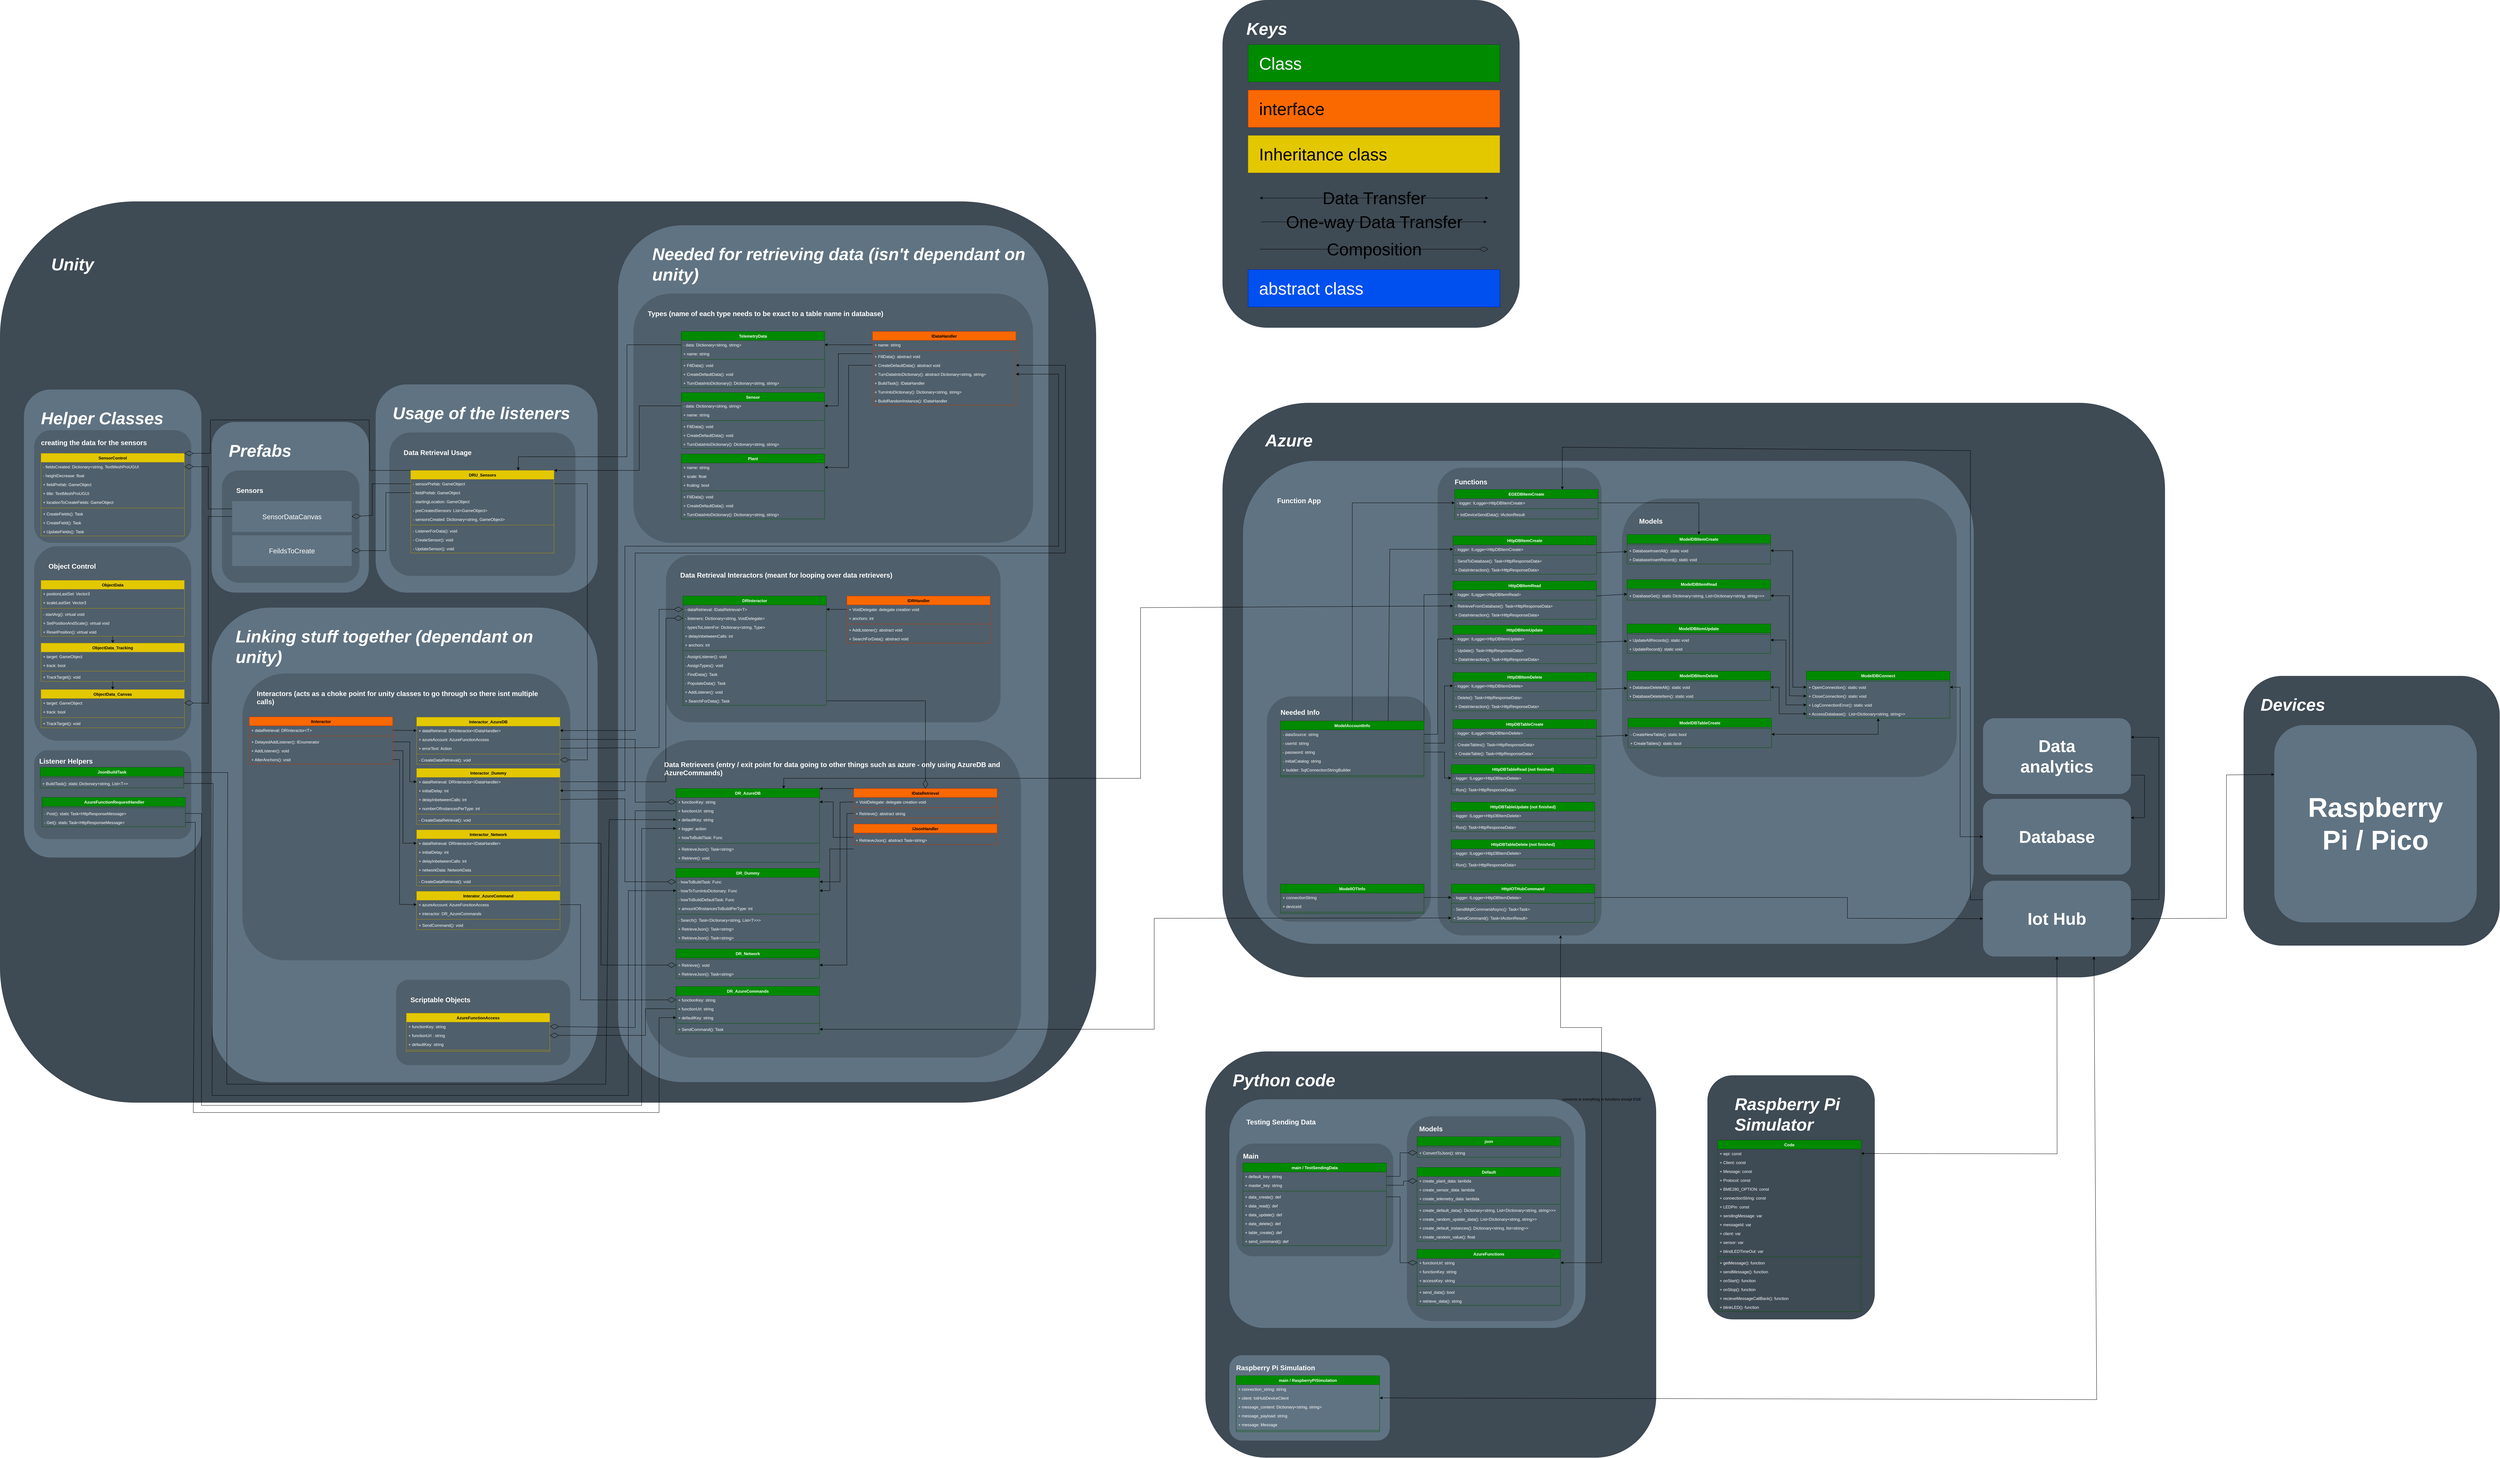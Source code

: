<mxfile version="24.1.0" type="device">
  <diagram name="Page-1" id="TKJEguX6QiojixJGRYYx">
    <mxGraphModel dx="5268" dy="2872" grid="0" gridSize="10" guides="1" tooltips="1" connect="1" arrows="1" fold="1" page="0" pageScale="1" pageWidth="850" pageHeight="1100" math="0" shadow="0">
      <root>
        <mxCell id="0" />
        <mxCell id="1" parent="0" />
        <mxCell id="YfnxBZkM-dtaLULD4a4c-243" value="Unity" style="rounded=1;whiteSpace=wrap;html=1;verticalAlign=top;align=left;gradientColor=none;strokeColor=none;fontSize=50;fontStyle=3;spacing=150;glass=0;fillColor=#3E4A54;fontColor=#FFFFFF;" parent="1" vertex="1">
          <mxGeometry x="-2160" y="-350" width="3210" height="2640" as="geometry" />
        </mxCell>
        <mxCell id="vY6ipT4XKTIDUt76BxjS-81" value="Helper Classes" style="rounded=1;whiteSpace=wrap;html=1;verticalAlign=top;align=left;gradientColor=none;strokeColor=none;fontSize=50;fontStyle=3;spacing=50;glass=0;fillColor=#607382;fontColor=#FFFFFF;" vertex="1" parent="1">
          <mxGeometry x="-2090" y="201" width="520" height="1371" as="geometry" />
        </mxCell>
        <mxCell id="vY6ipT4XKTIDUt76BxjS-140" value="Listener Helpers" style="rounded=1;whiteSpace=wrap;html=1;verticalAlign=top;align=left;fontSize=20;fontStyle=1;spacing=15;fillColor=#4F5F6B;fillStyle=auto;strokeColor=none;fontColor=#FFFFFF;" vertex="1" parent="1">
          <mxGeometry x="-2060" y="1258" width="460" height="260" as="geometry" />
        </mxCell>
        <mxCell id="vY6ipT4XKTIDUt76BxjS-116" value="creating the data for the sensors" style="rounded=1;whiteSpace=wrap;html=1;verticalAlign=top;align=left;fontSize=20;fontStyle=1;spacing=20;fillColor=#4F5F6B;fillStyle=auto;strokeColor=none;fontColor=#FFFFFF;" vertex="1" parent="1">
          <mxGeometry x="-2060" y="320" width="460" height="330" as="geometry" />
        </mxCell>
        <mxCell id="vY6ipT4XKTIDUt76BxjS-52" value="Linking stuff together (dependant on unity)" style="rounded=1;whiteSpace=wrap;html=1;verticalAlign=top;align=left;gradientColor=none;strokeColor=none;fontSize=50;fontStyle=3;spacing=50;glass=0;fillColor=#607382;fontColor=#FFFFFF;spacingLeft=20;" vertex="1" parent="1">
          <mxGeometry x="-1540" y="840" width="1130" height="1390" as="geometry" />
        </mxCell>
        <mxCell id="vY6ipT4XKTIDUt76BxjS-51" value="Needed for retrieving data (isn&#39;t dependant on unity)" style="rounded=1;whiteSpace=wrap;html=1;verticalAlign=top;align=left;gradientColor=none;strokeColor=none;fontSize=50;fontStyle=3;spacing=50;glass=0;fillColor=#607382;fontColor=#FFFFFF;spacingLeft=50;" vertex="1" parent="1">
          <mxGeometry x="-350" y="-280" width="1260" height="2510" as="geometry" />
        </mxCell>
        <mxCell id="vY6ipT4XKTIDUt76BxjS-10" value="Raspberry Pi Simulator" style="rounded=1;whiteSpace=wrap;html=1;verticalAlign=top;align=left;gradientColor=none;strokeColor=none;fontSize=50;fontStyle=3;spacing=50;glass=0;fillColor=#3E4A54;fontColor=#FFFFFF;textShadow=0;spacingLeft=30;" vertex="1" parent="1">
          <mxGeometry x="2840" y="2210" width="490" height="715" as="geometry" />
        </mxCell>
        <mxCell id="ed8AZ3-YZBsXWsMalY9c-212" value="Python code" style="rounded=1;whiteSpace=wrap;html=1;verticalAlign=top;align=left;gradientColor=none;strokeColor=none;fontSize=50;fontStyle=3;spacing=50;glass=0;fillColor=#3E4A54;fontColor=#FFFFFF;textShadow=0;spacingLeft=30;" parent="1" vertex="1">
          <mxGeometry x="1370" y="2140" width="1320" height="1190" as="geometry" />
        </mxCell>
        <mxCell id="ed8AZ3-YZBsXWsMalY9c-279" value="Raspberry Pi Simulation" style="rounded=1;whiteSpace=wrap;html=1;verticalAlign=top;align=left;gradientColor=none;strokeColor=none;fontSize=20;fontStyle=1;spacing=20;glass=0;fillColor=#607382;fontColor=#FFFFFF;" parent="1" vertex="1">
          <mxGeometry x="1440" y="3030" width="470" height="250" as="geometry" />
        </mxCell>
        <mxCell id="ed8AZ3-YZBsXWsMalY9c-272" value="Testing Sending Data" style="rounded=1;whiteSpace=wrap;html=1;verticalAlign=top;align=left;gradientColor=none;strokeColor=none;fontSize=20;fontStyle=1;spacing=50;glass=0;fillColor=#607382;fontColor=#FFFFFF;" parent="1" vertex="1">
          <mxGeometry x="1440" y="2280" width="1043" height="670" as="geometry" />
        </mxCell>
        <mxCell id="ed8AZ3-YZBsXWsMalY9c-275" value="Main" style="rounded=1;whiteSpace=wrap;html=1;verticalAlign=top;align=left;gradientColor=none;strokeColor=none;fontSize=20;fontStyle=1;spacing=20;glass=0;fillColor=#4F5F6B;fontColor=#FFFFFF;" parent="1" vertex="1">
          <mxGeometry x="1460" y="2410" width="460" height="330" as="geometry" />
        </mxCell>
        <mxCell id="ed8AZ3-YZBsXWsMalY9c-274" value="Models" style="rounded=1;whiteSpace=wrap;html=1;verticalAlign=top;align=left;gradientColor=none;strokeColor=none;fontSize=20;fontStyle=1;spacing=20;glass=0;fillColor=#4F5F6B;fontColor=#FFFFFF;spacingTop=0;spacingBottom=0;spacingLeft=16;" parent="1" vertex="1">
          <mxGeometry x="1960" y="2330" width="490" height="600" as="geometry" />
        </mxCell>
        <mxCell id="ed8AZ3-YZBsXWsMalY9c-2" value="Azure" style="rounded=1;whiteSpace=wrap;html=1;verticalAlign=top;align=left;gradientColor=none;strokeColor=none;fontSize=50;fontStyle=3;spacing=75;glass=0;fillColor=#3E4A54;fontColor=#FFFFFF;textShadow=0;spacingTop=1;spacingLeft=50;" parent="1" vertex="1">
          <mxGeometry x="1420" y="240" width="2760" height="1683" as="geometry" />
        </mxCell>
        <mxCell id="ed8AZ3-YZBsXWsMalY9c-3" value="Function App" style="rounded=1;whiteSpace=wrap;html=1;verticalAlign=top;align=left;gradientColor=none;strokeColor=none;fontSize=20;fontStyle=1;spacing=100;glass=0;fillColor=#607382;fontColor=#FFFFFF;" parent="1" vertex="1">
          <mxGeometry x="1480" y="410" width="2140" height="1415" as="geometry" />
        </mxCell>
        <mxCell id="ed8AZ3-YZBsXWsMalY9c-210" value="Needed Info" style="rounded=1;whiteSpace=wrap;html=1;verticalAlign=top;align=left;gradientColor=none;strokeColor=none;fontSize=20;fontStyle=1;spacing=30;glass=0;fillColor=#4F5F6B;fontColor=#FFFFFF;spacingLeft=10;" parent="1" vertex="1">
          <mxGeometry x="1550" y="1100" width="480" height="660" as="geometry" />
        </mxCell>
        <mxCell id="ed8AZ3-YZBsXWsMalY9c-209" value="Models" style="rounded=1;whiteSpace=wrap;html=1;verticalAlign=top;align=left;gradientColor=none;strokeColor=none;fontSize=20;fontStyle=1;spacing=50;glass=0;fillColor=#4F5F6B;fontColor=#FFFFFF;" parent="1" vertex="1">
          <mxGeometry x="2590" y="520" width="980" height="816" as="geometry" />
        </mxCell>
        <mxCell id="ed8AZ3-YZBsXWsMalY9c-208" value="Functions" style="rounded=1;whiteSpace=wrap;html=1;verticalAlign=top;align=left;gradientColor=none;strokeColor=none;fontSize=20;fontStyle=1;spacing=25;glass=0;fillColor=#4F5F6B;fontColor=#FFFFFF;spacingLeft=25;" parent="1" vertex="1">
          <mxGeometry x="2050" y="430" width="480" height="1370" as="geometry" />
        </mxCell>
        <mxCell id="ed8AZ3-YZBsXWsMalY9c-192" value="Devices" style="rounded=1;whiteSpace=wrap;html=1;verticalAlign=top;align=left;gradientColor=none;strokeColor=none;fontSize=50;fontStyle=3;spacing=50;glass=0;fillColor=#3E4A54;fontColor=#FFFFFF;" parent="1" vertex="1">
          <mxGeometry x="4410" y="1040" width="750" height="790" as="geometry" />
        </mxCell>
        <mxCell id="YfnxBZkM-dtaLULD4a4c-46" value="Types (name of each type needs to be exact to a table name in database)" style="rounded=1;whiteSpace=wrap;html=1;verticalAlign=top;align=left;fontSize=20;fontStyle=1;spacing=42;fillColor=#4F5F6B;fillStyle=auto;strokeColor=none;fontColor=#FFFFFF;" parent="1" vertex="1">
          <mxGeometry x="-305" y="-80" width="1170" height="730" as="geometry" />
        </mxCell>
        <mxCell id="YfnxBZkM-dtaLULD4a4c-5" value="IDataHandler" style="swimlane;fontStyle=1;align=center;verticalAlign=top;childLayout=stackLayout;horizontal=1;startSize=26;horizontalStack=0;resizeParent=1;resizeParentMax=0;resizeLast=0;collapsible=1;marginBottom=0;whiteSpace=wrap;html=1;fillColor=#fa6800;fillStyle=auto;glass=0;rounded=0;swimlaneLine=1;labelBackgroundColor=none;fontColor=#000000;strokeColor=#C73500;" parent="1" vertex="1">
          <mxGeometry x="395" y="31" width="420" height="216" as="geometry" />
        </mxCell>
        <mxCell id="YfnxBZkM-dtaLULD4a4c-16" value="+ name: string" style="text;strokeColor=none;fillColor=none;align=left;verticalAlign=top;spacingLeft=4;spacingRight=4;overflow=hidden;rotatable=0;points=[[0,0.5],[1,0.5]];portConstraint=eastwest;whiteSpace=wrap;html=1;fontColor=#FFFFFF;" parent="YfnxBZkM-dtaLULD4a4c-5" vertex="1">
          <mxGeometry y="26" width="420" height="26" as="geometry" />
        </mxCell>
        <mxCell id="YfnxBZkM-dtaLULD4a4c-7" value="" style="line;strokeWidth=1;fillColor=none;align=left;verticalAlign=middle;spacingTop=-1;spacingLeft=3;spacingRight=3;rotatable=0;labelPosition=right;points=[];portConstraint=eastwest;strokeColor=inherit;fontColor=#FFFFFF;" parent="YfnxBZkM-dtaLULD4a4c-5" vertex="1">
          <mxGeometry y="52" width="420" height="8" as="geometry" />
        </mxCell>
        <mxCell id="YfnxBZkM-dtaLULD4a4c-8" value="+ FillData(): abstract void" style="text;strokeColor=none;fillColor=none;align=left;verticalAlign=top;spacingLeft=4;spacingRight=4;overflow=hidden;rotatable=0;points=[[0,0.5],[1,0.5]];portConstraint=eastwest;whiteSpace=wrap;html=1;fontColor=#FFFFFF;" parent="YfnxBZkM-dtaLULD4a4c-5" vertex="1">
          <mxGeometry y="60" width="420" height="26" as="geometry" />
        </mxCell>
        <mxCell id="YfnxBZkM-dtaLULD4a4c-10" value="+ CreateDefaultData(): abstract void" style="text;align=left;verticalAlign=top;spacingLeft=4;spacingRight=4;overflow=hidden;rotatable=0;points=[[0,0.5],[1,0.5]];portConstraint=eastwest;whiteSpace=wrap;html=1;fontColor=#FFFFFF;" parent="YfnxBZkM-dtaLULD4a4c-5" vertex="1">
          <mxGeometry y="86" width="420" height="26" as="geometry" />
        </mxCell>
        <mxCell id="YfnxBZkM-dtaLULD4a4c-11" value="+ TurnDataIntoDictionary(): abstract Dictionary&amp;lt;string, string&amp;gt;" style="text;strokeColor=none;fillColor=none;align=left;verticalAlign=top;spacingLeft=4;spacingRight=4;overflow=hidden;rotatable=0;points=[[0,0.5],[1,0.5]];portConstraint=eastwest;whiteSpace=wrap;html=1;fontColor=#FFFFFF;" parent="YfnxBZkM-dtaLULD4a4c-5" vertex="1">
          <mxGeometry y="112" width="420" height="26" as="geometry" />
        </mxCell>
        <mxCell id="vY6ipT4XKTIDUt76BxjS-150" value="+ BuildTask(): IDataHandler" style="text;strokeColor=none;fillColor=none;align=left;verticalAlign=top;spacingLeft=4;spacingRight=4;overflow=hidden;rotatable=0;points=[[0,0.5],[1,0.5]];portConstraint=eastwest;whiteSpace=wrap;html=1;fontColor=#FFFFFF;" vertex="1" parent="YfnxBZkM-dtaLULD4a4c-5">
          <mxGeometry y="138" width="420" height="26" as="geometry" />
        </mxCell>
        <mxCell id="vY6ipT4XKTIDUt76BxjS-151" value="+ TurnIntoDictionary(): Dictionary&amp;lt;string, string&amp;gt;" style="text;strokeColor=none;fillColor=none;align=left;verticalAlign=top;spacingLeft=4;spacingRight=4;overflow=hidden;rotatable=0;points=[[0,0.5],[1,0.5]];portConstraint=eastwest;whiteSpace=wrap;html=1;fontColor=#FFFFFF;" vertex="1" parent="YfnxBZkM-dtaLULD4a4c-5">
          <mxGeometry y="164" width="420" height="26" as="geometry" />
        </mxCell>
        <mxCell id="vY6ipT4XKTIDUt76BxjS-152" value="+ BuildRandomInstance(): IDataHandler" style="text;strokeColor=none;fillColor=none;align=left;verticalAlign=top;spacingLeft=4;spacingRight=4;overflow=hidden;rotatable=0;points=[[0,0.5],[1,0.5]];portConstraint=eastwest;whiteSpace=wrap;html=1;fontColor=#FFFFFF;" vertex="1" parent="YfnxBZkM-dtaLULD4a4c-5">
          <mxGeometry y="190" width="420" height="26" as="geometry" />
        </mxCell>
        <mxCell id="YfnxBZkM-dtaLULD4a4c-17" value="Sensor" style="swimlane;fontStyle=1;align=center;verticalAlign=top;childLayout=stackLayout;horizontal=1;startSize=26;horizontalStack=0;resizeParent=1;resizeParentMax=0;resizeLast=0;collapsible=1;marginBottom=0;whiteSpace=wrap;html=1;fillColor=#008a00;fillStyle=auto;glass=0;rounded=0;swimlaneLine=1;labelBackgroundColor=none;fontColor=#FFFFFF;strokeColor=#005700;" parent="1" vertex="1">
          <mxGeometry x="-165" y="210" width="420" height="164" as="geometry" />
        </mxCell>
        <mxCell id="YfnxBZkM-dtaLULD4a4c-26" value="- data: Dictionary&amp;lt;string, string&amp;gt;" style="text;strokeColor=none;fillColor=none;align=left;verticalAlign=top;spacingLeft=4;spacingRight=4;overflow=hidden;rotatable=0;points=[[0,0.5],[1,0.5]];portConstraint=eastwest;whiteSpace=wrap;html=1;fontColor=#FFFFFF;" parent="YfnxBZkM-dtaLULD4a4c-17" vertex="1">
          <mxGeometry y="26" width="420" height="26" as="geometry" />
        </mxCell>
        <mxCell id="YfnxBZkM-dtaLULD4a4c-18" value="+ name: string" style="text;strokeColor=none;fillColor=none;align=left;verticalAlign=top;spacingLeft=4;spacingRight=4;overflow=hidden;rotatable=0;points=[[0,0.5],[1,0.5]];portConstraint=eastwest;whiteSpace=wrap;html=1;fontColor=#FFFFFF;" parent="YfnxBZkM-dtaLULD4a4c-17" vertex="1">
          <mxGeometry y="52" width="420" height="26" as="geometry" />
        </mxCell>
        <mxCell id="YfnxBZkM-dtaLULD4a4c-19" value="" style="line;strokeWidth=1;fillColor=none;align=left;verticalAlign=middle;spacingTop=-1;spacingLeft=3;spacingRight=3;rotatable=0;labelPosition=right;points=[];portConstraint=eastwest;strokeColor=inherit;fontColor=#FFFFFF;" parent="YfnxBZkM-dtaLULD4a4c-17" vertex="1">
          <mxGeometry y="78" width="420" height="8" as="geometry" />
        </mxCell>
        <mxCell id="YfnxBZkM-dtaLULD4a4c-20" value="+ FillData(): void" style="text;strokeColor=none;fillColor=none;align=left;verticalAlign=top;spacingLeft=4;spacingRight=4;overflow=hidden;rotatable=0;points=[[0,0.5],[1,0.5]];portConstraint=eastwest;whiteSpace=wrap;html=1;fontColor=#FFFFFF;" parent="YfnxBZkM-dtaLULD4a4c-17" vertex="1">
          <mxGeometry y="86" width="420" height="26" as="geometry" />
        </mxCell>
        <mxCell id="YfnxBZkM-dtaLULD4a4c-21" value="+ CreateDefaultData(): void" style="text;align=left;verticalAlign=top;spacingLeft=4;spacingRight=4;overflow=hidden;rotatable=0;points=[[0,0.5],[1,0.5]];portConstraint=eastwest;whiteSpace=wrap;html=1;fontColor=#FFFFFF;" parent="YfnxBZkM-dtaLULD4a4c-17" vertex="1">
          <mxGeometry y="112" width="420" height="26" as="geometry" />
        </mxCell>
        <mxCell id="YfnxBZkM-dtaLULD4a4c-22" value="+ TurnDataIntoDictionary(): Dictionary&amp;lt;string, string&amp;gt;" style="text;strokeColor=none;fillColor=none;align=left;verticalAlign=top;spacingLeft=4;spacingRight=4;overflow=hidden;rotatable=0;points=[[0,0.5],[1,0.5]];portConstraint=eastwest;whiteSpace=wrap;html=1;fontColor=#FFFFFF;" parent="YfnxBZkM-dtaLULD4a4c-17" vertex="1">
          <mxGeometry y="138" width="420" height="26" as="geometry" />
        </mxCell>
        <mxCell id="YfnxBZkM-dtaLULD4a4c-27" value="TelemetryData" style="swimlane;fontStyle=1;align=center;verticalAlign=top;childLayout=stackLayout;horizontal=1;startSize=26;horizontalStack=0;resizeParent=1;resizeParentMax=0;resizeLast=0;collapsible=1;marginBottom=0;whiteSpace=wrap;html=1;fillColor=#008a00;fillStyle=auto;glass=0;rounded=0;swimlaneLine=1;labelBackgroundColor=none;fontColor=#FFFFFF;strokeColor=#005700;" parent="1" vertex="1">
          <mxGeometry x="-165" y="31" width="420" height="164" as="geometry" />
        </mxCell>
        <mxCell id="YfnxBZkM-dtaLULD4a4c-28" value="- data: Dictionary&amp;lt;string, string&amp;gt;" style="text;strokeColor=none;fillColor=none;align=left;verticalAlign=top;spacingLeft=4;spacingRight=4;overflow=hidden;rotatable=0;points=[[0,0.5],[1,0.5]];portConstraint=eastwest;whiteSpace=wrap;html=1;fontColor=#FFFFFF;" parent="YfnxBZkM-dtaLULD4a4c-27" vertex="1">
          <mxGeometry y="26" width="420" height="26" as="geometry" />
        </mxCell>
        <mxCell id="YfnxBZkM-dtaLULD4a4c-29" value="+ name: string" style="text;strokeColor=none;fillColor=none;align=left;verticalAlign=top;spacingLeft=4;spacingRight=4;overflow=hidden;rotatable=0;points=[[0,0.5],[1,0.5]];portConstraint=eastwest;whiteSpace=wrap;html=1;fontColor=#FFFFFF;" parent="YfnxBZkM-dtaLULD4a4c-27" vertex="1">
          <mxGeometry y="52" width="420" height="26" as="geometry" />
        </mxCell>
        <mxCell id="YfnxBZkM-dtaLULD4a4c-30" value="" style="line;strokeWidth=1;fillColor=none;align=left;verticalAlign=middle;spacingTop=-1;spacingLeft=3;spacingRight=3;rotatable=0;labelPosition=right;points=[];portConstraint=eastwest;strokeColor=inherit;fontColor=#FFFFFF;" parent="YfnxBZkM-dtaLULD4a4c-27" vertex="1">
          <mxGeometry y="78" width="420" height="8" as="geometry" />
        </mxCell>
        <mxCell id="YfnxBZkM-dtaLULD4a4c-31" value="+ FillData(): void" style="text;strokeColor=none;fillColor=none;align=left;verticalAlign=top;spacingLeft=4;spacingRight=4;overflow=hidden;rotatable=0;points=[[0,0.5],[1,0.5]];portConstraint=eastwest;whiteSpace=wrap;html=1;fontColor=#FFFFFF;" parent="YfnxBZkM-dtaLULD4a4c-27" vertex="1">
          <mxGeometry y="86" width="420" height="26" as="geometry" />
        </mxCell>
        <mxCell id="YfnxBZkM-dtaLULD4a4c-32" value="+ CreateDefaultData(): void" style="text;align=left;verticalAlign=top;spacingLeft=4;spacingRight=4;overflow=hidden;rotatable=0;points=[[0,0.5],[1,0.5]];portConstraint=eastwest;whiteSpace=wrap;html=1;fontColor=#FFFFFF;" parent="YfnxBZkM-dtaLULD4a4c-27" vertex="1">
          <mxGeometry y="112" width="420" height="26" as="geometry" />
        </mxCell>
        <mxCell id="YfnxBZkM-dtaLULD4a4c-33" value="+ TurnDataIntoDictionary(): Dictionary&amp;lt;string, string&amp;gt;" style="text;strokeColor=none;fillColor=none;align=left;verticalAlign=top;spacingLeft=4;spacingRight=4;overflow=hidden;rotatable=0;points=[[0,0.5],[1,0.5]];portConstraint=eastwest;whiteSpace=wrap;html=1;fontColor=#FFFFFF;" parent="YfnxBZkM-dtaLULD4a4c-27" vertex="1">
          <mxGeometry y="138" width="420" height="26" as="geometry" />
        </mxCell>
        <mxCell id="YfnxBZkM-dtaLULD4a4c-34" value="Plant" style="swimlane;fontStyle=1;align=center;verticalAlign=top;childLayout=stackLayout;horizontal=1;startSize=26;horizontalStack=0;resizeParent=1;resizeParentMax=0;resizeLast=0;collapsible=1;marginBottom=0;whiteSpace=wrap;html=1;fillColor=#008a00;fillStyle=auto;glass=0;rounded=0;swimlaneLine=1;labelBackgroundColor=none;fontColor=#FFFFFF;strokeColor=#005700;" parent="1" vertex="1">
          <mxGeometry x="-165" y="390" width="420" height="190" as="geometry" />
        </mxCell>
        <mxCell id="YfnxBZkM-dtaLULD4a4c-36" value="+ name: string" style="text;strokeColor=none;fillColor=none;align=left;verticalAlign=top;spacingLeft=4;spacingRight=4;overflow=hidden;rotatable=0;points=[[0,0.5],[1,0.5]];portConstraint=eastwest;whiteSpace=wrap;html=1;fontColor=#FFFFFF;" parent="YfnxBZkM-dtaLULD4a4c-34" vertex="1">
          <mxGeometry y="26" width="420" height="26" as="geometry" />
        </mxCell>
        <mxCell id="YfnxBZkM-dtaLULD4a4c-45" value="+ scale: float" style="text;strokeColor=none;fillColor=none;align=left;verticalAlign=top;spacingLeft=4;spacingRight=4;overflow=hidden;rotatable=0;points=[[0,0.5],[1,0.5]];portConstraint=eastwest;whiteSpace=wrap;html=1;fontColor=#FFFFFF;" parent="YfnxBZkM-dtaLULD4a4c-34" vertex="1">
          <mxGeometry y="52" width="420" height="26" as="geometry" />
        </mxCell>
        <mxCell id="YfnxBZkM-dtaLULD4a4c-44" value="+ fruiting: bool" style="text;strokeColor=none;fillColor=none;align=left;verticalAlign=top;spacingLeft=4;spacingRight=4;overflow=hidden;rotatable=0;points=[[0,0.5],[1,0.5]];portConstraint=eastwest;whiteSpace=wrap;html=1;fontColor=#FFFFFF;" parent="YfnxBZkM-dtaLULD4a4c-34" vertex="1">
          <mxGeometry y="78" width="420" height="26" as="geometry" />
        </mxCell>
        <mxCell id="YfnxBZkM-dtaLULD4a4c-37" value="" style="line;strokeWidth=1;fillColor=none;align=left;verticalAlign=middle;spacingTop=-1;spacingLeft=3;spacingRight=3;rotatable=0;labelPosition=right;points=[];portConstraint=eastwest;strokeColor=inherit;fontColor=#FFFFFF;" parent="YfnxBZkM-dtaLULD4a4c-34" vertex="1">
          <mxGeometry y="104" width="420" height="8" as="geometry" />
        </mxCell>
        <mxCell id="YfnxBZkM-dtaLULD4a4c-38" value="+ FillData(): void" style="text;strokeColor=none;fillColor=none;align=left;verticalAlign=top;spacingLeft=4;spacingRight=4;overflow=hidden;rotatable=0;points=[[0,0.5],[1,0.5]];portConstraint=eastwest;whiteSpace=wrap;html=1;fontColor=#FFFFFF;" parent="YfnxBZkM-dtaLULD4a4c-34" vertex="1">
          <mxGeometry y="112" width="420" height="26" as="geometry" />
        </mxCell>
        <mxCell id="YfnxBZkM-dtaLULD4a4c-39" value="+ CreateDefaultData(): void" style="text;align=left;verticalAlign=top;spacingLeft=4;spacingRight=4;overflow=hidden;rotatable=0;points=[[0,0.5],[1,0.5]];portConstraint=eastwest;whiteSpace=wrap;html=1;fontColor=#FFFFFF;" parent="YfnxBZkM-dtaLULD4a4c-34" vertex="1">
          <mxGeometry y="138" width="420" height="26" as="geometry" />
        </mxCell>
        <mxCell id="YfnxBZkM-dtaLULD4a4c-40" value="+ TurnDataIntoDictionary(): Dictionary&amp;lt;string, string&amp;gt;" style="text;strokeColor=none;fillColor=none;align=left;verticalAlign=top;spacingLeft=4;spacingRight=4;overflow=hidden;rotatable=0;points=[[0,0.5],[1,0.5]];portConstraint=eastwest;whiteSpace=wrap;html=1;fontColor=#FFFFFF;" parent="YfnxBZkM-dtaLULD4a4c-34" vertex="1">
          <mxGeometry y="164" width="420" height="26" as="geometry" />
        </mxCell>
        <mxCell id="YfnxBZkM-dtaLULD4a4c-80" value="Interactors (acts as a choke point for unity classes to go through so there isnt multiple calls)" style="rounded=1;whiteSpace=wrap;html=1;verticalAlign=top;align=left;fontSize=20;fontStyle=1;spacing=42;fillColor=#4F5F6B;fillStyle=auto;strokeColor=none;fontColor=#FFFFFF;" parent="1" vertex="1">
          <mxGeometry x="-1450" y="1033" width="960" height="840" as="geometry" />
        </mxCell>
        <mxCell id="YfnxBZkM-dtaLULD4a4c-81" value="Interactor_AzureDB" style="swimlane;fontStyle=1;align=center;verticalAlign=top;childLayout=stackLayout;horizontal=1;startSize=26;horizontalStack=0;resizeParent=1;resizeParentMax=0;resizeLast=0;collapsible=1;marginBottom=0;whiteSpace=wrap;html=1;fillColor=#e3c800;fillStyle=auto;glass=0;rounded=0;swimlaneLine=1;labelBackgroundColor=none;fontColor=#000000;strokeColor=#B09500;" parent="1" vertex="1">
          <mxGeometry x="-940" y="1161" width="420" height="138" as="geometry" />
        </mxCell>
        <mxCell id="YfnxBZkM-dtaLULD4a4c-82" value="+ dataRetrieval: DRInteractor&amp;lt;IDataHandler&amp;gt;" style="text;strokeColor=none;fillColor=none;align=left;verticalAlign=top;spacingLeft=4;spacingRight=4;overflow=hidden;rotatable=0;points=[[0,0.5],[1,0.5]];portConstraint=eastwest;whiteSpace=wrap;html=1;fontColor=#FFFFFF;" parent="YfnxBZkM-dtaLULD4a4c-81" vertex="1">
          <mxGeometry y="26" width="420" height="26" as="geometry" />
        </mxCell>
        <mxCell id="YfnxBZkM-dtaLULD4a4c-83" value="+ azureAccount: AzureFunctionAccess" style="text;strokeColor=none;fillColor=none;align=left;verticalAlign=top;spacingLeft=4;spacingRight=4;overflow=hidden;rotatable=0;points=[[0,0.5],[1,0.5]];portConstraint=eastwest;whiteSpace=wrap;html=1;fontColor=#FFFFFF;" parent="YfnxBZkM-dtaLULD4a4c-81" vertex="1">
          <mxGeometry y="52" width="420" height="26" as="geometry" />
        </mxCell>
        <mxCell id="YfnxBZkM-dtaLULD4a4c-91" value="+ errorText: Action" style="text;strokeColor=none;fillColor=none;align=left;verticalAlign=top;spacingLeft=4;spacingRight=4;overflow=hidden;rotatable=0;points=[[0,0.5],[1,0.5]];portConstraint=eastwest;whiteSpace=wrap;html=1;fontColor=#FFFFFF;" parent="YfnxBZkM-dtaLULD4a4c-81" vertex="1">
          <mxGeometry y="78" width="420" height="26" as="geometry" />
        </mxCell>
        <mxCell id="YfnxBZkM-dtaLULD4a4c-84" value="" style="line;strokeWidth=1;fillColor=none;align=left;verticalAlign=middle;spacingTop=-1;spacingLeft=3;spacingRight=3;rotatable=0;labelPosition=right;points=[];portConstraint=eastwest;strokeColor=inherit;fontColor=#FFFFFF;" parent="YfnxBZkM-dtaLULD4a4c-81" vertex="1">
          <mxGeometry y="104" width="420" height="8" as="geometry" />
        </mxCell>
        <mxCell id="YfnxBZkM-dtaLULD4a4c-85" value="- CreateDataRetrieval(): void" style="text;strokeColor=none;fillColor=none;align=left;verticalAlign=top;spacingLeft=4;spacingRight=4;overflow=hidden;rotatable=0;points=[[0,0.5],[1,0.5]];portConstraint=eastwest;whiteSpace=wrap;html=1;fontColor=#FFFFFF;" parent="YfnxBZkM-dtaLULD4a4c-81" vertex="1">
          <mxGeometry y="112" width="420" height="26" as="geometry" />
        </mxCell>
        <mxCell id="YfnxBZkM-dtaLULD4a4c-88" value="" style="endArrow=classic;html=1;rounded=0;exitX=0;exitY=0.5;exitDx=0;exitDy=0;entryX=1;entryY=0.5;entryDx=0;entryDy=0;fontColor=#FFFFFF;" parent="1" source="YfnxBZkM-dtaLULD4a4c-16" target="YfnxBZkM-dtaLULD4a4c-28" edge="1">
          <mxGeometry width="50" height="50" relative="1" as="geometry">
            <mxPoint x="395" y="380" as="sourcePoint" />
            <mxPoint x="445" y="330" as="targetPoint" />
          </mxGeometry>
        </mxCell>
        <mxCell id="YfnxBZkM-dtaLULD4a4c-89" value="" style="endArrow=classic;html=1;rounded=0;entryX=1;entryY=0.5;entryDx=0;entryDy=0;exitX=0;exitY=0.5;exitDx=0;exitDy=0;fontColor=#FFFFFF;" parent="1" target="YfnxBZkM-dtaLULD4a4c-26" edge="1">
          <mxGeometry width="50" height="50" relative="1" as="geometry">
            <mxPoint x="395" y="96" as="sourcePoint" />
            <mxPoint x="475" y="240" as="targetPoint" />
            <Array as="points">
              <mxPoint x="295" y="96" />
              <mxPoint x="295" y="249" />
            </Array>
          </mxGeometry>
        </mxCell>
        <mxCell id="YfnxBZkM-dtaLULD4a4c-90" value="" style="endArrow=classic;html=1;rounded=0;exitX=0;exitY=0.5;exitDx=0;exitDy=0;entryX=1;entryY=0.5;entryDx=0;entryDy=0;fontColor=#FFFFFF;" parent="1" source="YfnxBZkM-dtaLULD4a4c-10" target="YfnxBZkM-dtaLULD4a4c-36" edge="1">
          <mxGeometry width="50" height="50" relative="1" as="geometry">
            <mxPoint x="395" y="96" as="sourcePoint" />
            <mxPoint x="265" y="80" as="targetPoint" />
            <Array as="points">
              <mxPoint x="325" y="130" />
              <mxPoint x="325" y="430" />
            </Array>
          </mxGeometry>
        </mxCell>
        <mxCell id="YfnxBZkM-dtaLULD4a4c-92" value="Interactor_Dummy" style="swimlane;fontStyle=1;align=center;verticalAlign=top;childLayout=stackLayout;horizontal=1;startSize=26;horizontalStack=0;resizeParent=1;resizeParentMax=0;resizeLast=0;collapsible=1;marginBottom=0;whiteSpace=wrap;html=1;fillColor=#e3c800;fillStyle=auto;glass=0;rounded=0;swimlaneLine=1;labelBackgroundColor=none;fontColor=#000000;strokeColor=#B09500;" parent="1" vertex="1">
          <mxGeometry x="-940" y="1311" width="420" height="164" as="geometry" />
        </mxCell>
        <mxCell id="YfnxBZkM-dtaLULD4a4c-93" value="+ dataRetrieval: DRInteractor&amp;lt;IDataHandler&amp;gt;" style="text;strokeColor=none;fillColor=none;align=left;verticalAlign=top;spacingLeft=4;spacingRight=4;overflow=hidden;rotatable=0;points=[[0,0.5],[1,0.5]];portConstraint=eastwest;whiteSpace=wrap;html=1;fontColor=#FFFFFF;" parent="YfnxBZkM-dtaLULD4a4c-92" vertex="1">
          <mxGeometry y="26" width="420" height="26" as="geometry" />
        </mxCell>
        <mxCell id="YfnxBZkM-dtaLULD4a4c-94" value="+ initialDelay: int" style="text;strokeColor=none;fillColor=none;align=left;verticalAlign=top;spacingLeft=4;spacingRight=4;overflow=hidden;rotatable=0;points=[[0,0.5],[1,0.5]];portConstraint=eastwest;whiteSpace=wrap;html=1;fontColor=#FFFFFF;" parent="YfnxBZkM-dtaLULD4a4c-92" vertex="1">
          <mxGeometry y="52" width="420" height="26" as="geometry" />
        </mxCell>
        <mxCell id="YfnxBZkM-dtaLULD4a4c-95" value="+ delayInbetweenCalls: int" style="text;strokeColor=none;fillColor=none;align=left;verticalAlign=top;spacingLeft=4;spacingRight=4;overflow=hidden;rotatable=0;points=[[0,0.5],[1,0.5]];portConstraint=eastwest;whiteSpace=wrap;html=1;fontColor=#FFFFFF;" parent="YfnxBZkM-dtaLULD4a4c-92" vertex="1">
          <mxGeometry y="78" width="420" height="26" as="geometry" />
        </mxCell>
        <mxCell id="YfnxBZkM-dtaLULD4a4c-98" value="+ numberOfInstancesPerType: int" style="text;strokeColor=none;fillColor=none;align=left;verticalAlign=top;spacingLeft=4;spacingRight=4;overflow=hidden;rotatable=0;points=[[0,0.5],[1,0.5]];portConstraint=eastwest;whiteSpace=wrap;html=1;fontColor=#FFFFFF;" parent="YfnxBZkM-dtaLULD4a4c-92" vertex="1">
          <mxGeometry y="104" width="420" height="26" as="geometry" />
        </mxCell>
        <mxCell id="YfnxBZkM-dtaLULD4a4c-96" value="" style="line;strokeWidth=1;fillColor=none;align=left;verticalAlign=middle;spacingTop=-1;spacingLeft=3;spacingRight=3;rotatable=0;labelPosition=right;points=[];portConstraint=eastwest;strokeColor=inherit;fontColor=#FFFFFF;" parent="YfnxBZkM-dtaLULD4a4c-92" vertex="1">
          <mxGeometry y="130" width="420" height="8" as="geometry" />
        </mxCell>
        <mxCell id="YfnxBZkM-dtaLULD4a4c-97" value="- CreateDataRetrieval(): void" style="text;strokeColor=none;fillColor=none;align=left;verticalAlign=top;spacingLeft=4;spacingRight=4;overflow=hidden;rotatable=0;points=[[0,0.5],[1,0.5]];portConstraint=eastwest;whiteSpace=wrap;html=1;fontColor=#FFFFFF;" parent="YfnxBZkM-dtaLULD4a4c-92" vertex="1">
          <mxGeometry y="138" width="420" height="26" as="geometry" />
        </mxCell>
        <mxCell id="YfnxBZkM-dtaLULD4a4c-99" value="Interactor_Network" style="swimlane;fontStyle=1;align=center;verticalAlign=top;childLayout=stackLayout;horizontal=1;startSize=26;horizontalStack=0;resizeParent=1;resizeParentMax=0;resizeLast=0;collapsible=1;marginBottom=0;whiteSpace=wrap;html=1;fillColor=#e3c800;fillStyle=auto;glass=0;rounded=0;swimlaneLine=1;labelBackgroundColor=none;fontColor=#000000;strokeColor=#B09500;" parent="1" vertex="1">
          <mxGeometry x="-940" y="1491" width="420" height="164" as="geometry" />
        </mxCell>
        <mxCell id="YfnxBZkM-dtaLULD4a4c-100" value="+ dataRetrieval: DRInteractor&amp;lt;IDataHandler&amp;gt;" style="text;strokeColor=none;fillColor=none;align=left;verticalAlign=top;spacingLeft=4;spacingRight=4;overflow=hidden;rotatable=0;points=[[0,0.5],[1,0.5]];portConstraint=eastwest;whiteSpace=wrap;html=1;fontColor=#FFFFFF;" parent="YfnxBZkM-dtaLULD4a4c-99" vertex="1">
          <mxGeometry y="26" width="420" height="26" as="geometry" />
        </mxCell>
        <mxCell id="YfnxBZkM-dtaLULD4a4c-101" value="+ initialDelay: int" style="text;strokeColor=none;fillColor=none;align=left;verticalAlign=top;spacingLeft=4;spacingRight=4;overflow=hidden;rotatable=0;points=[[0,0.5],[1,0.5]];portConstraint=eastwest;whiteSpace=wrap;html=1;fontColor=#FFFFFF;" parent="YfnxBZkM-dtaLULD4a4c-99" vertex="1">
          <mxGeometry y="52" width="420" height="26" as="geometry" />
        </mxCell>
        <mxCell id="YfnxBZkM-dtaLULD4a4c-102" value="+ delayInbetweenCalls: int" style="text;strokeColor=none;fillColor=none;align=left;verticalAlign=top;spacingLeft=4;spacingRight=4;overflow=hidden;rotatable=0;points=[[0,0.5],[1,0.5]];portConstraint=eastwest;whiteSpace=wrap;html=1;fontColor=#FFFFFF;" parent="YfnxBZkM-dtaLULD4a4c-99" vertex="1">
          <mxGeometry y="78" width="420" height="26" as="geometry" />
        </mxCell>
        <mxCell id="YfnxBZkM-dtaLULD4a4c-103" value="+ networkData: NetworkData" style="text;strokeColor=none;fillColor=none;align=left;verticalAlign=top;spacingLeft=4;spacingRight=4;overflow=hidden;rotatable=0;points=[[0,0.5],[1,0.5]];portConstraint=eastwest;whiteSpace=wrap;html=1;fontColor=#FFFFFF;" parent="YfnxBZkM-dtaLULD4a4c-99" vertex="1">
          <mxGeometry y="104" width="420" height="26" as="geometry" />
        </mxCell>
        <mxCell id="YfnxBZkM-dtaLULD4a4c-104" value="" style="line;strokeWidth=1;fillColor=none;align=left;verticalAlign=middle;spacingTop=-1;spacingLeft=3;spacingRight=3;rotatable=0;labelPosition=right;points=[];portConstraint=eastwest;strokeColor=inherit;fontColor=#FFFFFF;" parent="YfnxBZkM-dtaLULD4a4c-99" vertex="1">
          <mxGeometry y="130" width="420" height="8" as="geometry" />
        </mxCell>
        <mxCell id="YfnxBZkM-dtaLULD4a4c-105" value="- CreateDataRetrieval(): void" style="text;strokeColor=none;fillColor=none;align=left;verticalAlign=top;spacingLeft=4;spacingRight=4;overflow=hidden;rotatable=0;points=[[0,0.5],[1,0.5]];portConstraint=eastwest;whiteSpace=wrap;html=1;fontColor=#FFFFFF;" parent="YfnxBZkM-dtaLULD4a4c-99" vertex="1">
          <mxGeometry y="138" width="420" height="26" as="geometry" />
        </mxCell>
        <mxCell id="YfnxBZkM-dtaLULD4a4c-106" value="Interator_AzureCommand" style="swimlane;fontStyle=1;align=center;verticalAlign=top;childLayout=stackLayout;horizontal=1;startSize=26;horizontalStack=0;resizeParent=1;resizeParentMax=0;resizeLast=0;collapsible=1;marginBottom=0;whiteSpace=wrap;html=1;fillColor=#e3c800;fillStyle=auto;glass=0;rounded=0;swimlaneLine=1;labelBackgroundColor=none;fontColor=#000000;strokeColor=#B09500;" parent="1" vertex="1">
          <mxGeometry x="-940" y="1671" width="420" height="112" as="geometry" />
        </mxCell>
        <mxCell id="YfnxBZkM-dtaLULD4a4c-108" value="+ azureAccount: AzureFunctionAccess" style="text;strokeColor=none;fillColor=none;align=left;verticalAlign=top;spacingLeft=4;spacingRight=4;overflow=hidden;rotatable=0;points=[[0,0.5],[1,0.5]];portConstraint=eastwest;whiteSpace=wrap;html=1;fontColor=#FFFFFF;" parent="YfnxBZkM-dtaLULD4a4c-106" vertex="1">
          <mxGeometry y="26" width="420" height="26" as="geometry" />
        </mxCell>
        <mxCell id="YfnxBZkM-dtaLULD4a4c-109" value="+ interactor: DR_AzureCommands" style="text;strokeColor=none;fillColor=none;align=left;verticalAlign=top;spacingLeft=4;spacingRight=4;overflow=hidden;rotatable=0;points=[[0,0.5],[1,0.5]];portConstraint=eastwest;whiteSpace=wrap;html=1;fontColor=#FFFFFF;" parent="YfnxBZkM-dtaLULD4a4c-106" vertex="1">
          <mxGeometry y="52" width="420" height="26" as="geometry" />
        </mxCell>
        <mxCell id="YfnxBZkM-dtaLULD4a4c-110" value="" style="line;strokeWidth=1;fillColor=none;align=left;verticalAlign=middle;spacingTop=-1;spacingLeft=3;spacingRight=3;rotatable=0;labelPosition=right;points=[];portConstraint=eastwest;strokeColor=inherit;fontColor=#FFFFFF;" parent="YfnxBZkM-dtaLULD4a4c-106" vertex="1">
          <mxGeometry y="78" width="420" height="8" as="geometry" />
        </mxCell>
        <mxCell id="YfnxBZkM-dtaLULD4a4c-111" value="+ SendCommand(): void" style="text;strokeColor=none;fillColor=none;align=left;verticalAlign=top;spacingLeft=4;spacingRight=4;overflow=hidden;rotatable=0;points=[[0,0.5],[1,0.5]];portConstraint=eastwest;whiteSpace=wrap;html=1;fontColor=#FFFFFF;" parent="YfnxBZkM-dtaLULD4a4c-106" vertex="1">
          <mxGeometry y="86" width="420" height="26" as="geometry" />
        </mxCell>
        <mxCell id="YfnxBZkM-dtaLULD4a4c-112" value="IInteractor" style="swimlane;fontStyle=1;align=center;verticalAlign=top;childLayout=stackLayout;horizontal=1;startSize=26;horizontalStack=0;resizeParent=1;resizeParentMax=0;resizeLast=0;collapsible=1;marginBottom=0;whiteSpace=wrap;html=1;fillColor=#fa6800;fillStyle=auto;glass=0;rounded=0;swimlaneLine=1;labelBackgroundColor=none;fontColor=#000000;strokeColor=#C73500;" parent="1" vertex="1">
          <mxGeometry x="-1430" y="1160" width="420" height="138" as="geometry" />
        </mxCell>
        <mxCell id="YfnxBZkM-dtaLULD4a4c-113" value="+ dataRetrieval: DRInteractor&amp;lt;T&amp;gt;" style="text;strokeColor=none;fillColor=none;align=left;verticalAlign=top;spacingLeft=4;spacingRight=4;overflow=hidden;rotatable=0;points=[[0,0.5],[1,0.5]];portConstraint=eastwest;whiteSpace=wrap;html=1;fontColor=#FFFFFF;" parent="YfnxBZkM-dtaLULD4a4c-112" vertex="1">
          <mxGeometry y="26" width="420" height="26" as="geometry" />
        </mxCell>
        <mxCell id="YfnxBZkM-dtaLULD4a4c-114" value="" style="line;strokeWidth=1;fillColor=none;align=left;verticalAlign=middle;spacingTop=-1;spacingLeft=3;spacingRight=3;rotatable=0;labelPosition=right;points=[];portConstraint=eastwest;strokeColor=inherit;fontColor=#FFFFFF;" parent="YfnxBZkM-dtaLULD4a4c-112" vertex="1">
          <mxGeometry y="52" width="420" height="8" as="geometry" />
        </mxCell>
        <mxCell id="YfnxBZkM-dtaLULD4a4c-121" value="+ DelayedAddListener(): IEnumerator" style="text;strokeColor=none;fillColor=none;align=left;verticalAlign=top;spacingLeft=4;spacingRight=4;overflow=hidden;rotatable=0;points=[[0,0.5],[1,0.5]];portConstraint=eastwest;whiteSpace=wrap;html=1;fontColor=#FFFFFF;" parent="YfnxBZkM-dtaLULD4a4c-112" vertex="1">
          <mxGeometry y="60" width="420" height="26" as="geometry" />
        </mxCell>
        <mxCell id="YfnxBZkM-dtaLULD4a4c-115" value="+ AddListener(): void" style="text;strokeColor=none;fillColor=none;align=left;verticalAlign=top;spacingLeft=4;spacingRight=4;overflow=hidden;rotatable=0;points=[[0,0.5],[1,0.5]];portConstraint=eastwest;whiteSpace=wrap;html=1;fontColor=#FFFFFF;" parent="YfnxBZkM-dtaLULD4a4c-112" vertex="1">
          <mxGeometry y="86" width="420" height="26" as="geometry" />
        </mxCell>
        <mxCell id="YfnxBZkM-dtaLULD4a4c-122" value="+ AlterAnchors(): void" style="text;strokeColor=none;fillColor=none;align=left;verticalAlign=top;spacingLeft=4;spacingRight=4;overflow=hidden;rotatable=0;points=[[0,0.5],[1,0.5]];portConstraint=eastwest;whiteSpace=wrap;html=1;fontColor=#FFFFFF;" parent="YfnxBZkM-dtaLULD4a4c-112" vertex="1">
          <mxGeometry y="112" width="420" height="26" as="geometry" />
        </mxCell>
        <mxCell id="YfnxBZkM-dtaLULD4a4c-135" value="Data Retrievers (entry / exit point for data going to other things such as azure - only using AzureDB and AzureCommands)" style="rounded=1;whiteSpace=wrap;html=1;verticalAlign=top;align=left;fontSize=20;fontStyle=1;spacing=55;fillColor=#4F5F6B;fillStyle=auto;strokeColor=none;fontColor=#FFFFFF;" parent="1" vertex="1">
          <mxGeometry x="-270" y="1228" width="1100" height="930" as="geometry" />
        </mxCell>
        <mxCell id="YfnxBZkM-dtaLULD4a4c-136" value="DR_AzureDB" style="swimlane;fontStyle=1;align=center;verticalAlign=top;childLayout=stackLayout;horizontal=1;startSize=26;horizontalStack=0;resizeParent=1;resizeParentMax=0;resizeLast=0;collapsible=1;marginBottom=0;whiteSpace=wrap;html=1;fillColor=#008a00;fillStyle=auto;glass=0;rounded=0;swimlaneLine=1;labelBackgroundColor=none;fontColor=#FFFFFF;strokeColor=#005700;" parent="1" vertex="1">
          <mxGeometry x="-180" y="1370" width="420" height="216" as="geometry" />
        </mxCell>
        <mxCell id="YfnxBZkM-dtaLULD4a4c-137" value="+ functionKey: string" style="text;strokeColor=none;fillColor=none;align=left;verticalAlign=top;spacingLeft=4;spacingRight=4;overflow=hidden;rotatable=0;points=[[0,0.5],[1,0.5]];portConstraint=eastwest;whiteSpace=wrap;html=1;fontColor=#FFFFFF;" parent="YfnxBZkM-dtaLULD4a4c-136" vertex="1">
          <mxGeometry y="26" width="420" height="26" as="geometry" />
        </mxCell>
        <mxCell id="YfnxBZkM-dtaLULD4a4c-138" value="+ functionUrl: string" style="text;strokeColor=none;fillColor=none;align=left;verticalAlign=top;spacingLeft=4;spacingRight=4;overflow=hidden;rotatable=0;points=[[0,0.5],[1,0.5]];portConstraint=eastwest;whiteSpace=wrap;html=1;fontColor=#FFFFFF;" parent="YfnxBZkM-dtaLULD4a4c-136" vertex="1">
          <mxGeometry y="52" width="420" height="26" as="geometry" />
        </mxCell>
        <mxCell id="YfnxBZkM-dtaLULD4a4c-139" value="+ defaultKey: string" style="text;strokeColor=none;fillColor=none;align=left;verticalAlign=top;spacingLeft=4;spacingRight=4;overflow=hidden;rotatable=0;points=[[0,0.5],[1,0.5]];portConstraint=eastwest;whiteSpace=wrap;html=1;fontColor=#FFFFFF;" parent="YfnxBZkM-dtaLULD4a4c-136" vertex="1">
          <mxGeometry y="78" width="420" height="26" as="geometry" />
        </mxCell>
        <mxCell id="YfnxBZkM-dtaLULD4a4c-142" value="+ logger: action" style="text;strokeColor=none;fillColor=none;align=left;verticalAlign=top;spacingLeft=4;spacingRight=4;overflow=hidden;rotatable=0;points=[[0,0.5],[1,0.5]];portConstraint=eastwest;whiteSpace=wrap;html=1;fontColor=#FFFFFF;" parent="YfnxBZkM-dtaLULD4a4c-136" vertex="1">
          <mxGeometry y="104" width="420" height="26" as="geometry" />
        </mxCell>
        <mxCell id="YfnxBZkM-dtaLULD4a4c-143" value="+ howToBuildTask: Func" style="text;strokeColor=none;fillColor=none;align=left;verticalAlign=top;spacingLeft=4;spacingRight=4;overflow=hidden;rotatable=0;points=[[0,0.5],[1,0.5]];portConstraint=eastwest;whiteSpace=wrap;html=1;fontColor=#FFFFFF;" parent="YfnxBZkM-dtaLULD4a4c-136" vertex="1">
          <mxGeometry y="130" width="420" height="26" as="geometry" />
        </mxCell>
        <mxCell id="YfnxBZkM-dtaLULD4a4c-140" value="" style="line;strokeWidth=1;fillColor=none;align=left;verticalAlign=middle;spacingTop=-1;spacingLeft=3;spacingRight=3;rotatable=0;labelPosition=right;points=[];portConstraint=eastwest;strokeColor=inherit;fontColor=#FFFFFF;" parent="YfnxBZkM-dtaLULD4a4c-136" vertex="1">
          <mxGeometry y="156" width="420" height="8" as="geometry" />
        </mxCell>
        <mxCell id="YfnxBZkM-dtaLULD4a4c-144" value="+ RetrieveJson(): Task&amp;lt;string&amp;gt;" style="text;strokeColor=none;fillColor=none;align=left;verticalAlign=top;spacingLeft=4;spacingRight=4;overflow=hidden;rotatable=0;points=[[0,0.5],[1,0.5]];portConstraint=eastwest;whiteSpace=wrap;html=1;fontColor=#FFFFFF;" parent="YfnxBZkM-dtaLULD4a4c-136" vertex="1">
          <mxGeometry y="164" width="420" height="26" as="geometry" />
        </mxCell>
        <mxCell id="YfnxBZkM-dtaLULD4a4c-141" value="+ Retrieve(): void" style="text;strokeColor=none;fillColor=none;align=left;verticalAlign=top;spacingLeft=4;spacingRight=4;overflow=hidden;rotatable=0;points=[[0,0.5],[1,0.5]];portConstraint=eastwest;whiteSpace=wrap;html=1;fontColor=#FFFFFF;" parent="YfnxBZkM-dtaLULD4a4c-136" vertex="1">
          <mxGeometry y="190" width="420" height="26" as="geometry" />
        </mxCell>
        <mxCell id="YfnxBZkM-dtaLULD4a4c-145" value="IDataRetrieval" style="swimlane;fontStyle=1;align=center;verticalAlign=top;childLayout=stackLayout;horizontal=1;startSize=26;horizontalStack=0;resizeParent=1;resizeParentMax=0;resizeLast=0;collapsible=1;marginBottom=0;whiteSpace=wrap;html=1;fillColor=#fa6800;fillStyle=auto;glass=0;rounded=0;swimlaneLine=1;labelBackgroundColor=none;fontColor=#000000;strokeColor=#C73500;" parent="1" vertex="1">
          <mxGeometry x="340" y="1370" width="420" height="86" as="geometry" />
        </mxCell>
        <mxCell id="YfnxBZkM-dtaLULD4a4c-146" value="+ VoidDelegate: delegate creation void" style="text;strokeColor=none;fillColor=none;align=left;verticalAlign=top;spacingLeft=4;spacingRight=4;overflow=hidden;rotatable=0;points=[[0,0.5],[1,0.5]];portConstraint=eastwest;whiteSpace=wrap;html=1;fontColor=#FFFFFF;" parent="YfnxBZkM-dtaLULD4a4c-145" vertex="1">
          <mxGeometry y="26" width="420" height="26" as="geometry" />
        </mxCell>
        <mxCell id="YfnxBZkM-dtaLULD4a4c-147" value="" style="line;strokeWidth=1;fillColor=none;align=left;verticalAlign=middle;spacingTop=-1;spacingLeft=3;spacingRight=3;rotatable=0;labelPosition=right;points=[];portConstraint=eastwest;strokeColor=inherit;fontColor=#FFFFFF;" parent="YfnxBZkM-dtaLULD4a4c-145" vertex="1">
          <mxGeometry y="52" width="420" height="8" as="geometry" />
        </mxCell>
        <mxCell id="YfnxBZkM-dtaLULD4a4c-148" value="+ Retrieve(): abstract string" style="text;strokeColor=none;fillColor=none;align=left;verticalAlign=top;spacingLeft=4;spacingRight=4;overflow=hidden;rotatable=0;points=[[0,0.5],[1,0.5]];portConstraint=eastwest;whiteSpace=wrap;html=1;fontColor=#FFFFFF;" parent="YfnxBZkM-dtaLULD4a4c-145" vertex="1">
          <mxGeometry y="60" width="420" height="26" as="geometry" />
        </mxCell>
        <mxCell id="YfnxBZkM-dtaLULD4a4c-151" value="IJsonHandler" style="swimlane;fontStyle=1;align=center;verticalAlign=top;childLayout=stackLayout;horizontal=1;startSize=26;horizontalStack=0;resizeParent=1;resizeParentMax=0;resizeLast=0;collapsible=1;marginBottom=0;whiteSpace=wrap;html=1;fillColor=#fa6800;fillStyle=auto;glass=0;rounded=0;swimlaneLine=1;labelBackgroundColor=none;fontColor=#000000;strokeColor=#C73500;" parent="1" vertex="1">
          <mxGeometry x="340" y="1474" width="420" height="60" as="geometry" />
        </mxCell>
        <mxCell id="YfnxBZkM-dtaLULD4a4c-153" value="" style="line;strokeWidth=1;fillColor=none;align=left;verticalAlign=middle;spacingTop=-1;spacingLeft=3;spacingRight=3;rotatable=0;labelPosition=right;points=[];portConstraint=eastwest;strokeColor=inherit;fontColor=#FFFFFF;" parent="YfnxBZkM-dtaLULD4a4c-151" vertex="1">
          <mxGeometry y="26" width="420" height="8" as="geometry" />
        </mxCell>
        <mxCell id="YfnxBZkM-dtaLULD4a4c-155" value="+ RetrieveJson(): abstract Task&amp;lt;string&amp;gt;" style="text;strokeColor=none;fillColor=none;align=left;verticalAlign=top;spacingLeft=4;spacingRight=4;overflow=hidden;rotatable=0;points=[[0,0.5],[1,0.5]];portConstraint=eastwest;whiteSpace=wrap;html=1;fontColor=#FFFFFF;" parent="YfnxBZkM-dtaLULD4a4c-151" vertex="1">
          <mxGeometry y="34" width="420" height="26" as="geometry" />
        </mxCell>
        <mxCell id="YfnxBZkM-dtaLULD4a4c-160" value="&amp;nbsp;AzureFunctionRequestHandler" style="swimlane;fontStyle=1;align=center;verticalAlign=top;childLayout=stackLayout;horizontal=1;startSize=26;horizontalStack=0;resizeParent=1;resizeParentMax=0;resizeLast=0;collapsible=1;marginBottom=0;whiteSpace=wrap;html=1;fillColor=#008a00;fillStyle=auto;glass=0;rounded=0;swimlaneLine=1;labelBackgroundColor=none;fontColor=#ffffff;strokeColor=#005700;" parent="1" vertex="1">
          <mxGeometry x="-2037" y="1396" width="420" height="86" as="geometry" />
        </mxCell>
        <mxCell id="YfnxBZkM-dtaLULD4a4c-162" value="" style="line;strokeWidth=1;fillColor=none;align=left;verticalAlign=middle;spacingTop=-1;spacingLeft=3;spacingRight=3;rotatable=0;labelPosition=right;points=[];portConstraint=eastwest;strokeColor=inherit;fontColor=#FFFFFF;" parent="YfnxBZkM-dtaLULD4a4c-160" vertex="1">
          <mxGeometry y="26" width="420" height="8" as="geometry" />
        </mxCell>
        <mxCell id="YfnxBZkM-dtaLULD4a4c-163" value="- Post(): static Task&amp;lt;HttpResponseMessage&amp;gt;" style="text;strokeColor=none;fillColor=none;align=left;verticalAlign=top;spacingLeft=4;spacingRight=4;overflow=hidden;rotatable=0;points=[[0,0.5],[1,0.5]];portConstraint=eastwest;whiteSpace=wrap;html=1;fontColor=#FFFFFF;" parent="YfnxBZkM-dtaLULD4a4c-160" vertex="1">
          <mxGeometry y="34" width="420" height="26" as="geometry" />
        </mxCell>
        <mxCell id="YfnxBZkM-dtaLULD4a4c-167" value="- Get(): static Task&amp;lt;HttpResponseMessage&amp;gt;" style="text;strokeColor=none;fillColor=none;align=left;verticalAlign=top;spacingLeft=4;spacingRight=4;overflow=hidden;rotatable=0;points=[[0,0.5],[1,0.5]];portConstraint=eastwest;whiteSpace=wrap;html=1;fontColor=#FFFFFF;" parent="YfnxBZkM-dtaLULD4a4c-160" vertex="1">
          <mxGeometry y="60" width="420" height="26" as="geometry" />
        </mxCell>
        <mxCell id="YfnxBZkM-dtaLULD4a4c-169" value="DR_AzureCommands" style="swimlane;fontStyle=1;align=center;verticalAlign=top;childLayout=stackLayout;horizontal=1;startSize=26;horizontalStack=0;resizeParent=1;resizeParentMax=0;resizeLast=0;collapsible=1;marginBottom=0;whiteSpace=wrap;html=1;fillColor=#008a00;fillStyle=auto;glass=0;rounded=0;swimlaneLine=1;labelBackgroundColor=none;fontColor=#FFFFFF;strokeColor=#005700;" parent="1" vertex="1">
          <mxGeometry x="-180" y="1950" width="420" height="138" as="geometry" />
        </mxCell>
        <mxCell id="YfnxBZkM-dtaLULD4a4c-170" value="+ functionKey: string" style="text;strokeColor=none;fillColor=none;align=left;verticalAlign=top;spacingLeft=4;spacingRight=4;overflow=hidden;rotatable=0;points=[[0,0.5],[1,0.5]];portConstraint=eastwest;whiteSpace=wrap;html=1;fontColor=#FFFFFF;" parent="YfnxBZkM-dtaLULD4a4c-169" vertex="1">
          <mxGeometry y="26" width="420" height="26" as="geometry" />
        </mxCell>
        <mxCell id="YfnxBZkM-dtaLULD4a4c-171" value="+ functionUrl: string" style="text;strokeColor=none;fillColor=none;align=left;verticalAlign=top;spacingLeft=4;spacingRight=4;overflow=hidden;rotatable=0;points=[[0,0.5],[1,0.5]];portConstraint=eastwest;whiteSpace=wrap;html=1;fontColor=#FFFFFF;" parent="YfnxBZkM-dtaLULD4a4c-169" vertex="1">
          <mxGeometry y="52" width="420" height="26" as="geometry" />
        </mxCell>
        <mxCell id="YfnxBZkM-dtaLULD4a4c-172" value="+ defaultKey: string" style="text;strokeColor=none;fillColor=none;align=left;verticalAlign=top;spacingLeft=4;spacingRight=4;overflow=hidden;rotatable=0;points=[[0,0.5],[1,0.5]];portConstraint=eastwest;whiteSpace=wrap;html=1;fontColor=#FFFFFF;" parent="YfnxBZkM-dtaLULD4a4c-169" vertex="1">
          <mxGeometry y="78" width="420" height="26" as="geometry" />
        </mxCell>
        <mxCell id="YfnxBZkM-dtaLULD4a4c-175" value="" style="line;strokeWidth=1;fillColor=none;align=left;verticalAlign=middle;spacingTop=-1;spacingLeft=3;spacingRight=3;rotatable=0;labelPosition=right;points=[];portConstraint=eastwest;strokeColor=inherit;fontColor=#FFFFFF;" parent="YfnxBZkM-dtaLULD4a4c-169" vertex="1">
          <mxGeometry y="104" width="420" height="8" as="geometry" />
        </mxCell>
        <mxCell id="YfnxBZkM-dtaLULD4a4c-176" value="+ SendCommand(): Task" style="text;strokeColor=none;fillColor=none;align=left;verticalAlign=top;spacingLeft=4;spacingRight=4;overflow=hidden;rotatable=0;points=[[0,0.5],[1,0.5]];portConstraint=eastwest;whiteSpace=wrap;html=1;fontColor=#FFFFFF;" parent="YfnxBZkM-dtaLULD4a4c-169" vertex="1">
          <mxGeometry y="112" width="420" height="26" as="geometry" />
        </mxCell>
        <mxCell id="YfnxBZkM-dtaLULD4a4c-180" value="DR_Dummy" style="swimlane;fontStyle=1;align=center;verticalAlign=top;childLayout=stackLayout;horizontal=1;startSize=26;horizontalStack=0;resizeParent=1;resizeParentMax=0;resizeLast=0;collapsible=1;marginBottom=0;whiteSpace=wrap;html=1;fillColor=#008a00;fillStyle=auto;glass=0;rounded=0;swimlaneLine=1;labelBackgroundColor=none;fontColor=#FFFFFF;strokeColor=#005700;" parent="1" vertex="1">
          <mxGeometry x="-180" y="1604" width="420" height="216" as="geometry" />
        </mxCell>
        <mxCell id="YfnxBZkM-dtaLULD4a4c-185" value="- howToBuildTask: Func" style="text;strokeColor=none;fillColor=none;align=left;verticalAlign=top;spacingLeft=4;spacingRight=4;overflow=hidden;rotatable=0;points=[[0,0.5],[1,0.5]];portConstraint=eastwest;whiteSpace=wrap;html=1;fontColor=#FFFFFF;" parent="YfnxBZkM-dtaLULD4a4c-180" vertex="1">
          <mxGeometry y="26" width="420" height="26" as="geometry" />
        </mxCell>
        <mxCell id="YfnxBZkM-dtaLULD4a4c-189" value="- howToTurnIntoDictionary: Func" style="text;strokeColor=none;fillColor=none;align=left;verticalAlign=top;spacingLeft=4;spacingRight=4;overflow=hidden;rotatable=0;points=[[0,0.5],[1,0.5]];portConstraint=eastwest;whiteSpace=wrap;html=1;fontColor=#FFFFFF;" parent="YfnxBZkM-dtaLULD4a4c-180" vertex="1">
          <mxGeometry y="52" width="420" height="26" as="geometry" />
        </mxCell>
        <mxCell id="YfnxBZkM-dtaLULD4a4c-190" value="- howToBuildDefaultTask: Func" style="text;strokeColor=none;fillColor=none;align=left;verticalAlign=top;spacingLeft=4;spacingRight=4;overflow=hidden;rotatable=0;points=[[0,0.5],[1,0.5]];portConstraint=eastwest;whiteSpace=wrap;html=1;fontColor=#FFFFFF;" parent="YfnxBZkM-dtaLULD4a4c-180" vertex="1">
          <mxGeometry y="78" width="420" height="26" as="geometry" />
        </mxCell>
        <mxCell id="YfnxBZkM-dtaLULD4a4c-191" value="+ amountOfInstancesToBuildPerType: int" style="text;strokeColor=none;fillColor=none;align=left;verticalAlign=top;spacingLeft=4;spacingRight=4;overflow=hidden;rotatable=0;points=[[0,0.5],[1,0.5]];portConstraint=eastwest;whiteSpace=wrap;html=1;fontColor=#FFFFFF;" parent="YfnxBZkM-dtaLULD4a4c-180" vertex="1">
          <mxGeometry y="104" width="420" height="26" as="geometry" />
        </mxCell>
        <mxCell id="YfnxBZkM-dtaLULD4a4c-186" value="" style="line;strokeWidth=1;fillColor=none;align=left;verticalAlign=middle;spacingTop=-1;spacingLeft=3;spacingRight=3;rotatable=0;labelPosition=right;points=[];portConstraint=eastwest;strokeColor=inherit;fontColor=#FFFFFF;" parent="YfnxBZkM-dtaLULD4a4c-180" vertex="1">
          <mxGeometry y="130" width="420" height="8" as="geometry" />
        </mxCell>
        <mxCell id="YfnxBZkM-dtaLULD4a4c-187" value="- Search():&amp;nbsp;Task&amp;lt;Dictionary&amp;lt;string, List&amp;lt;T&amp;gt;&amp;gt;&amp;gt;" style="text;strokeColor=none;fillColor=none;align=left;verticalAlign=top;spacingLeft=4;spacingRight=4;overflow=hidden;rotatable=0;points=[[0,0.5],[1,0.5]];portConstraint=eastwest;whiteSpace=wrap;html=1;fontColor=#FFFFFF;" parent="YfnxBZkM-dtaLULD4a4c-180" vertex="1">
          <mxGeometry y="138" width="420" height="26" as="geometry" />
        </mxCell>
        <mxCell id="YfnxBZkM-dtaLULD4a4c-188" value="+ RetrieveJson(): Task&amp;lt;string&amp;gt;" style="text;strokeColor=none;fillColor=none;align=left;verticalAlign=top;spacingLeft=4;spacingRight=4;overflow=hidden;rotatable=0;points=[[0,0.5],[1,0.5]];portConstraint=eastwest;whiteSpace=wrap;html=1;fontColor=#FFFFFF;" parent="YfnxBZkM-dtaLULD4a4c-180" vertex="1">
          <mxGeometry y="164" width="420" height="26" as="geometry" />
        </mxCell>
        <mxCell id="YfnxBZkM-dtaLULD4a4c-192" value="+ RetrieveJson(): Task&amp;lt;string&amp;gt;" style="text;strokeColor=none;fillColor=none;align=left;verticalAlign=top;spacingLeft=4;spacingRight=4;overflow=hidden;rotatable=0;points=[[0,0.5],[1,0.5]];portConstraint=eastwest;whiteSpace=wrap;html=1;fontColor=#FFFFFF;" parent="YfnxBZkM-dtaLULD4a4c-180" vertex="1">
          <mxGeometry y="190" width="420" height="26" as="geometry" />
        </mxCell>
        <mxCell id="YfnxBZkM-dtaLULD4a4c-201" value="DR_Network" style="swimlane;fontStyle=1;align=center;verticalAlign=top;childLayout=stackLayout;horizontal=1;startSize=26;horizontalStack=0;resizeParent=1;resizeParentMax=0;resizeLast=0;collapsible=1;marginBottom=0;whiteSpace=wrap;html=1;fillColor=#008a00;fillStyle=auto;glass=0;rounded=0;swimlaneLine=1;labelBackgroundColor=none;fontColor=#FFFFFF;strokeColor=#005700;" parent="1" vertex="1">
          <mxGeometry x="-180" y="1840" width="420" height="86" as="geometry" />
        </mxCell>
        <mxCell id="YfnxBZkM-dtaLULD4a4c-205" value="" style="line;strokeWidth=1;fillColor=none;align=left;verticalAlign=middle;spacingTop=-1;spacingLeft=3;spacingRight=3;rotatable=0;labelPosition=right;points=[];portConstraint=eastwest;strokeColor=inherit;fontColor=#FFFFFF;" parent="YfnxBZkM-dtaLULD4a4c-201" vertex="1">
          <mxGeometry y="26" width="420" height="8" as="geometry" />
        </mxCell>
        <mxCell id="YfnxBZkM-dtaLULD4a4c-206" value="+ Retrieve(): void" style="text;strokeColor=none;fillColor=none;align=left;verticalAlign=top;spacingLeft=4;spacingRight=4;overflow=hidden;rotatable=0;points=[[0,0.5],[1,0.5]];portConstraint=eastwest;whiteSpace=wrap;html=1;fontColor=#FFFFFF;" parent="YfnxBZkM-dtaLULD4a4c-201" vertex="1">
          <mxGeometry y="34" width="420" height="26" as="geometry" />
        </mxCell>
        <mxCell id="YfnxBZkM-dtaLULD4a4c-207" value="+ RetrieveJson(): Task&amp;lt;string&amp;gt;" style="text;strokeColor=none;fillColor=none;align=left;verticalAlign=top;spacingLeft=4;spacingRight=4;overflow=hidden;rotatable=0;points=[[0,0.5],[1,0.5]];portConstraint=eastwest;whiteSpace=wrap;html=1;fontColor=#FFFFFF;" parent="YfnxBZkM-dtaLULD4a4c-201" vertex="1">
          <mxGeometry y="60" width="420" height="26" as="geometry" />
        </mxCell>
        <mxCell id="YfnxBZkM-dtaLULD4a4c-211" value="Data Retrieval Interactors (meant for looping over data retrievers)" style="rounded=1;whiteSpace=wrap;html=1;verticalAlign=top;align=left;fontSize=20;fontStyle=1;spacing=42;fillColor=#4F5F6B;fillStyle=auto;strokeColor=none;fontColor=#FFFFFF;" parent="1" vertex="1">
          <mxGeometry x="-210" y="686" width="980" height="490" as="geometry" />
        </mxCell>
        <mxCell id="YfnxBZkM-dtaLULD4a4c-215" value="DRInteractor" style="swimlane;fontStyle=1;align=center;verticalAlign=top;childLayout=stackLayout;horizontal=1;startSize=26;horizontalStack=0;resizeParent=1;resizeParentMax=0;resizeLast=0;collapsible=1;marginBottom=0;whiteSpace=wrap;html=1;fillColor=#008a00;fillStyle=auto;glass=0;rounded=0;swimlaneLine=1;labelBackgroundColor=none;fontColor=#FFFFFF;strokeColor=#005700;" parent="1" vertex="1">
          <mxGeometry x="-160" y="806" width="420" height="320" as="geometry" />
        </mxCell>
        <mxCell id="YfnxBZkM-dtaLULD4a4c-217" value="- dataRetrieval: IDataRetrieval&amp;lt;T&amp;gt;" style="text;strokeColor=none;fillColor=none;align=left;verticalAlign=top;spacingLeft=4;spacingRight=4;overflow=hidden;rotatable=0;points=[[0,0.5],[1,0.5]];portConstraint=eastwest;whiteSpace=wrap;html=1;fontColor=#FFFFFF;" parent="YfnxBZkM-dtaLULD4a4c-215" vertex="1">
          <mxGeometry y="26" width="420" height="26" as="geometry" />
        </mxCell>
        <mxCell id="YfnxBZkM-dtaLULD4a4c-220" value="-&amp;nbsp;listeners:&amp;nbsp;Dictionary&amp;lt;string, VoidDelegate&amp;gt;" style="text;strokeColor=none;fillColor=none;align=left;verticalAlign=top;spacingLeft=4;spacingRight=4;overflow=hidden;rotatable=0;points=[[0,0.5],[1,0.5]];portConstraint=eastwest;whiteSpace=wrap;html=1;fontColor=#FFFFFF;" parent="YfnxBZkM-dtaLULD4a4c-215" vertex="1">
          <mxGeometry y="52" width="420" height="26" as="geometry" />
        </mxCell>
        <mxCell id="YfnxBZkM-dtaLULD4a4c-221" value="- typesToListenFor: Dictionary&amp;lt;string, Type&amp;gt;" style="text;strokeColor=none;fillColor=none;align=left;verticalAlign=top;spacingLeft=4;spacingRight=4;overflow=hidden;rotatable=0;points=[[0,0.5],[1,0.5]];portConstraint=eastwest;whiteSpace=wrap;html=1;fontColor=#FFFFFF;" parent="YfnxBZkM-dtaLULD4a4c-215" vertex="1">
          <mxGeometry y="78" width="420" height="26" as="geometry" />
        </mxCell>
        <mxCell id="YfnxBZkM-dtaLULD4a4c-216" value="+ delayInbetweenCalls: int" style="text;strokeColor=none;fillColor=none;align=left;verticalAlign=top;spacingLeft=4;spacingRight=4;overflow=hidden;rotatable=0;points=[[0,0.5],[1,0.5]];portConstraint=eastwest;whiteSpace=wrap;html=1;fontColor=#FFFFFF;" parent="YfnxBZkM-dtaLULD4a4c-215" vertex="1">
          <mxGeometry y="104" width="420" height="26" as="geometry" />
        </mxCell>
        <mxCell id="YfnxBZkM-dtaLULD4a4c-222" value="+ anchors: int" style="text;strokeColor=none;fillColor=none;align=left;verticalAlign=top;spacingLeft=4;spacingRight=4;overflow=hidden;rotatable=0;points=[[0,0.5],[1,0.5]];portConstraint=eastwest;whiteSpace=wrap;html=1;fontColor=#FFFFFF;" parent="YfnxBZkM-dtaLULD4a4c-215" vertex="1">
          <mxGeometry y="130" width="420" height="26" as="geometry" />
        </mxCell>
        <mxCell id="YfnxBZkM-dtaLULD4a4c-218" value="" style="line;strokeWidth=1;fillColor=none;align=left;verticalAlign=middle;spacingTop=-1;spacingLeft=3;spacingRight=3;rotatable=0;labelPosition=right;points=[];portConstraint=eastwest;strokeColor=inherit;fontColor=#FFFFFF;" parent="YfnxBZkM-dtaLULD4a4c-215" vertex="1">
          <mxGeometry y="156" width="420" height="8" as="geometry" />
        </mxCell>
        <mxCell id="YfnxBZkM-dtaLULD4a4c-219" value="- AssignListener(): void" style="text;strokeColor=none;fillColor=none;align=left;verticalAlign=top;spacingLeft=4;spacingRight=4;overflow=hidden;rotatable=0;points=[[0,0.5],[1,0.5]];portConstraint=eastwest;whiteSpace=wrap;html=1;fontColor=#FFFFFF;" parent="YfnxBZkM-dtaLULD4a4c-215" vertex="1">
          <mxGeometry y="164" width="420" height="26" as="geometry" />
        </mxCell>
        <mxCell id="YfnxBZkM-dtaLULD4a4c-224" value="- AssignTypes(): void" style="text;strokeColor=none;fillColor=none;align=left;verticalAlign=top;spacingLeft=4;spacingRight=4;overflow=hidden;rotatable=0;points=[[0,0.5],[1,0.5]];portConstraint=eastwest;whiteSpace=wrap;html=1;fontColor=#FFFFFF;" parent="YfnxBZkM-dtaLULD4a4c-215" vertex="1">
          <mxGeometry y="190" width="420" height="26" as="geometry" />
        </mxCell>
        <mxCell id="YfnxBZkM-dtaLULD4a4c-227" value="- FindData(): Task" style="text;strokeColor=none;fillColor=none;align=left;verticalAlign=top;spacingLeft=4;spacingRight=4;overflow=hidden;rotatable=0;points=[[0,0.5],[1,0.5]];portConstraint=eastwest;whiteSpace=wrap;html=1;fontColor=#FFFFFF;" parent="YfnxBZkM-dtaLULD4a4c-215" vertex="1">
          <mxGeometry y="216" width="420" height="26" as="geometry" />
        </mxCell>
        <mxCell id="YfnxBZkM-dtaLULD4a4c-226" value="- PopulateData(): Task" style="text;strokeColor=none;fillColor=none;align=left;verticalAlign=top;spacingLeft=4;spacingRight=4;overflow=hidden;rotatable=0;points=[[0,0.5],[1,0.5]];portConstraint=eastwest;whiteSpace=wrap;html=1;fontColor=#FFFFFF;" parent="YfnxBZkM-dtaLULD4a4c-215" vertex="1">
          <mxGeometry y="242" width="420" height="26" as="geometry" />
        </mxCell>
        <mxCell id="YfnxBZkM-dtaLULD4a4c-223" value="+ AddListener(): void" style="text;strokeColor=none;fillColor=none;align=left;verticalAlign=top;spacingLeft=4;spacingRight=4;overflow=hidden;rotatable=0;points=[[0,0.5],[1,0.5]];portConstraint=eastwest;whiteSpace=wrap;html=1;fontColor=#FFFFFF;" parent="YfnxBZkM-dtaLULD4a4c-215" vertex="1">
          <mxGeometry y="268" width="420" height="26" as="geometry" />
        </mxCell>
        <mxCell id="YfnxBZkM-dtaLULD4a4c-225" value="+ SearchForData(): Task" style="text;strokeColor=none;fillColor=none;align=left;verticalAlign=top;spacingLeft=4;spacingRight=4;overflow=hidden;rotatable=0;points=[[0,0.5],[1,0.5]];portConstraint=eastwest;whiteSpace=wrap;html=1;fontColor=#FFFFFF;" parent="YfnxBZkM-dtaLULD4a4c-215" vertex="1">
          <mxGeometry y="294" width="420" height="26" as="geometry" />
        </mxCell>
        <mxCell id="YfnxBZkM-dtaLULD4a4c-228" value="IDRHandler" style="swimlane;fontStyle=1;align=center;verticalAlign=top;childLayout=stackLayout;horizontal=1;startSize=26;horizontalStack=0;resizeParent=1;resizeParentMax=0;resizeLast=0;collapsible=1;marginBottom=0;whiteSpace=wrap;html=1;fillColor=#fa6800;fillStyle=auto;glass=0;rounded=0;swimlaneLine=1;labelBackgroundColor=none;fontColor=#000000;strokeColor=#C73500;" parent="1" vertex="1">
          <mxGeometry x="320" y="806" width="420" height="138" as="geometry" />
        </mxCell>
        <mxCell id="YfnxBZkM-dtaLULD4a4c-229" value="+ VoidDelegate: delegate creation void" style="text;strokeColor=none;fillColor=none;align=left;verticalAlign=top;spacingLeft=4;spacingRight=4;overflow=hidden;rotatable=0;points=[[0,0.5],[1,0.5]];portConstraint=eastwest;whiteSpace=wrap;html=1;fontColor=#FFFFFF;" parent="YfnxBZkM-dtaLULD4a4c-228" vertex="1">
          <mxGeometry y="26" width="420" height="26" as="geometry" />
        </mxCell>
        <mxCell id="YfnxBZkM-dtaLULD4a4c-234" value="+ anchors: int" style="text;strokeColor=none;fillColor=none;align=left;verticalAlign=top;spacingLeft=4;spacingRight=4;overflow=hidden;rotatable=0;points=[[0,0.5],[1,0.5]];portConstraint=eastwest;whiteSpace=wrap;html=1;fontColor=#FFFFFF;" parent="YfnxBZkM-dtaLULD4a4c-228" vertex="1">
          <mxGeometry y="52" width="420" height="26" as="geometry" />
        </mxCell>
        <mxCell id="YfnxBZkM-dtaLULD4a4c-230" value="" style="line;strokeWidth=1;fillColor=none;align=left;verticalAlign=middle;spacingTop=-1;spacingLeft=3;spacingRight=3;rotatable=0;labelPosition=right;points=[];portConstraint=eastwest;strokeColor=inherit;fontColor=#FFFFFF;" parent="YfnxBZkM-dtaLULD4a4c-228" vertex="1">
          <mxGeometry y="78" width="420" height="8" as="geometry" />
        </mxCell>
        <mxCell id="YfnxBZkM-dtaLULD4a4c-231" value="+ AddListener(): abstract void" style="text;strokeColor=none;fillColor=none;align=left;verticalAlign=top;spacingLeft=4;spacingRight=4;overflow=hidden;rotatable=0;points=[[0,0.5],[1,0.5]];portConstraint=eastwest;whiteSpace=wrap;html=1;fontColor=#FFFFFF;" parent="YfnxBZkM-dtaLULD4a4c-228" vertex="1">
          <mxGeometry y="86" width="420" height="26" as="geometry" />
        </mxCell>
        <mxCell id="YfnxBZkM-dtaLULD4a4c-232" value="+ SearchForData(): abstract void" style="text;strokeColor=none;fillColor=none;align=left;verticalAlign=top;spacingLeft=4;spacingRight=4;overflow=hidden;rotatable=0;points=[[0,0.5],[1,0.5]];portConstraint=eastwest;whiteSpace=wrap;html=1;fontColor=#FFFFFF;" parent="YfnxBZkM-dtaLULD4a4c-228" vertex="1">
          <mxGeometry y="112" width="420" height="26" as="geometry" />
        </mxCell>
        <mxCell id="YfnxBZkM-dtaLULD4a4c-237" value="" style="endArrow=classic;html=1;rounded=0;entryX=1;entryY=0.5;entryDx=0;entryDy=0;exitX=0;exitY=0.5;exitDx=0;exitDy=0;fontColor=#FFFFFF;" parent="1" source="YfnxBZkM-dtaLULD4a4c-229" target="YfnxBZkM-dtaLULD4a4c-217" edge="1">
          <mxGeometry width="50" height="50" relative="1" as="geometry">
            <mxPoint x="110" y="816" as="sourcePoint" />
            <mxPoint x="160" y="766" as="targetPoint" />
          </mxGeometry>
        </mxCell>
        <mxCell id="ed8AZ3-YZBsXWsMalY9c-6" value="Scriptable Objects" style="rounded=1;whiteSpace=wrap;html=1;verticalAlign=top;align=left;fontSize=20;fontStyle=1;spacing=42;fillColor=#4F5F6B;fillStyle=auto;strokeColor=none;fontColor=#FFFFFF;" parent="1" vertex="1">
          <mxGeometry x="-1000" y="1930" width="510" height="250" as="geometry" />
        </mxCell>
        <mxCell id="ed8AZ3-YZBsXWsMalY9c-7" value="AzureFunctionAccess" style="swimlane;fontStyle=1;align=center;verticalAlign=top;childLayout=stackLayout;horizontal=1;startSize=26;horizontalStack=0;resizeParent=1;resizeParentMax=0;resizeLast=0;collapsible=1;marginBottom=0;whiteSpace=wrap;html=1;fillColor=#e3c800;fillStyle=auto;glass=0;rounded=0;swimlaneLine=1;labelBackgroundColor=none;strokeColor=#B09500;fontColor=#000000;" parent="1" vertex="1">
          <mxGeometry x="-970" y="2028" width="420" height="112" as="geometry" />
        </mxCell>
        <mxCell id="ed8AZ3-YZBsXWsMalY9c-8" value="+ functionKey: string" style="text;strokeColor=none;fillColor=none;align=left;verticalAlign=top;spacingLeft=4;spacingRight=4;overflow=hidden;rotatable=0;points=[[0,0.5],[1,0.5]];portConstraint=eastwest;whiteSpace=wrap;html=1;fontColor=#FFFFFF;" parent="ed8AZ3-YZBsXWsMalY9c-7" vertex="1">
          <mxGeometry y="26" width="420" height="26" as="geometry" />
        </mxCell>
        <mxCell id="ed8AZ3-YZBsXWsMalY9c-9" value="+ functionUrl : string" style="text;strokeColor=none;fillColor=none;align=left;verticalAlign=top;spacingLeft=4;spacingRight=4;overflow=hidden;rotatable=0;points=[[0,0.5],[1,0.5]];portConstraint=eastwest;whiteSpace=wrap;html=1;fontColor=#FFFFFF;" parent="ed8AZ3-YZBsXWsMalY9c-7" vertex="1">
          <mxGeometry y="52" width="420" height="26" as="geometry" />
        </mxCell>
        <mxCell id="ed8AZ3-YZBsXWsMalY9c-12" value="+ defaultKey: string" style="text;strokeColor=none;fillColor=none;align=left;verticalAlign=top;spacingLeft=4;spacingRight=4;overflow=hidden;rotatable=0;points=[[0,0.5],[1,0.5]];portConstraint=eastwest;whiteSpace=wrap;html=1;fontColor=#FFFFFF;" parent="ed8AZ3-YZBsXWsMalY9c-7" vertex="1">
          <mxGeometry y="78" width="420" height="26" as="geometry" />
        </mxCell>
        <mxCell id="ed8AZ3-YZBsXWsMalY9c-13" value="" style="line;strokeWidth=1;fillColor=none;align=left;verticalAlign=middle;spacingTop=-1;spacingLeft=3;spacingRight=3;rotatable=0;labelPosition=right;points=[];portConstraint=eastwest;strokeColor=inherit;fontColor=#FFFFFF;" parent="ed8AZ3-YZBsXWsMalY9c-7" vertex="1">
          <mxGeometry y="104" width="420" height="8" as="geometry" />
        </mxCell>
        <mxCell id="ed8AZ3-YZBsXWsMalY9c-19" value="HttpDBItemCreate" style="swimlane;fontStyle=1;align=center;verticalAlign=top;childLayout=stackLayout;horizontal=1;startSize=26;horizontalStack=0;resizeParent=1;resizeParentMax=0;resizeLast=0;collapsible=1;marginBottom=0;whiteSpace=wrap;html=1;fillColor=#008a00;fillStyle=auto;glass=0;rounded=0;swimlaneLine=1;labelBackgroundColor=none;fontColor=#FFFFFF;strokeColor=#005700;" parent="1" vertex="1">
          <mxGeometry x="2095" y="630" width="420" height="112" as="geometry" />
        </mxCell>
        <mxCell id="ed8AZ3-YZBsXWsMalY9c-20" value="- logger: ILogger&amp;lt;HttpDBItemCreate&amp;gt;" style="text;strokeColor=none;fillColor=none;align=left;verticalAlign=top;spacingLeft=4;spacingRight=4;overflow=hidden;rotatable=0;points=[[0,0.5],[1,0.5]];portConstraint=eastwest;whiteSpace=wrap;html=1;fontColor=#FFFFFF;" parent="ed8AZ3-YZBsXWsMalY9c-19" vertex="1">
          <mxGeometry y="26" width="420" height="26" as="geometry" />
        </mxCell>
        <mxCell id="ed8AZ3-YZBsXWsMalY9c-22" value="" style="line;strokeWidth=1;fillColor=none;align=left;verticalAlign=middle;spacingTop=-1;spacingLeft=3;spacingRight=3;rotatable=0;labelPosition=right;points=[];portConstraint=eastwest;strokeColor=inherit;fontColor=#FFFFFF;" parent="ed8AZ3-YZBsXWsMalY9c-19" vertex="1">
          <mxGeometry y="52" width="420" height="8" as="geometry" />
        </mxCell>
        <mxCell id="ed8AZ3-YZBsXWsMalY9c-24" value="- SendToDatabase(): Task&amp;lt;HttpResponseData&amp;gt;" style="text;align=left;verticalAlign=top;spacingLeft=4;spacingRight=4;overflow=hidden;rotatable=0;points=[[0,0.5],[1,0.5]];portConstraint=eastwest;whiteSpace=wrap;html=1;fontColor=#FFFFFF;" parent="ed8AZ3-YZBsXWsMalY9c-19" vertex="1">
          <mxGeometry y="60" width="420" height="26" as="geometry" />
        </mxCell>
        <mxCell id="ed8AZ3-YZBsXWsMalY9c-23" value="+ DataInteraction(): Task&amp;lt;HttpResponseData&amp;gt;" style="text;strokeColor=none;fillColor=none;align=left;verticalAlign=top;spacingLeft=4;spacingRight=4;overflow=hidden;rotatable=0;points=[[0,0.5],[1,0.5]];portConstraint=eastwest;whiteSpace=wrap;html=1;fontColor=#FFFFFF;" parent="ed8AZ3-YZBsXWsMalY9c-19" vertex="1">
          <mxGeometry y="86" width="420" height="26" as="geometry" />
        </mxCell>
        <mxCell id="ed8AZ3-YZBsXWsMalY9c-26" value="HttpDBItemRead" style="swimlane;fontStyle=1;align=center;verticalAlign=top;childLayout=stackLayout;horizontal=1;startSize=26;horizontalStack=0;resizeParent=1;resizeParentMax=0;resizeLast=0;collapsible=1;marginBottom=0;whiteSpace=wrap;html=1;fillColor=#008a00;fillStyle=auto;glass=0;rounded=0;swimlaneLine=1;labelBackgroundColor=none;fontColor=#FFFFFF;strokeColor=#005700;" parent="1" vertex="1">
          <mxGeometry x="2095" y="762" width="420" height="112" as="geometry" />
        </mxCell>
        <mxCell id="ed8AZ3-YZBsXWsMalY9c-27" value="- logger: ILogger&amp;lt;HttpDBItemRead&amp;gt;" style="text;strokeColor=none;fillColor=none;align=left;verticalAlign=top;spacingLeft=4;spacingRight=4;overflow=hidden;rotatable=0;points=[[0,0.5],[1,0.5]];portConstraint=eastwest;whiteSpace=wrap;html=1;fontColor=#FFFFFF;" parent="ed8AZ3-YZBsXWsMalY9c-26" vertex="1">
          <mxGeometry y="26" width="420" height="26" as="geometry" />
        </mxCell>
        <mxCell id="ed8AZ3-YZBsXWsMalY9c-28" value="" style="line;strokeWidth=1;fillColor=none;align=left;verticalAlign=middle;spacingTop=-1;spacingLeft=3;spacingRight=3;rotatable=0;labelPosition=right;points=[];portConstraint=eastwest;strokeColor=inherit;fontColor=#FFFFFF;" parent="ed8AZ3-YZBsXWsMalY9c-26" vertex="1">
          <mxGeometry y="52" width="420" height="8" as="geometry" />
        </mxCell>
        <mxCell id="ed8AZ3-YZBsXWsMalY9c-29" value="- RetrieveFromDatabase(): Task&amp;lt;HttpResponseData&amp;gt;" style="text;align=left;verticalAlign=top;spacingLeft=4;spacingRight=4;overflow=hidden;rotatable=0;points=[[0,0.5],[1,0.5]];portConstraint=eastwest;whiteSpace=wrap;html=1;fontColor=#FFFFFF;" parent="ed8AZ3-YZBsXWsMalY9c-26" vertex="1">
          <mxGeometry y="60" width="420" height="26" as="geometry" />
        </mxCell>
        <mxCell id="ed8AZ3-YZBsXWsMalY9c-30" value="+ DataInteraction(): Task&amp;lt;HttpResponseData&amp;gt;" style="text;strokeColor=none;fillColor=none;align=left;verticalAlign=top;spacingLeft=4;spacingRight=4;overflow=hidden;rotatable=0;points=[[0,0.5],[1,0.5]];portConstraint=eastwest;whiteSpace=wrap;html=1;fontColor=#FFFFFF;" parent="ed8AZ3-YZBsXWsMalY9c-26" vertex="1">
          <mxGeometry y="86" width="420" height="26" as="geometry" />
        </mxCell>
        <mxCell id="ed8AZ3-YZBsXWsMalY9c-31" value="HttpDBItemUpdate" style="swimlane;fontStyle=1;align=center;verticalAlign=top;childLayout=stackLayout;horizontal=1;startSize=26;horizontalStack=0;resizeParent=1;resizeParentMax=0;resizeLast=0;collapsible=1;marginBottom=0;whiteSpace=wrap;html=1;fillColor=#008a00;fillStyle=auto;glass=0;rounded=0;swimlaneLine=1;labelBackgroundColor=none;fontColor=#FFFFFF;strokeColor=#005700;" parent="1" vertex="1">
          <mxGeometry x="2095" y="892" width="420" height="112" as="geometry" />
        </mxCell>
        <mxCell id="ed8AZ3-YZBsXWsMalY9c-32" value="- logger: ILogger&amp;lt;HttpDBItemUpdate&amp;gt;" style="text;strokeColor=none;fillColor=none;align=left;verticalAlign=top;spacingLeft=4;spacingRight=4;overflow=hidden;rotatable=0;points=[[0,0.5],[1,0.5]];portConstraint=eastwest;whiteSpace=wrap;html=1;fontColor=#FFFFFF;" parent="ed8AZ3-YZBsXWsMalY9c-31" vertex="1">
          <mxGeometry y="26" width="420" height="26" as="geometry" />
        </mxCell>
        <mxCell id="ed8AZ3-YZBsXWsMalY9c-33" value="" style="line;strokeWidth=1;fillColor=none;align=left;verticalAlign=middle;spacingTop=-1;spacingLeft=3;spacingRight=3;rotatable=0;labelPosition=right;points=[];portConstraint=eastwest;strokeColor=inherit;fontColor=#FFFFFF;" parent="ed8AZ3-YZBsXWsMalY9c-31" vertex="1">
          <mxGeometry y="52" width="420" height="8" as="geometry" />
        </mxCell>
        <mxCell id="ed8AZ3-YZBsXWsMalY9c-34" value="- Update(): Task&amp;lt;HttpResponseData&amp;gt;" style="text;align=left;verticalAlign=top;spacingLeft=4;spacingRight=4;overflow=hidden;rotatable=0;points=[[0,0.5],[1,0.5]];portConstraint=eastwest;whiteSpace=wrap;html=1;fontColor=#FFFFFF;" parent="ed8AZ3-YZBsXWsMalY9c-31" vertex="1">
          <mxGeometry y="60" width="420" height="26" as="geometry" />
        </mxCell>
        <mxCell id="ed8AZ3-YZBsXWsMalY9c-35" value="+ DataInteraction(): Task&amp;lt;HttpResponseData&amp;gt;" style="text;strokeColor=none;fillColor=none;align=left;verticalAlign=top;spacingLeft=4;spacingRight=4;overflow=hidden;rotatable=0;points=[[0,0.5],[1,0.5]];portConstraint=eastwest;whiteSpace=wrap;html=1;fontColor=#FFFFFF;" parent="ed8AZ3-YZBsXWsMalY9c-31" vertex="1">
          <mxGeometry y="86" width="420" height="26" as="geometry" />
        </mxCell>
        <mxCell id="ed8AZ3-YZBsXWsMalY9c-37" value="HttpDBItemDelete" style="swimlane;fontStyle=1;align=center;verticalAlign=top;childLayout=stackLayout;horizontal=1;startSize=26;horizontalStack=0;resizeParent=1;resizeParentMax=0;resizeLast=0;collapsible=1;marginBottom=0;whiteSpace=wrap;html=1;fillColor=#008a00;fillStyle=auto;glass=0;rounded=0;swimlaneLine=1;labelBackgroundColor=none;fontColor=#FFFFFF;strokeColor=#005700;" parent="1" vertex="1">
          <mxGeometry x="2095" y="1030" width="420" height="112" as="geometry" />
        </mxCell>
        <mxCell id="ed8AZ3-YZBsXWsMalY9c-38" value="- logger: ILogger&amp;lt;HttpDBItemDelete&amp;gt;" style="text;strokeColor=none;fillColor=none;align=left;verticalAlign=top;spacingLeft=4;spacingRight=4;overflow=hidden;rotatable=0;points=[[0,0.5],[1,0.5]];portConstraint=eastwest;whiteSpace=wrap;html=1;fontColor=#FFFFFF;" parent="ed8AZ3-YZBsXWsMalY9c-37" vertex="1">
          <mxGeometry y="26" width="420" height="26" as="geometry" />
        </mxCell>
        <mxCell id="ed8AZ3-YZBsXWsMalY9c-39" value="" style="line;strokeWidth=1;fillColor=none;align=left;verticalAlign=middle;spacingTop=-1;spacingLeft=3;spacingRight=3;rotatable=0;labelPosition=right;points=[];portConstraint=eastwest;strokeColor=inherit;fontColor=#FFFFFF;" parent="ed8AZ3-YZBsXWsMalY9c-37" vertex="1">
          <mxGeometry y="52" width="420" height="8" as="geometry" />
        </mxCell>
        <mxCell id="ed8AZ3-YZBsXWsMalY9c-40" value="- Delete(): Task&amp;lt;HttpResponseData&amp;gt;" style="text;align=left;verticalAlign=top;spacingLeft=4;spacingRight=4;overflow=hidden;rotatable=0;points=[[0,0.5],[1,0.5]];portConstraint=eastwest;whiteSpace=wrap;html=1;fontColor=#FFFFFF;" parent="ed8AZ3-YZBsXWsMalY9c-37" vertex="1">
          <mxGeometry y="60" width="420" height="26" as="geometry" />
        </mxCell>
        <mxCell id="ed8AZ3-YZBsXWsMalY9c-41" value="+ DataInteraction(): Task&amp;lt;HttpResponseData&amp;gt;" style="text;strokeColor=none;fillColor=none;align=left;verticalAlign=top;spacingLeft=4;spacingRight=4;overflow=hidden;rotatable=0;points=[[0,0.5],[1,0.5]];portConstraint=eastwest;whiteSpace=wrap;html=1;fontColor=#FFFFFF;" parent="ed8AZ3-YZBsXWsMalY9c-37" vertex="1">
          <mxGeometry y="86" width="420" height="26" as="geometry" />
        </mxCell>
        <mxCell id="ed8AZ3-YZBsXWsMalY9c-78" value="ModelDBItemCreate" style="swimlane;fontStyle=1;align=center;verticalAlign=top;childLayout=stackLayout;horizontal=1;startSize=26;horizontalStack=0;resizeParent=1;resizeParentMax=0;resizeLast=0;collapsible=1;marginBottom=0;whiteSpace=wrap;html=1;fillColor=#008a00;fillStyle=auto;glass=0;rounded=0;swimlaneLine=1;labelBackgroundColor=none;fontColor=#FFFFFF;strokeColor=#005700;" parent="1" vertex="1">
          <mxGeometry x="2605" y="626" width="420" height="86" as="geometry" />
        </mxCell>
        <mxCell id="ed8AZ3-YZBsXWsMalY9c-80" value="" style="line;strokeWidth=1;fillColor=none;align=left;verticalAlign=middle;spacingTop=-1;spacingLeft=3;spacingRight=3;rotatable=0;labelPosition=right;points=[];portConstraint=eastwest;strokeColor=inherit;fontColor=#FFFFFF;" parent="ed8AZ3-YZBsXWsMalY9c-78" vertex="1">
          <mxGeometry y="26" width="420" height="8" as="geometry" />
        </mxCell>
        <mxCell id="ed8AZ3-YZBsXWsMalY9c-81" value="+ DatabaseInsertAll(): static void" style="text;align=left;verticalAlign=top;spacingLeft=4;spacingRight=4;overflow=hidden;rotatable=0;points=[[0,0.5],[1,0.5]];portConstraint=eastwest;whiteSpace=wrap;html=1;fontColor=#FFFFFF;" parent="ed8AZ3-YZBsXWsMalY9c-78" vertex="1">
          <mxGeometry y="34" width="420" height="26" as="geometry" />
        </mxCell>
        <mxCell id="ed8AZ3-YZBsXWsMalY9c-82" value="+ DatabaseInsertRecord(): static void" style="text;strokeColor=none;fillColor=none;align=left;verticalAlign=top;spacingLeft=4;spacingRight=4;overflow=hidden;rotatable=0;points=[[0,0.5],[1,0.5]];portConstraint=eastwest;whiteSpace=wrap;html=1;fontColor=#FFFFFF;" parent="ed8AZ3-YZBsXWsMalY9c-78" vertex="1">
          <mxGeometry y="60" width="420" height="26" as="geometry" />
        </mxCell>
        <mxCell id="ed8AZ3-YZBsXWsMalY9c-83" value="ModelDBItemRead" style="swimlane;fontStyle=1;align=center;verticalAlign=top;childLayout=stackLayout;horizontal=1;startSize=26;horizontalStack=0;resizeParent=1;resizeParentMax=0;resizeLast=0;collapsible=1;marginBottom=0;whiteSpace=wrap;html=1;fillColor=#008a00;fillStyle=auto;glass=0;rounded=0;swimlaneLine=1;labelBackgroundColor=none;fontColor=#FFFFFF;strokeColor=#005700;" parent="1" vertex="1">
          <mxGeometry x="2605" y="758" width="420" height="60" as="geometry" />
        </mxCell>
        <mxCell id="ed8AZ3-YZBsXWsMalY9c-85" value="" style="line;strokeWidth=1;fillColor=none;align=left;verticalAlign=middle;spacingTop=-1;spacingLeft=3;spacingRight=3;rotatable=0;labelPosition=right;points=[];portConstraint=eastwest;strokeColor=inherit;fontColor=#FFFFFF;" parent="ed8AZ3-YZBsXWsMalY9c-83" vertex="1">
          <mxGeometry y="26" width="420" height="8" as="geometry" />
        </mxCell>
        <mxCell id="ed8AZ3-YZBsXWsMalY9c-86" value="+ DatabaseGet(): static Dictionary&amp;lt;string, List&amp;lt;Dictionary&amp;lt;string, string&amp;gt;&amp;gt;&amp;gt;" style="text;align=left;verticalAlign=top;spacingLeft=4;spacingRight=4;overflow=hidden;rotatable=0;points=[[0,0.5],[1,0.5]];portConstraint=eastwest;whiteSpace=wrap;html=1;fontColor=#FFFFFF;" parent="ed8AZ3-YZBsXWsMalY9c-83" vertex="1">
          <mxGeometry y="34" width="420" height="26" as="geometry" />
        </mxCell>
        <mxCell id="ed8AZ3-YZBsXWsMalY9c-88" value="ModelDBItemUpdate" style="swimlane;fontStyle=1;align=center;verticalAlign=top;childLayout=stackLayout;horizontal=1;startSize=26;horizontalStack=0;resizeParent=1;resizeParentMax=0;resizeLast=0;collapsible=1;marginBottom=0;whiteSpace=wrap;html=1;fillColor=#008a00;fillStyle=auto;glass=0;rounded=0;swimlaneLine=1;labelBackgroundColor=none;fontColor=#FFFFFF;strokeColor=#005700;" parent="1" vertex="1">
          <mxGeometry x="2605" y="888" width="420" height="86" as="geometry" />
        </mxCell>
        <mxCell id="ed8AZ3-YZBsXWsMalY9c-90" value="" style="line;strokeWidth=1;fillColor=none;align=left;verticalAlign=middle;spacingTop=-1;spacingLeft=3;spacingRight=3;rotatable=0;labelPosition=right;points=[];portConstraint=eastwest;strokeColor=inherit;fontColor=#FFFFFF;" parent="ed8AZ3-YZBsXWsMalY9c-88" vertex="1">
          <mxGeometry y="26" width="420" height="8" as="geometry" />
        </mxCell>
        <mxCell id="ed8AZ3-YZBsXWsMalY9c-91" value="+ UpdateAllRecords(): static void" style="text;align=left;verticalAlign=top;spacingLeft=4;spacingRight=4;overflow=hidden;rotatable=0;points=[[0,0.5],[1,0.5]];portConstraint=eastwest;whiteSpace=wrap;html=1;fontColor=#FFFFFF;" parent="ed8AZ3-YZBsXWsMalY9c-88" vertex="1">
          <mxGeometry y="34" width="420" height="26" as="geometry" />
        </mxCell>
        <mxCell id="ed8AZ3-YZBsXWsMalY9c-92" value="+ UpdateRecord(): static void" style="text;strokeColor=none;fillColor=none;align=left;verticalAlign=top;spacingLeft=4;spacingRight=4;overflow=hidden;rotatable=0;points=[[0,0.5],[1,0.5]];portConstraint=eastwest;whiteSpace=wrap;html=1;fontColor=#FFFFFF;" parent="ed8AZ3-YZBsXWsMalY9c-88" vertex="1">
          <mxGeometry y="60" width="420" height="26" as="geometry" />
        </mxCell>
        <mxCell id="ed8AZ3-YZBsXWsMalY9c-93" value="ModelDBItemDelete" style="swimlane;fontStyle=1;align=center;verticalAlign=top;childLayout=stackLayout;horizontal=1;startSize=26;horizontalStack=0;resizeParent=1;resizeParentMax=0;resizeLast=0;collapsible=1;marginBottom=0;whiteSpace=wrap;html=1;fillColor=#008a00;fillStyle=auto;glass=0;rounded=0;swimlaneLine=1;labelBackgroundColor=none;fontColor=#FFFFFF;strokeColor=#005700;" parent="1" vertex="1">
          <mxGeometry x="2605" y="1026" width="420" height="86" as="geometry" />
        </mxCell>
        <mxCell id="ed8AZ3-YZBsXWsMalY9c-95" value="" style="line;strokeWidth=1;fillColor=none;align=left;verticalAlign=middle;spacingTop=-1;spacingLeft=3;spacingRight=3;rotatable=0;labelPosition=right;points=[];portConstraint=eastwest;strokeColor=inherit;fontColor=#FFFFFF;" parent="ed8AZ3-YZBsXWsMalY9c-93" vertex="1">
          <mxGeometry y="26" width="420" height="8" as="geometry" />
        </mxCell>
        <mxCell id="ed8AZ3-YZBsXWsMalY9c-96" value="+ DatabaseDeleteAll(): static void" style="text;align=left;verticalAlign=top;spacingLeft=4;spacingRight=4;overflow=hidden;rotatable=0;points=[[0,0.5],[1,0.5]];portConstraint=eastwest;whiteSpace=wrap;html=1;fontColor=#FFFFFF;" parent="ed8AZ3-YZBsXWsMalY9c-93" vertex="1">
          <mxGeometry y="34" width="420" height="26" as="geometry" />
        </mxCell>
        <mxCell id="ed8AZ3-YZBsXWsMalY9c-97" value="+ DatabaseDeleteItem(): static void" style="text;strokeColor=none;fillColor=none;align=left;verticalAlign=top;spacingLeft=4;spacingRight=4;overflow=hidden;rotatable=0;points=[[0,0.5],[1,0.5]];portConstraint=eastwest;whiteSpace=wrap;html=1;fontColor=#FFFFFF;" parent="ed8AZ3-YZBsXWsMalY9c-93" vertex="1">
          <mxGeometry y="60" width="420" height="26" as="geometry" />
        </mxCell>
        <mxCell id="ed8AZ3-YZBsXWsMalY9c-98" value="ModelAccountInfo" style="swimlane;fontStyle=1;align=center;verticalAlign=top;childLayout=stackLayout;horizontal=1;startSize=26;horizontalStack=0;resizeParent=1;resizeParentMax=0;resizeLast=0;collapsible=1;marginBottom=0;whiteSpace=wrap;html=1;fillColor=#008a00;fillStyle=auto;glass=0;rounded=0;swimlaneLine=1;labelBackgroundColor=none;fontColor=#FFFFFF;strokeColor=#005700;" parent="1" vertex="1">
          <mxGeometry x="1590" y="1172" width="420" height="164" as="geometry" />
        </mxCell>
        <mxCell id="ed8AZ3-YZBsXWsMalY9c-99" value="- dataSource: string" style="text;strokeColor=none;fillColor=none;align=left;verticalAlign=top;spacingLeft=4;spacingRight=4;overflow=hidden;rotatable=0;points=[[0,0.5],[1,0.5]];portConstraint=eastwest;whiteSpace=wrap;html=1;fontColor=#FFFFFF;" parent="ed8AZ3-YZBsXWsMalY9c-98" vertex="1">
          <mxGeometry y="26" width="420" height="26" as="geometry" />
        </mxCell>
        <mxCell id="ed8AZ3-YZBsXWsMalY9c-107" value="- userId: string" style="text;strokeColor=none;fillColor=none;align=left;verticalAlign=top;spacingLeft=4;spacingRight=4;overflow=hidden;rotatable=0;points=[[0,0.5],[1,0.5]];portConstraint=eastwest;whiteSpace=wrap;html=1;fontColor=#FFFFFF;" parent="ed8AZ3-YZBsXWsMalY9c-98" vertex="1">
          <mxGeometry y="52" width="420" height="26" as="geometry" />
        </mxCell>
        <mxCell id="ed8AZ3-YZBsXWsMalY9c-109" value="- password: string" style="text;strokeColor=none;fillColor=none;align=left;verticalAlign=top;spacingLeft=4;spacingRight=4;overflow=hidden;rotatable=0;points=[[0,0.5],[1,0.5]];portConstraint=eastwest;whiteSpace=wrap;html=1;fontColor=#FFFFFF;" parent="ed8AZ3-YZBsXWsMalY9c-98" vertex="1">
          <mxGeometry y="78" width="420" height="26" as="geometry" />
        </mxCell>
        <mxCell id="ed8AZ3-YZBsXWsMalY9c-108" value="- initialCatalog: string" style="text;strokeColor=none;fillColor=none;align=left;verticalAlign=top;spacingLeft=4;spacingRight=4;overflow=hidden;rotatable=0;points=[[0,0.5],[1,0.5]];portConstraint=eastwest;whiteSpace=wrap;html=1;fontColor=#FFFFFF;" parent="ed8AZ3-YZBsXWsMalY9c-98" vertex="1">
          <mxGeometry y="104" width="420" height="26" as="geometry" />
        </mxCell>
        <mxCell id="ed8AZ3-YZBsXWsMalY9c-110" value="+ builder: SqlConnectionStringBuilder" style="text;strokeColor=none;fillColor=none;align=left;verticalAlign=top;spacingLeft=4;spacingRight=4;overflow=hidden;rotatable=0;points=[[0,0.5],[1,0.5]];portConstraint=eastwest;whiteSpace=wrap;html=1;fontColor=#FFFFFF;" parent="ed8AZ3-YZBsXWsMalY9c-98" vertex="1">
          <mxGeometry y="130" width="420" height="26" as="geometry" />
        </mxCell>
        <mxCell id="ed8AZ3-YZBsXWsMalY9c-100" value="" style="line;strokeWidth=1;fillColor=none;align=left;verticalAlign=middle;spacingTop=-1;spacingLeft=3;spacingRight=3;rotatable=0;labelPosition=right;points=[];portConstraint=eastwest;strokeColor=inherit;fontColor=#FFFFFF;" parent="ed8AZ3-YZBsXWsMalY9c-98" vertex="1">
          <mxGeometry y="156" width="420" height="8" as="geometry" />
        </mxCell>
        <mxCell id="ed8AZ3-YZBsXWsMalY9c-103" value="" style="endArrow=classic;html=1;rounded=0;exitX=0.75;exitY=0;exitDx=0;exitDy=0;entryX=0;entryY=0.5;entryDx=0;entryDy=0;fontColor=#FFFFFF;" parent="1" source="ed8AZ3-YZBsXWsMalY9c-98" target="ed8AZ3-YZBsXWsMalY9c-20" edge="1">
          <mxGeometry width="50" height="50" relative="1" as="geometry">
            <mxPoint x="2140" y="1082" as="sourcePoint" />
            <mxPoint x="2190" y="1032" as="targetPoint" />
            <Array as="points">
              <mxPoint x="1910" y="669" />
            </Array>
          </mxGeometry>
        </mxCell>
        <mxCell id="ed8AZ3-YZBsXWsMalY9c-104" value="" style="endArrow=classic;html=1;rounded=0;exitX=1;exitY=0;exitDx=0;exitDy=0;entryX=0;entryY=0.5;entryDx=0;entryDy=0;fontColor=#FFFFFF;" parent="1" source="ed8AZ3-YZBsXWsMalY9c-98" target="ed8AZ3-YZBsXWsMalY9c-27" edge="1">
          <mxGeometry width="50" height="50" relative="1" as="geometry">
            <mxPoint x="2180" y="1132" as="sourcePoint" />
            <mxPoint x="2230" y="1082" as="targetPoint" />
            <Array as="points">
              <mxPoint x="2010" y="802" />
            </Array>
          </mxGeometry>
        </mxCell>
        <mxCell id="ed8AZ3-YZBsXWsMalY9c-105" value="" style="endArrow=classic;html=1;rounded=0;exitX=1;exitY=0.5;exitDx=0;exitDy=0;entryX=0;entryY=0.5;entryDx=0;entryDy=0;fontColor=#FFFFFF;" parent="1" source="ed8AZ3-YZBsXWsMalY9c-99" target="ed8AZ3-YZBsXWsMalY9c-32" edge="1">
          <mxGeometry width="50" height="50" relative="1" as="geometry">
            <mxPoint x="2120" y="1122" as="sourcePoint" />
            <mxPoint x="2170" y="1072" as="targetPoint" />
            <Array as="points">
              <mxPoint x="2050" y="1211" />
              <mxPoint x="2050" y="932" />
            </Array>
          </mxGeometry>
        </mxCell>
        <mxCell id="ed8AZ3-YZBsXWsMalY9c-106" value="" style="endArrow=classic;html=1;rounded=0;exitX=1;exitY=0.5;exitDx=0;exitDy=0;entryX=0;entryY=0.5;entryDx=0;entryDy=0;fontColor=#FFFFFF;" parent="1" source="ed8AZ3-YZBsXWsMalY9c-107" target="ed8AZ3-YZBsXWsMalY9c-38" edge="1">
          <mxGeometry width="50" height="50" relative="1" as="geometry">
            <mxPoint x="2010" y="1349" as="sourcePoint" />
            <mxPoint x="2220" y="942" as="targetPoint" />
            <Array as="points">
              <mxPoint x="2070" y="1237" />
              <mxPoint x="2070" y="1069" />
            </Array>
          </mxGeometry>
        </mxCell>
        <mxCell id="ed8AZ3-YZBsXWsMalY9c-116" value="ModelDBConnect" style="swimlane;fontStyle=1;align=center;verticalAlign=top;childLayout=stackLayout;horizontal=1;startSize=26;horizontalStack=0;resizeParent=1;resizeParentMax=0;resizeLast=0;collapsible=1;marginBottom=0;whiteSpace=wrap;html=1;fillColor=#008a00;fillStyle=auto;glass=0;rounded=0;swimlaneLine=1;labelBackgroundColor=none;fontColor=#FFFFFF;strokeColor=#005700;" parent="1" vertex="1">
          <mxGeometry x="3130" y="1026" width="420" height="138" as="geometry" />
        </mxCell>
        <mxCell id="ed8AZ3-YZBsXWsMalY9c-118" value="" style="line;strokeWidth=1;fillColor=none;align=left;verticalAlign=middle;spacingTop=-1;spacingLeft=3;spacingRight=3;rotatable=0;labelPosition=right;points=[];portConstraint=eastwest;strokeColor=inherit;fontColor=#FFFFFF;" parent="ed8AZ3-YZBsXWsMalY9c-116" vertex="1">
          <mxGeometry y="26" width="420" height="8" as="geometry" />
        </mxCell>
        <mxCell id="ed8AZ3-YZBsXWsMalY9c-119" value="+ OpenConnection(): static void" style="text;align=left;verticalAlign=top;spacingLeft=4;spacingRight=4;overflow=hidden;rotatable=0;points=[[0,0.5],[1,0.5]];portConstraint=eastwest;whiteSpace=wrap;html=1;fontColor=#FFFFFF;" parent="ed8AZ3-YZBsXWsMalY9c-116" vertex="1">
          <mxGeometry y="34" width="420" height="26" as="geometry" />
        </mxCell>
        <mxCell id="ed8AZ3-YZBsXWsMalY9c-120" value="+ CloseConnection(): static void" style="text;strokeColor=none;fillColor=none;align=left;verticalAlign=top;spacingLeft=4;spacingRight=4;overflow=hidden;rotatable=0;points=[[0,0.5],[1,0.5]];portConstraint=eastwest;whiteSpace=wrap;html=1;fontColor=#FFFFFF;" parent="ed8AZ3-YZBsXWsMalY9c-116" vertex="1">
          <mxGeometry y="60" width="420" height="26" as="geometry" />
        </mxCell>
        <mxCell id="ed8AZ3-YZBsXWsMalY9c-121" value="+ LogConnectionError(): static void" style="text;strokeColor=none;fillColor=none;align=left;verticalAlign=top;spacingLeft=4;spacingRight=4;overflow=hidden;rotatable=0;points=[[0,0.5],[1,0.5]];portConstraint=eastwest;whiteSpace=wrap;html=1;fontColor=#FFFFFF;" parent="ed8AZ3-YZBsXWsMalY9c-116" vertex="1">
          <mxGeometry y="86" width="420" height="26" as="geometry" />
        </mxCell>
        <mxCell id="ed8AZ3-YZBsXWsMalY9c-122" value="+ AccessDatabase(): &amp;nbsp;List&amp;lt;Dictionary&amp;lt;string, string&amp;gt;&amp;gt;" style="text;strokeColor=none;fillColor=none;align=left;verticalAlign=top;spacingLeft=4;spacingRight=4;overflow=hidden;rotatable=0;points=[[0,0.5],[1,0.5]];portConstraint=eastwest;whiteSpace=wrap;html=1;fontColor=#FFFFFF;" parent="ed8AZ3-YZBsXWsMalY9c-116" vertex="1">
          <mxGeometry y="112" width="420" height="26" as="geometry" />
        </mxCell>
        <mxCell id="ed8AZ3-YZBsXWsMalY9c-127" value="" style="endArrow=classic;startArrow=classic;html=1;rounded=0;exitX=0;exitY=0.5;exitDx=0;exitDy=0;entryX=1;entryY=0.5;entryDx=0;entryDy=0;fontColor=#FFFFFF;" parent="1" source="ed8AZ3-YZBsXWsMalY9c-122" target="ed8AZ3-YZBsXWsMalY9c-96" edge="1">
          <mxGeometry width="50" height="50" relative="1" as="geometry">
            <mxPoint x="3200" y="968" as="sourcePoint" />
            <mxPoint x="3250" y="918" as="targetPoint" />
            <Array as="points">
              <mxPoint x="3050" y="1151" />
              <mxPoint x="3050" y="1073" />
            </Array>
          </mxGeometry>
        </mxCell>
        <mxCell id="ed8AZ3-YZBsXWsMalY9c-128" value="" style="endArrow=classic;startArrow=classic;html=1;rounded=0;exitX=0;exitY=0.5;exitDx=0;exitDy=0;entryX=1;entryY=0.5;entryDx=0;entryDy=0;fontColor=#FFFFFF;" parent="1" source="ed8AZ3-YZBsXWsMalY9c-121" target="ed8AZ3-YZBsXWsMalY9c-91" edge="1">
          <mxGeometry width="50" height="50" relative="1" as="geometry">
            <mxPoint x="3140" y="1161" as="sourcePoint" />
            <mxPoint x="3035" y="1083" as="targetPoint" />
            <Array as="points">
              <mxPoint x="3070" y="1125" />
              <mxPoint x="3070" y="935" />
            </Array>
          </mxGeometry>
        </mxCell>
        <mxCell id="ed8AZ3-YZBsXWsMalY9c-131" value="" style="endArrow=classic;startArrow=classic;html=1;rounded=0;exitX=0;exitY=0.5;exitDx=0;exitDy=0;entryX=1;entryY=0.5;entryDx=0;entryDy=0;fontColor=#FFFFFF;" parent="1" source="ed8AZ3-YZBsXWsMalY9c-120" target="ed8AZ3-YZBsXWsMalY9c-86" edge="1">
          <mxGeometry width="50" height="50" relative="1" as="geometry">
            <mxPoint x="3140" y="1135" as="sourcePoint" />
            <mxPoint x="3035" y="945" as="targetPoint" />
            <Array as="points">
              <mxPoint x="3080" y="1098" />
              <mxPoint x="3080" y="805" />
            </Array>
          </mxGeometry>
        </mxCell>
        <mxCell id="ed8AZ3-YZBsXWsMalY9c-132" value="" style="endArrow=classic;startArrow=classic;html=1;rounded=0;exitX=0;exitY=0.5;exitDx=0;exitDy=0;entryX=1;entryY=0.5;entryDx=0;entryDy=0;fontColor=#FFFFFF;" parent="1" source="ed8AZ3-YZBsXWsMalY9c-119" target="ed8AZ3-YZBsXWsMalY9c-81" edge="1">
          <mxGeometry width="50" height="50" relative="1" as="geometry">
            <mxPoint x="3140" y="1109" as="sourcePoint" />
            <mxPoint x="3035" y="815" as="targetPoint" />
            <Array as="points">
              <mxPoint x="3090" y="1073" />
              <mxPoint x="3090" y="673" />
            </Array>
          </mxGeometry>
        </mxCell>
        <mxCell id="ed8AZ3-YZBsXWsMalY9c-133" value="" style="endArrow=classic;html=1;rounded=0;fontColor=#FFFFFF;" parent="1" source="ed8AZ3-YZBsXWsMalY9c-37" target="ed8AZ3-YZBsXWsMalY9c-93" edge="1">
          <mxGeometry width="50" height="50" relative="1" as="geometry">
            <mxPoint x="2640" y="1052" as="sourcePoint" />
            <mxPoint x="2690" y="1002" as="targetPoint" />
          </mxGeometry>
        </mxCell>
        <mxCell id="ed8AZ3-YZBsXWsMalY9c-134" value="" style="endArrow=classic;html=1;rounded=0;fontColor=#FFFFFF;" parent="1" source="ed8AZ3-YZBsXWsMalY9c-31" target="ed8AZ3-YZBsXWsMalY9c-88" edge="1">
          <mxGeometry width="50" height="50" relative="1" as="geometry">
            <mxPoint x="2640" y="1052" as="sourcePoint" />
            <mxPoint x="2690" y="1002" as="targetPoint" />
          </mxGeometry>
        </mxCell>
        <mxCell id="ed8AZ3-YZBsXWsMalY9c-135" value="" style="endArrow=classic;html=1;rounded=0;fontColor=#FFFFFF;" parent="1" source="ed8AZ3-YZBsXWsMalY9c-26" target="ed8AZ3-YZBsXWsMalY9c-83" edge="1">
          <mxGeometry width="50" height="50" relative="1" as="geometry">
            <mxPoint x="2640" y="1052" as="sourcePoint" />
            <mxPoint x="2690" y="1002" as="targetPoint" />
          </mxGeometry>
        </mxCell>
        <mxCell id="ed8AZ3-YZBsXWsMalY9c-136" value="" style="endArrow=classic;html=1;rounded=0;fontColor=#FFFFFF;" parent="1" source="ed8AZ3-YZBsXWsMalY9c-19" target="ed8AZ3-YZBsXWsMalY9c-78" edge="1">
          <mxGeometry width="50" height="50" relative="1" as="geometry">
            <mxPoint x="2640" y="1052" as="sourcePoint" />
            <mxPoint x="2690" y="1002" as="targetPoint" />
          </mxGeometry>
        </mxCell>
        <mxCell id="ed8AZ3-YZBsXWsMalY9c-138" value="" style="endArrow=classic;startArrow=classic;html=1;rounded=0;exitX=1;exitY=0.5;exitDx=0;exitDy=0;fontColor=#FFFFFF;entryX=0;entryY=0.5;entryDx=0;entryDy=0;" parent="1" source="ed8AZ3-YZBsXWsMalY9c-119" target="vY6ipT4XKTIDUt76BxjS-1" edge="1">
          <mxGeometry width="50" height="50" relative="1" as="geometry">
            <mxPoint x="3680" y="870" as="sourcePoint" />
            <mxPoint x="3647" y="832.451" as="targetPoint" />
            <Array as="points">
              <mxPoint x="3580" y="1073" />
              <mxPoint x="3580" y="1511" />
            </Array>
          </mxGeometry>
        </mxCell>
        <mxCell id="ed8AZ3-YZBsXWsMalY9c-139" value="ModelIOTInfo" style="swimlane;fontStyle=1;align=center;verticalAlign=top;childLayout=stackLayout;horizontal=1;startSize=26;horizontalStack=0;resizeParent=1;resizeParentMax=0;resizeLast=0;collapsible=1;marginBottom=0;whiteSpace=wrap;html=1;fillColor=#008a00;fillStyle=auto;glass=0;rounded=0;swimlaneLine=1;labelBackgroundColor=none;fontColor=#FFFFFF;strokeColor=#005700;" parent="1" vertex="1">
          <mxGeometry x="1590" y="1650" width="420" height="86" as="geometry" />
        </mxCell>
        <mxCell id="ed8AZ3-YZBsXWsMalY9c-140" value="+ connectionString" style="text;strokeColor=none;fillColor=none;align=left;verticalAlign=top;spacingLeft=4;spacingRight=4;overflow=hidden;rotatable=0;points=[[0,0.5],[1,0.5]];portConstraint=eastwest;whiteSpace=wrap;html=1;fontColor=#FFFFFF;" parent="ed8AZ3-YZBsXWsMalY9c-139" vertex="1">
          <mxGeometry y="26" width="420" height="26" as="geometry" />
        </mxCell>
        <mxCell id="ed8AZ3-YZBsXWsMalY9c-141" value="+ deviceId" style="text;strokeColor=none;fillColor=none;align=left;verticalAlign=top;spacingLeft=4;spacingRight=4;overflow=hidden;rotatable=0;points=[[0,0.5],[1,0.5]];portConstraint=eastwest;whiteSpace=wrap;html=1;fontColor=#FFFFFF;" parent="ed8AZ3-YZBsXWsMalY9c-139" vertex="1">
          <mxGeometry y="52" width="420" height="26" as="geometry" />
        </mxCell>
        <mxCell id="ed8AZ3-YZBsXWsMalY9c-145" value="" style="line;strokeWidth=1;fillColor=none;align=left;verticalAlign=middle;spacingTop=-1;spacingLeft=3;spacingRight=3;rotatable=0;labelPosition=right;points=[];portConstraint=eastwest;strokeColor=inherit;fontColor=#FFFFFF;" parent="ed8AZ3-YZBsXWsMalY9c-139" vertex="1">
          <mxGeometry y="78" width="420" height="8" as="geometry" />
        </mxCell>
        <mxCell id="ed8AZ3-YZBsXWsMalY9c-146" value="EGEDBItemCreate" style="swimlane;fontStyle=1;align=center;verticalAlign=top;childLayout=stackLayout;horizontal=1;startSize=26;horizontalStack=0;resizeParent=1;resizeParentMax=0;resizeLast=0;collapsible=1;marginBottom=0;whiteSpace=wrap;html=1;fillColor=#008a00;fillStyle=auto;glass=0;rounded=0;swimlaneLine=1;labelBackgroundColor=none;fontColor=#FFFFFF;strokeColor=#005700;" parent="1" vertex="1">
          <mxGeometry x="2100" y="494" width="420" height="86" as="geometry" />
        </mxCell>
        <mxCell id="ed8AZ3-YZBsXWsMalY9c-147" value="- logger: ILogger&amp;lt;HttpDBItemCreate&amp;gt;" style="text;strokeColor=none;fillColor=none;align=left;verticalAlign=top;spacingLeft=4;spacingRight=4;overflow=hidden;rotatable=0;points=[[0,0.5],[1,0.5]];portConstraint=eastwest;whiteSpace=wrap;html=1;fontColor=#FFFFFF;" parent="ed8AZ3-YZBsXWsMalY9c-146" vertex="1">
          <mxGeometry y="26" width="420" height="26" as="geometry" />
        </mxCell>
        <mxCell id="ed8AZ3-YZBsXWsMalY9c-148" value="" style="line;strokeWidth=1;fillColor=none;align=left;verticalAlign=middle;spacingTop=-1;spacingLeft=3;spacingRight=3;rotatable=0;labelPosition=right;points=[];portConstraint=eastwest;strokeColor=inherit;fontColor=#FFFFFF;" parent="ed8AZ3-YZBsXWsMalY9c-146" vertex="1">
          <mxGeometry y="52" width="420" height="8" as="geometry" />
        </mxCell>
        <mxCell id="ed8AZ3-YZBsXWsMalY9c-149" value="+ IotDeviceSendData():&amp;nbsp;IActionResult" style="text;align=left;verticalAlign=top;spacingLeft=4;spacingRight=4;overflow=hidden;rotatable=0;points=[[0,0.5],[1,0.5]];portConstraint=eastwest;whiteSpace=wrap;html=1;fontColor=#FFFFFF;" parent="ed8AZ3-YZBsXWsMalY9c-146" vertex="1">
          <mxGeometry y="60" width="420" height="26" as="geometry" />
        </mxCell>
        <mxCell id="ed8AZ3-YZBsXWsMalY9c-151" value="" style="endArrow=classic;html=1;rounded=0;exitX=0.5;exitY=0;exitDx=0;exitDy=0;entryX=0;entryY=0.5;entryDx=0;entryDy=0;fontColor=#FFFFFF;" parent="1" source="ed8AZ3-YZBsXWsMalY9c-98" target="ed8AZ3-YZBsXWsMalY9c-147" edge="1">
          <mxGeometry width="50" height="50" relative="1" as="geometry">
            <mxPoint x="2300" y="980" as="sourcePoint" />
            <mxPoint x="2350" y="930" as="targetPoint" />
            <Array as="points">
              <mxPoint x="1800" y="533" />
            </Array>
          </mxGeometry>
        </mxCell>
        <mxCell id="ed8AZ3-YZBsXWsMalY9c-152" value="" style="endArrow=classic;html=1;rounded=0;exitX=1;exitY=0.5;exitDx=0;exitDy=0;entryX=0.5;entryY=0;entryDx=0;entryDy=0;fontColor=#FFFFFF;" parent="1" source="ed8AZ3-YZBsXWsMalY9c-147" target="ed8AZ3-YZBsXWsMalY9c-78" edge="1">
          <mxGeometry width="50" height="50" relative="1" as="geometry">
            <mxPoint x="2700" y="740" as="sourcePoint" />
            <mxPoint x="2750" y="690" as="targetPoint" />
            <Array as="points">
              <mxPoint x="2815" y="533" />
            </Array>
          </mxGeometry>
        </mxCell>
        <mxCell id="ed8AZ3-YZBsXWsMalY9c-153" value="HttpDBTableCreate" style="swimlane;fontStyle=1;align=center;verticalAlign=top;childLayout=stackLayout;horizontal=1;startSize=26;horizontalStack=0;resizeParent=1;resizeParentMax=0;resizeLast=0;collapsible=1;marginBottom=0;whiteSpace=wrap;html=1;fillColor=#008a00;fillStyle=auto;glass=0;rounded=0;swimlaneLine=1;labelBackgroundColor=none;fontColor=#FFFFFF;strokeColor=#005700;" parent="1" vertex="1">
          <mxGeometry x="2095" y="1168" width="420" height="112" as="geometry" />
        </mxCell>
        <mxCell id="ed8AZ3-YZBsXWsMalY9c-154" value="- logger: ILogger&amp;lt;HttpDBItemDelete&amp;gt;" style="text;strokeColor=none;fillColor=none;align=left;verticalAlign=top;spacingLeft=4;spacingRight=4;overflow=hidden;rotatable=0;points=[[0,0.5],[1,0.5]];portConstraint=eastwest;whiteSpace=wrap;html=1;fontColor=#FFFFFF;" parent="ed8AZ3-YZBsXWsMalY9c-153" vertex="1">
          <mxGeometry y="26" width="420" height="26" as="geometry" />
        </mxCell>
        <mxCell id="ed8AZ3-YZBsXWsMalY9c-155" value="" style="line;strokeWidth=1;fillColor=none;align=left;verticalAlign=middle;spacingTop=-1;spacingLeft=3;spacingRight=3;rotatable=0;labelPosition=right;points=[];portConstraint=eastwest;strokeColor=inherit;fontColor=#FFFFFF;" parent="ed8AZ3-YZBsXWsMalY9c-153" vertex="1">
          <mxGeometry y="52" width="420" height="8" as="geometry" />
        </mxCell>
        <mxCell id="ed8AZ3-YZBsXWsMalY9c-156" value="- CreateTables(): Task&amp;lt;HttpResponseData&amp;gt;" style="text;align=left;verticalAlign=top;spacingLeft=4;spacingRight=4;overflow=hidden;rotatable=0;points=[[0,0.5],[1,0.5]];portConstraint=eastwest;whiteSpace=wrap;html=1;fontColor=#FFFFFF;" parent="ed8AZ3-YZBsXWsMalY9c-153" vertex="1">
          <mxGeometry y="60" width="420" height="26" as="geometry" />
        </mxCell>
        <mxCell id="ed8AZ3-YZBsXWsMalY9c-157" value="+ CreateTable(): Task&amp;lt;HttpResponseData&amp;gt;" style="text;strokeColor=none;fillColor=none;align=left;verticalAlign=top;spacingLeft=4;spacingRight=4;overflow=hidden;rotatable=0;points=[[0,0.5],[1,0.5]];portConstraint=eastwest;whiteSpace=wrap;html=1;fontColor=#FFFFFF;" parent="ed8AZ3-YZBsXWsMalY9c-153" vertex="1">
          <mxGeometry y="86" width="420" height="26" as="geometry" />
        </mxCell>
        <mxCell id="ed8AZ3-YZBsXWsMalY9c-163" value="HttpDBTableRead (not finished)" style="swimlane;fontStyle=1;align=center;verticalAlign=top;childLayout=stackLayout;horizontal=1;startSize=26;horizontalStack=0;resizeParent=1;resizeParentMax=0;resizeLast=0;collapsible=1;marginBottom=0;whiteSpace=wrap;html=1;fillColor=#008a00;fillStyle=auto;glass=0;rounded=0;swimlaneLine=1;labelBackgroundColor=none;fontColor=#FFFFFF;strokeColor=#005700;" parent="1" vertex="1">
          <mxGeometry x="2090" y="1300" width="420" height="86" as="geometry" />
        </mxCell>
        <mxCell id="ed8AZ3-YZBsXWsMalY9c-164" value="- logger: ILogger&amp;lt;HttpDBItemDelete&amp;gt;" style="text;strokeColor=none;fillColor=none;align=left;verticalAlign=top;spacingLeft=4;spacingRight=4;overflow=hidden;rotatable=0;points=[[0,0.5],[1,0.5]];portConstraint=eastwest;whiteSpace=wrap;html=1;fontColor=#FFFFFF;" parent="ed8AZ3-YZBsXWsMalY9c-163" vertex="1">
          <mxGeometry y="26" width="420" height="26" as="geometry" />
        </mxCell>
        <mxCell id="ed8AZ3-YZBsXWsMalY9c-165" value="" style="line;strokeWidth=1;fillColor=none;align=left;verticalAlign=middle;spacingTop=-1;spacingLeft=3;spacingRight=3;rotatable=0;labelPosition=right;points=[];portConstraint=eastwest;strokeColor=inherit;fontColor=#FFFFFF;" parent="ed8AZ3-YZBsXWsMalY9c-163" vertex="1">
          <mxGeometry y="52" width="420" height="8" as="geometry" />
        </mxCell>
        <mxCell id="ed8AZ3-YZBsXWsMalY9c-166" value="- Run(): Task&amp;lt;HttpResponseData&amp;gt;" style="text;align=left;verticalAlign=top;spacingLeft=4;spacingRight=4;overflow=hidden;rotatable=0;points=[[0,0.5],[1,0.5]];portConstraint=eastwest;whiteSpace=wrap;html=1;fontColor=#FFFFFF;" parent="ed8AZ3-YZBsXWsMalY9c-163" vertex="1">
          <mxGeometry y="60" width="420" height="26" as="geometry" />
        </mxCell>
        <mxCell id="ed8AZ3-YZBsXWsMalY9c-168" value="" style="endArrow=classic;html=1;rounded=0;exitX=1;exitY=0.5;exitDx=0;exitDy=0;entryX=0;entryY=0.5;entryDx=0;entryDy=0;fontColor=#FFFFFF;" parent="1" source="ed8AZ3-YZBsXWsMalY9c-109" target="ed8AZ3-YZBsXWsMalY9c-164" edge="1">
          <mxGeometry width="50" height="50" relative="1" as="geometry">
            <mxPoint x="2590" y="1250" as="sourcePoint" />
            <mxPoint x="2640" y="1200" as="targetPoint" />
            <Array as="points">
              <mxPoint x="2070" y="1263" />
              <mxPoint x="2070" y="1339" />
            </Array>
          </mxGeometry>
        </mxCell>
        <mxCell id="ed8AZ3-YZBsXWsMalY9c-169" value="ModelDBTableCreate" style="swimlane;fontStyle=1;align=center;verticalAlign=top;childLayout=stackLayout;horizontal=1;startSize=26;horizontalStack=0;resizeParent=1;resizeParentMax=0;resizeLast=0;collapsible=1;marginBottom=0;whiteSpace=wrap;html=1;fillColor=#008a00;fillStyle=auto;glass=0;rounded=0;swimlaneLine=1;labelBackgroundColor=none;fontColor=#FFFFFF;strokeColor=#005700;" parent="1" vertex="1">
          <mxGeometry x="2607.5" y="1164" width="420" height="86" as="geometry" />
        </mxCell>
        <mxCell id="ed8AZ3-YZBsXWsMalY9c-171" value="" style="line;strokeWidth=1;fillColor=none;align=left;verticalAlign=middle;spacingTop=-1;spacingLeft=3;spacingRight=3;rotatable=0;labelPosition=right;points=[];portConstraint=eastwest;strokeColor=inherit;fontColor=#FFFFFF;" parent="ed8AZ3-YZBsXWsMalY9c-169" vertex="1">
          <mxGeometry y="26" width="420" height="8" as="geometry" />
        </mxCell>
        <mxCell id="ed8AZ3-YZBsXWsMalY9c-173" value="- CreateNewTable(): static bool" style="text;strokeColor=none;fillColor=none;align=left;verticalAlign=top;spacingLeft=4;spacingRight=4;overflow=hidden;rotatable=0;points=[[0,0.5],[1,0.5]];portConstraint=eastwest;whiteSpace=wrap;html=1;fontColor=#FFFFFF;" parent="ed8AZ3-YZBsXWsMalY9c-169" vertex="1">
          <mxGeometry y="34" width="420" height="26" as="geometry" />
        </mxCell>
        <mxCell id="ed8AZ3-YZBsXWsMalY9c-172" value="+ CreateTables(): static bool" style="text;align=left;verticalAlign=top;spacingLeft=4;spacingRight=4;overflow=hidden;rotatable=0;points=[[0,0.5],[1,0.5]];portConstraint=eastwest;whiteSpace=wrap;html=1;fontColor=#FFFFFF;" parent="ed8AZ3-YZBsXWsMalY9c-169" vertex="1">
          <mxGeometry y="60" width="420" height="26" as="geometry" />
        </mxCell>
        <mxCell id="ed8AZ3-YZBsXWsMalY9c-179" value="" style="endArrow=classic;html=1;rounded=0;fontColor=#FFFFFF;" parent="1" source="ed8AZ3-YZBsXWsMalY9c-153" target="ed8AZ3-YZBsXWsMalY9c-169" edge="1">
          <mxGeometry width="50" height="50" relative="1" as="geometry">
            <mxPoint x="2670" y="1170" as="sourcePoint" />
            <mxPoint x="2720" y="1120" as="targetPoint" />
          </mxGeometry>
        </mxCell>
        <mxCell id="ed8AZ3-YZBsXWsMalY9c-181" value="" style="endArrow=classic;startArrow=classic;html=1;rounded=0;exitX=1;exitY=0.5;exitDx=0;exitDy=0;fontColor=#FFFFFF;" parent="1" source="ed8AZ3-YZBsXWsMalY9c-173" target="ed8AZ3-YZBsXWsMalY9c-122" edge="1">
          <mxGeometry width="50" height="50" relative="1" as="geometry">
            <mxPoint x="3050" y="1236" as="sourcePoint" />
            <mxPoint x="3100" y="1186" as="targetPoint" />
            <Array as="points">
              <mxPoint x="3340" y="1211" />
            </Array>
          </mxGeometry>
        </mxCell>
        <mxCell id="ed8AZ3-YZBsXWsMalY9c-182" value="HttpIOTHubCommand" style="swimlane;fontStyle=1;align=center;verticalAlign=top;childLayout=stackLayout;horizontal=1;startSize=26;horizontalStack=0;resizeParent=1;resizeParentMax=0;resizeLast=0;collapsible=1;marginBottom=0;whiteSpace=wrap;html=1;fillColor=#008a00;fillStyle=auto;glass=0;rounded=0;swimlaneLine=1;labelBackgroundColor=none;fontColor=#FFFFFF;strokeColor=#005700;" parent="1" vertex="1">
          <mxGeometry x="2090" y="1650" width="420" height="112" as="geometry" />
        </mxCell>
        <mxCell id="ed8AZ3-YZBsXWsMalY9c-183" value="- logger: ILogger&amp;lt;HttpDBItemDelete&amp;gt;" style="text;strokeColor=none;fillColor=none;align=left;verticalAlign=top;spacingLeft=4;spacingRight=4;overflow=hidden;rotatable=0;points=[[0,0.5],[1,0.5]];portConstraint=eastwest;whiteSpace=wrap;html=1;fontColor=#FFFFFF;" parent="ed8AZ3-YZBsXWsMalY9c-182" vertex="1">
          <mxGeometry y="26" width="420" height="26" as="geometry" />
        </mxCell>
        <mxCell id="ed8AZ3-YZBsXWsMalY9c-184" value="" style="line;strokeWidth=1;fillColor=none;align=left;verticalAlign=middle;spacingTop=-1;spacingLeft=3;spacingRight=3;rotatable=0;labelPosition=right;points=[];portConstraint=eastwest;strokeColor=inherit;fontColor=#FFFFFF;" parent="ed8AZ3-YZBsXWsMalY9c-182" vertex="1">
          <mxGeometry y="52" width="420" height="8" as="geometry" />
        </mxCell>
        <mxCell id="ed8AZ3-YZBsXWsMalY9c-186" value="- SendMqttCommandAsync(): Task&amp;lt;Task&amp;gt;" style="text;strokeColor=none;fillColor=none;align=left;verticalAlign=top;spacingLeft=4;spacingRight=4;overflow=hidden;rotatable=0;points=[[0,0.5],[1,0.5]];portConstraint=eastwest;whiteSpace=wrap;html=1;fontColor=#FFFFFF;" parent="ed8AZ3-YZBsXWsMalY9c-182" vertex="1">
          <mxGeometry y="60" width="420" height="26" as="geometry" />
        </mxCell>
        <mxCell id="ed8AZ3-YZBsXWsMalY9c-185" value="+ SendCommand(): Task&amp;lt;IActionResult&amp;gt;" style="text;align=left;verticalAlign=top;spacingLeft=4;spacingRight=4;overflow=hidden;rotatable=0;points=[[0,0.5],[1,0.5]];portConstraint=eastwest;whiteSpace=wrap;html=1;fontColor=#FFFFFF;" parent="ed8AZ3-YZBsXWsMalY9c-182" vertex="1">
          <mxGeometry y="86" width="420" height="26" as="geometry" />
        </mxCell>
        <mxCell id="ed8AZ3-YZBsXWsMalY9c-187" value="" style="endArrow=classic;html=1;rounded=0;entryX=0;entryY=0.5;entryDx=0;entryDy=0;exitX=1;exitY=0.5;exitDx=0;exitDy=0;fontColor=#FFFFFF;" parent="1" source="ed8AZ3-YZBsXWsMalY9c-140" target="ed8AZ3-YZBsXWsMalY9c-183" edge="1">
          <mxGeometry width="50" height="50" relative="1" as="geometry">
            <mxPoint x="2750" y="1390" as="sourcePoint" />
            <mxPoint x="2800" y="1340" as="targetPoint" />
          </mxGeometry>
        </mxCell>
        <mxCell id="ed8AZ3-YZBsXWsMalY9c-188" value="Iot Hub" style="rounded=1;whiteSpace=wrap;html=1;verticalAlign=middle;align=center;gradientColor=none;strokeColor=none;fontSize=50;fontStyle=1;spacing=100;glass=0;fillColor=#607382;fontColor=#FFFFFF;" parent="1" vertex="1">
          <mxGeometry x="3647" y="1640" width="433.1" height="222" as="geometry" />
        </mxCell>
        <mxCell id="ed8AZ3-YZBsXWsMalY9c-190" value="" style="endArrow=classic;html=1;rounded=0;exitX=1;exitY=0.5;exitDx=0;exitDy=0;entryX=0;entryY=0.5;entryDx=0;entryDy=0;fontColor=#FFFFFF;" parent="1" source="ed8AZ3-YZBsXWsMalY9c-183" target="ed8AZ3-YZBsXWsMalY9c-188" edge="1">
          <mxGeometry width="50" height="50" relative="1" as="geometry">
            <mxPoint x="3340" y="1610" as="sourcePoint" />
            <mxPoint x="3390" y="1560" as="targetPoint" />
            <Array as="points">
              <mxPoint x="3250" y="1689" />
              <mxPoint x="3250" y="1750" />
            </Array>
          </mxGeometry>
        </mxCell>
        <mxCell id="ed8AZ3-YZBsXWsMalY9c-191" value="Raspberry Pi / Pico" style="rounded=1;whiteSpace=wrap;html=1;verticalAlign=middle;align=center;gradientColor=none;strokeColor=none;fontSize=80;fontStyle=1;spacing=100;glass=0;fillColor=#607382;fontColor=#FFFFFF;" parent="1" vertex="1">
          <mxGeometry x="4500" y="1184" width="592.9" height="578" as="geometry" />
        </mxCell>
        <mxCell id="ed8AZ3-YZBsXWsMalY9c-198" value="HttpDBTableUpdate (not finished)" style="swimlane;fontStyle=1;align=center;verticalAlign=top;childLayout=stackLayout;horizontal=1;startSize=26;horizontalStack=0;resizeParent=1;resizeParentMax=0;resizeLast=0;collapsible=1;marginBottom=0;whiteSpace=wrap;html=1;fillColor=#008a00;fillStyle=auto;glass=0;rounded=0;swimlaneLine=1;labelBackgroundColor=none;fontColor=#FFFFFF;strokeColor=#005700;" parent="1" vertex="1">
          <mxGeometry x="2090" y="1410" width="420" height="86" as="geometry" />
        </mxCell>
        <mxCell id="ed8AZ3-YZBsXWsMalY9c-199" value="- logger: ILogger&amp;lt;HttpDBItemDelete&amp;gt;" style="text;strokeColor=none;fillColor=none;align=left;verticalAlign=top;spacingLeft=4;spacingRight=4;overflow=hidden;rotatable=0;points=[[0,0.5],[1,0.5]];portConstraint=eastwest;whiteSpace=wrap;html=1;fontColor=#FFFFFF;" parent="ed8AZ3-YZBsXWsMalY9c-198" vertex="1">
          <mxGeometry y="26" width="420" height="26" as="geometry" />
        </mxCell>
        <mxCell id="ed8AZ3-YZBsXWsMalY9c-200" value="" style="line;strokeWidth=1;fillColor=none;align=left;verticalAlign=middle;spacingTop=-1;spacingLeft=3;spacingRight=3;rotatable=0;labelPosition=right;points=[];portConstraint=eastwest;strokeColor=inherit;fontColor=#FFFFFF;" parent="ed8AZ3-YZBsXWsMalY9c-198" vertex="1">
          <mxGeometry y="52" width="420" height="8" as="geometry" />
        </mxCell>
        <mxCell id="ed8AZ3-YZBsXWsMalY9c-201" value="- Run(): Task&amp;lt;HttpResponseData&amp;gt;" style="text;align=left;verticalAlign=top;spacingLeft=4;spacingRight=4;overflow=hidden;rotatable=0;points=[[0,0.5],[1,0.5]];portConstraint=eastwest;whiteSpace=wrap;html=1;fontColor=#FFFFFF;" parent="ed8AZ3-YZBsXWsMalY9c-198" vertex="1">
          <mxGeometry y="60" width="420" height="26" as="geometry" />
        </mxCell>
        <mxCell id="ed8AZ3-YZBsXWsMalY9c-203" value="HttpDBTableDelete (not finished)" style="swimlane;fontStyle=1;align=center;verticalAlign=top;childLayout=stackLayout;horizontal=1;startSize=26;horizontalStack=0;resizeParent=1;resizeParentMax=0;resizeLast=0;collapsible=1;marginBottom=0;whiteSpace=wrap;html=1;fillColor=#008a00;fillStyle=auto;glass=0;rounded=0;swimlaneLine=1;labelBackgroundColor=none;fontColor=#FFFFFF;strokeColor=#005700;" parent="1" vertex="1">
          <mxGeometry x="2090" y="1520" width="420" height="86" as="geometry" />
        </mxCell>
        <mxCell id="ed8AZ3-YZBsXWsMalY9c-204" value="- logger: ILogger&amp;lt;HttpDBItemDelete&amp;gt;" style="text;strokeColor=none;fillColor=none;align=left;verticalAlign=top;spacingLeft=4;spacingRight=4;overflow=hidden;rotatable=0;points=[[0,0.5],[1,0.5]];portConstraint=eastwest;whiteSpace=wrap;html=1;fontColor=#FFFFFF;" parent="ed8AZ3-YZBsXWsMalY9c-203" vertex="1">
          <mxGeometry y="26" width="420" height="26" as="geometry" />
        </mxCell>
        <mxCell id="ed8AZ3-YZBsXWsMalY9c-205" value="" style="line;strokeWidth=1;fillColor=none;align=left;verticalAlign=middle;spacingTop=-1;spacingLeft=3;spacingRight=3;rotatable=0;labelPosition=right;points=[];portConstraint=eastwest;strokeColor=inherit;fontColor=#FFFFFF;" parent="ed8AZ3-YZBsXWsMalY9c-203" vertex="1">
          <mxGeometry y="52" width="420" height="8" as="geometry" />
        </mxCell>
        <mxCell id="ed8AZ3-YZBsXWsMalY9c-206" value="- Run(): Task&amp;lt;HttpResponseData&amp;gt;" style="text;align=left;verticalAlign=top;spacingLeft=4;spacingRight=4;overflow=hidden;rotatable=0;points=[[0,0.5],[1,0.5]];portConstraint=eastwest;whiteSpace=wrap;html=1;fontColor=#FFFFFF;" parent="ed8AZ3-YZBsXWsMalY9c-203" vertex="1">
          <mxGeometry y="60" width="420" height="26" as="geometry" />
        </mxCell>
        <mxCell id="ed8AZ3-YZBsXWsMalY9c-213" value="main / TestSendingData" style="swimlane;fontStyle=1;align=center;verticalAlign=top;childLayout=stackLayout;horizontal=1;startSize=26;horizontalStack=0;resizeParent=1;resizeParentMax=0;resizeLast=0;collapsible=1;marginBottom=0;whiteSpace=wrap;html=1;fillColor=#008a00;fillStyle=auto;glass=0;rounded=0;swimlaneLine=1;labelBackgroundColor=none;fontColor=#FFFFFF;strokeColor=#005700;" parent="1" vertex="1">
          <mxGeometry x="1480" y="2467" width="420" height="242" as="geometry" />
        </mxCell>
        <mxCell id="ed8AZ3-YZBsXWsMalY9c-214" value="+ default_key: string" style="text;strokeColor=none;fillColor=none;align=left;verticalAlign=top;spacingLeft=4;spacingRight=4;overflow=hidden;rotatable=0;points=[[0,0.5],[1,0.5]];portConstraint=eastwest;whiteSpace=wrap;html=1;fontColor=#FFFFFF;" parent="ed8AZ3-YZBsXWsMalY9c-213" vertex="1">
          <mxGeometry y="26" width="420" height="26" as="geometry" />
        </mxCell>
        <mxCell id="ed8AZ3-YZBsXWsMalY9c-223" value="+ master_key: string" style="text;strokeColor=none;fillColor=none;align=left;verticalAlign=top;spacingLeft=4;spacingRight=4;overflow=hidden;rotatable=0;points=[[0,0.5],[1,0.5]];portConstraint=eastwest;whiteSpace=wrap;html=1;fontColor=#FFFFFF;" parent="ed8AZ3-YZBsXWsMalY9c-213" vertex="1">
          <mxGeometry y="52" width="420" height="26" as="geometry" />
        </mxCell>
        <mxCell id="ed8AZ3-YZBsXWsMalY9c-215" value="" style="line;strokeWidth=1;fillColor=none;align=left;verticalAlign=middle;spacingTop=-1;spacingLeft=3;spacingRight=3;rotatable=0;labelPosition=right;points=[];portConstraint=eastwest;strokeColor=inherit;fontColor=#FFFFFF;" parent="ed8AZ3-YZBsXWsMalY9c-213" vertex="1">
          <mxGeometry y="78" width="420" height="8" as="geometry" />
        </mxCell>
        <mxCell id="ed8AZ3-YZBsXWsMalY9c-216" value="+ data_create(): def" style="text;strokeColor=none;fillColor=none;align=left;verticalAlign=top;spacingLeft=4;spacingRight=4;overflow=hidden;rotatable=0;points=[[0,0.5],[1,0.5]];portConstraint=eastwest;whiteSpace=wrap;html=1;fontColor=#FFFFFF;" parent="ed8AZ3-YZBsXWsMalY9c-213" vertex="1">
          <mxGeometry y="86" width="420" height="26" as="geometry" />
        </mxCell>
        <mxCell id="ed8AZ3-YZBsXWsMalY9c-218" value="+ data_read(): def" style="text;strokeColor=none;fillColor=none;align=left;verticalAlign=top;spacingLeft=4;spacingRight=4;overflow=hidden;rotatable=0;points=[[0,0.5],[1,0.5]];portConstraint=eastwest;whiteSpace=wrap;html=1;fontColor=#FFFFFF;" parent="ed8AZ3-YZBsXWsMalY9c-213" vertex="1">
          <mxGeometry y="112" width="420" height="26" as="geometry" />
        </mxCell>
        <mxCell id="ed8AZ3-YZBsXWsMalY9c-220" value="+ data_update(): def" style="text;strokeColor=none;fillColor=none;align=left;verticalAlign=top;spacingLeft=4;spacingRight=4;overflow=hidden;rotatable=0;points=[[0,0.5],[1,0.5]];portConstraint=eastwest;whiteSpace=wrap;html=1;fontColor=#FFFFFF;" parent="ed8AZ3-YZBsXWsMalY9c-213" vertex="1">
          <mxGeometry y="138" width="420" height="26" as="geometry" />
        </mxCell>
        <mxCell id="ed8AZ3-YZBsXWsMalY9c-219" value="+ data_delete(): def" style="text;strokeColor=none;fillColor=none;align=left;verticalAlign=top;spacingLeft=4;spacingRight=4;overflow=hidden;rotatable=0;points=[[0,0.5],[1,0.5]];portConstraint=eastwest;whiteSpace=wrap;html=1;fontColor=#FFFFFF;" parent="ed8AZ3-YZBsXWsMalY9c-213" vertex="1">
          <mxGeometry y="164" width="420" height="26" as="geometry" />
        </mxCell>
        <mxCell id="ed8AZ3-YZBsXWsMalY9c-221" value="+ table_create(): def" style="text;strokeColor=none;fillColor=none;align=left;verticalAlign=top;spacingLeft=4;spacingRight=4;overflow=hidden;rotatable=0;points=[[0,0.5],[1,0.5]];portConstraint=eastwest;whiteSpace=wrap;html=1;fontColor=#FFFFFF;" parent="ed8AZ3-YZBsXWsMalY9c-213" vertex="1">
          <mxGeometry y="190" width="420" height="26" as="geometry" />
        </mxCell>
        <mxCell id="ed8AZ3-YZBsXWsMalY9c-222" value="+ send_command(): def" style="text;strokeColor=none;fillColor=none;align=left;verticalAlign=top;spacingLeft=4;spacingRight=4;overflow=hidden;rotatable=0;points=[[0,0.5],[1,0.5]];portConstraint=eastwest;whiteSpace=wrap;html=1;fontColor=#FFFFFF;" parent="ed8AZ3-YZBsXWsMalY9c-213" vertex="1">
          <mxGeometry y="216" width="420" height="26" as="geometry" />
        </mxCell>
        <mxCell id="ed8AZ3-YZBsXWsMalY9c-224" value="json" style="swimlane;fontStyle=1;align=center;verticalAlign=top;childLayout=stackLayout;horizontal=1;startSize=26;horizontalStack=0;resizeParent=1;resizeParentMax=0;resizeLast=0;collapsible=1;marginBottom=0;whiteSpace=wrap;html=1;fillColor=#008a00;fillStyle=auto;glass=0;rounded=0;swimlaneLine=1;labelBackgroundColor=none;fontColor=#FFFFFF;strokeColor=#005700;" parent="1" vertex="1">
          <mxGeometry x="1990" y="2390" width="420" height="60" as="geometry" />
        </mxCell>
        <mxCell id="ed8AZ3-YZBsXWsMalY9c-227" value="" style="line;strokeWidth=1;fillColor=none;align=left;verticalAlign=middle;spacingTop=-1;spacingLeft=3;spacingRight=3;rotatable=0;labelPosition=right;points=[];portConstraint=eastwest;strokeColor=inherit;fontColor=#FFFFFF;" parent="ed8AZ3-YZBsXWsMalY9c-224" vertex="1">
          <mxGeometry y="26" width="420" height="8" as="geometry" />
        </mxCell>
        <mxCell id="ed8AZ3-YZBsXWsMalY9c-233" value="+ ConvertToJson(): string" style="text;strokeColor=none;fillColor=none;align=left;verticalAlign=top;spacingLeft=4;spacingRight=4;overflow=hidden;rotatable=0;points=[[0,0.5],[1,0.5]];portConstraint=eastwest;whiteSpace=wrap;html=1;fontColor=#FFFFFF;" parent="ed8AZ3-YZBsXWsMalY9c-224" vertex="1">
          <mxGeometry y="34" width="420" height="26" as="geometry" />
        </mxCell>
        <mxCell id="ed8AZ3-YZBsXWsMalY9c-234" value="Default" style="swimlane;fontStyle=1;align=center;verticalAlign=top;childLayout=stackLayout;horizontal=1;startSize=26;horizontalStack=0;resizeParent=1;resizeParentMax=0;resizeLast=0;collapsible=1;marginBottom=0;whiteSpace=wrap;html=1;fillColor=#008a00;fillStyle=auto;glass=0;rounded=0;swimlaneLine=1;labelBackgroundColor=none;fontColor=#FFFFFF;strokeColor=#005700;" parent="1" vertex="1">
          <mxGeometry x="1990" y="2480" width="420" height="216" as="geometry" />
        </mxCell>
        <mxCell id="ed8AZ3-YZBsXWsMalY9c-235" value="+ create_plant_data: lambda" style="text;strokeColor=none;fillColor=none;align=left;verticalAlign=top;spacingLeft=4;spacingRight=4;overflow=hidden;rotatable=0;points=[[0,0.5],[1,0.5]];portConstraint=eastwest;whiteSpace=wrap;html=1;fontColor=#FFFFFF;" parent="ed8AZ3-YZBsXWsMalY9c-234" vertex="1">
          <mxGeometry y="26" width="420" height="26" as="geometry" />
        </mxCell>
        <mxCell id="ed8AZ3-YZBsXWsMalY9c-236" value="+ create_sensor_data: lambda" style="text;strokeColor=none;fillColor=none;align=left;verticalAlign=top;spacingLeft=4;spacingRight=4;overflow=hidden;rotatable=0;points=[[0,0.5],[1,0.5]];portConstraint=eastwest;whiteSpace=wrap;html=1;fontColor=#FFFFFF;" parent="ed8AZ3-YZBsXWsMalY9c-234" vertex="1">
          <mxGeometry y="52" width="420" height="26" as="geometry" />
        </mxCell>
        <mxCell id="ed8AZ3-YZBsXWsMalY9c-245" value="+ create_telemetry_data: lambda" style="text;strokeColor=none;fillColor=none;align=left;verticalAlign=top;spacingLeft=4;spacingRight=4;overflow=hidden;rotatable=0;points=[[0,0.5],[1,0.5]];portConstraint=eastwest;whiteSpace=wrap;html=1;fontColor=#FFFFFF;" parent="ed8AZ3-YZBsXWsMalY9c-234" vertex="1">
          <mxGeometry y="78" width="420" height="26" as="geometry" />
        </mxCell>
        <mxCell id="ed8AZ3-YZBsXWsMalY9c-237" value="" style="line;strokeWidth=1;fillColor=none;align=left;verticalAlign=middle;spacingTop=-1;spacingLeft=3;spacingRight=3;rotatable=0;labelPosition=right;points=[];portConstraint=eastwest;strokeColor=inherit;fontColor=#FFFFFF;" parent="ed8AZ3-YZBsXWsMalY9c-234" vertex="1">
          <mxGeometry y="104" width="420" height="8" as="geometry" />
        </mxCell>
        <mxCell id="ed8AZ3-YZBsXWsMalY9c-238" value="+ create_default_data(): Dictionary&amp;lt;string, List&amp;lt;Dictionary&amp;lt;string, string&amp;gt;&amp;gt;&amp;gt;" style="text;strokeColor=none;fillColor=none;align=left;verticalAlign=top;spacingLeft=4;spacingRight=4;overflow=hidden;rotatable=0;points=[[0,0.5],[1,0.5]];portConstraint=eastwest;whiteSpace=wrap;html=1;fontColor=#FFFFFF;" parent="ed8AZ3-YZBsXWsMalY9c-234" vertex="1">
          <mxGeometry y="112" width="420" height="26" as="geometry" />
        </mxCell>
        <mxCell id="ed8AZ3-YZBsXWsMalY9c-239" value="+ create_random_update_data(): List&amp;lt;Dictionary&amp;lt;string, string&amp;gt;&amp;gt;" style="text;strokeColor=none;fillColor=none;align=left;verticalAlign=top;spacingLeft=4;spacingRight=4;overflow=hidden;rotatable=0;points=[[0,0.5],[1,0.5]];portConstraint=eastwest;whiteSpace=wrap;html=1;fontColor=#FFFFFF;" parent="ed8AZ3-YZBsXWsMalY9c-234" vertex="1">
          <mxGeometry y="138" width="420" height="26" as="geometry" />
        </mxCell>
        <mxCell id="ed8AZ3-YZBsXWsMalY9c-240" value="+ create_default_instances(): Dictionary&amp;lt;string, list&amp;lt;string&amp;gt;&amp;gt;" style="text;strokeColor=none;fillColor=none;align=left;verticalAlign=top;spacingLeft=4;spacingRight=4;overflow=hidden;rotatable=0;points=[[0,0.5],[1,0.5]];portConstraint=eastwest;whiteSpace=wrap;html=1;fontColor=#FFFFFF;" parent="ed8AZ3-YZBsXWsMalY9c-234" vertex="1">
          <mxGeometry y="164" width="420" height="26" as="geometry" />
        </mxCell>
        <mxCell id="ed8AZ3-YZBsXWsMalY9c-241" value="+ create_random_value(): float" style="text;strokeColor=none;fillColor=none;align=left;verticalAlign=top;spacingLeft=4;spacingRight=4;overflow=hidden;rotatable=0;points=[[0,0.5],[1,0.5]];portConstraint=eastwest;whiteSpace=wrap;html=1;fontColor=#FFFFFF;" parent="ed8AZ3-YZBsXWsMalY9c-234" vertex="1">
          <mxGeometry y="190" width="420" height="26" as="geometry" />
        </mxCell>
        <mxCell id="ed8AZ3-YZBsXWsMalY9c-247" value="AzureFunctions" style="swimlane;fontStyle=1;align=center;verticalAlign=top;childLayout=stackLayout;horizontal=1;startSize=26;horizontalStack=0;resizeParent=1;resizeParentMax=0;resizeLast=0;collapsible=1;marginBottom=0;whiteSpace=wrap;html=1;fillColor=#008a00;fillStyle=auto;glass=0;rounded=0;swimlaneLine=1;labelBackgroundColor=none;fontColor=#FFFFFF;strokeColor=#005700;" parent="1" vertex="1">
          <mxGeometry x="1990" y="2720" width="420" height="164" as="geometry" />
        </mxCell>
        <mxCell id="ed8AZ3-YZBsXWsMalY9c-248" value="+ functionUrl: string" style="text;strokeColor=none;fillColor=none;align=left;verticalAlign=top;spacingLeft=4;spacingRight=4;overflow=hidden;rotatable=0;points=[[0,0.5],[1,0.5]];portConstraint=eastwest;whiteSpace=wrap;html=1;fontColor=#FFFFFF;" parent="ed8AZ3-YZBsXWsMalY9c-247" vertex="1">
          <mxGeometry y="26" width="420" height="26" as="geometry" />
        </mxCell>
        <mxCell id="ed8AZ3-YZBsXWsMalY9c-249" value="+ functionKey: string" style="text;strokeColor=none;fillColor=none;align=left;verticalAlign=top;spacingLeft=4;spacingRight=4;overflow=hidden;rotatable=0;points=[[0,0.5],[1,0.5]];portConstraint=eastwest;whiteSpace=wrap;html=1;fontColor=#FFFFFF;" parent="ed8AZ3-YZBsXWsMalY9c-247" vertex="1">
          <mxGeometry y="52" width="420" height="26" as="geometry" />
        </mxCell>
        <mxCell id="ed8AZ3-YZBsXWsMalY9c-250" value="+ accessKey: string" style="text;strokeColor=none;fillColor=none;align=left;verticalAlign=top;spacingLeft=4;spacingRight=4;overflow=hidden;rotatable=0;points=[[0,0.5],[1,0.5]];portConstraint=eastwest;whiteSpace=wrap;html=1;fontColor=#FFFFFF;" parent="ed8AZ3-YZBsXWsMalY9c-247" vertex="1">
          <mxGeometry y="78" width="420" height="26" as="geometry" />
        </mxCell>
        <mxCell id="ed8AZ3-YZBsXWsMalY9c-251" value="" style="line;strokeWidth=1;fillColor=none;align=left;verticalAlign=middle;spacingTop=-1;spacingLeft=3;spacingRight=3;rotatable=0;labelPosition=right;points=[];portConstraint=eastwest;strokeColor=inherit;fontColor=#FFFFFF;" parent="ed8AZ3-YZBsXWsMalY9c-247" vertex="1">
          <mxGeometry y="104" width="420" height="8" as="geometry" />
        </mxCell>
        <mxCell id="ed8AZ3-YZBsXWsMalY9c-252" value="+ send_data(): bool" style="text;strokeColor=none;fillColor=none;align=left;verticalAlign=top;spacingLeft=4;spacingRight=4;overflow=hidden;rotatable=0;points=[[0,0.5],[1,0.5]];portConstraint=eastwest;whiteSpace=wrap;html=1;fontColor=#FFFFFF;" parent="ed8AZ3-YZBsXWsMalY9c-247" vertex="1">
          <mxGeometry y="112" width="420" height="26" as="geometry" />
        </mxCell>
        <mxCell id="ed8AZ3-YZBsXWsMalY9c-253" value="+ retrieve_data(): string" style="text;strokeColor=none;fillColor=none;align=left;verticalAlign=top;spacingLeft=4;spacingRight=4;overflow=hidden;rotatable=0;points=[[0,0.5],[1,0.5]];portConstraint=eastwest;whiteSpace=wrap;html=1;fontColor=#FFFFFF;" parent="ed8AZ3-YZBsXWsMalY9c-247" vertex="1">
          <mxGeometry y="138" width="420" height="26" as="geometry" />
        </mxCell>
        <mxCell id="ed8AZ3-YZBsXWsMalY9c-257" value="connects to everything in functions except EGE" style="endArrow=classic;startArrow=classic;html=1;rounded=0;exitX=1;exitY=0.5;exitDx=0;exitDy=0;entryX=0.75;entryY=1;entryDx=0;entryDy=0;labelBackgroundColor=none;" parent="1" source="ed8AZ3-YZBsXWsMalY9c-248" target="ed8AZ3-YZBsXWsMalY9c-208" edge="1">
          <mxGeometry width="50" height="50" relative="1" as="geometry">
            <mxPoint x="2170" y="2790" as="sourcePoint" />
            <mxPoint x="2220" y="2740" as="targetPoint" />
            <Array as="points">
              <mxPoint x="2530" y="2759" />
              <mxPoint x="2530" y="2070" />
              <mxPoint x="2410" y="2070" />
            </Array>
          </mxGeometry>
        </mxCell>
        <mxCell id="ed8AZ3-YZBsXWsMalY9c-258" value="main / RaspberryPiSimulation" style="swimlane;fontStyle=1;align=center;verticalAlign=top;childLayout=stackLayout;horizontal=1;startSize=26;horizontalStack=0;resizeParent=1;resizeParentMax=0;resizeLast=0;collapsible=1;marginBottom=0;whiteSpace=wrap;html=1;fillColor=#008a00;fillStyle=auto;glass=0;rounded=0;swimlaneLine=1;labelBackgroundColor=none;fontColor=#FFFFFF;strokeColor=#005700;" parent="1" vertex="1">
          <mxGeometry x="1460" y="3090" width="420" height="164" as="geometry" />
        </mxCell>
        <mxCell id="ed8AZ3-YZBsXWsMalY9c-259" value="+ connection_string: string" style="text;strokeColor=none;fillColor=none;align=left;verticalAlign=top;spacingLeft=4;spacingRight=4;overflow=hidden;rotatable=0;points=[[0,0.5],[1,0.5]];portConstraint=eastwest;whiteSpace=wrap;html=1;fontColor=#FFFFFF;" parent="ed8AZ3-YZBsXWsMalY9c-258" vertex="1">
          <mxGeometry y="26" width="420" height="26" as="geometry" />
        </mxCell>
        <mxCell id="ed8AZ3-YZBsXWsMalY9c-260" value="+ client: IotHubDeviceClient" style="text;strokeColor=none;fillColor=none;align=left;verticalAlign=top;spacingLeft=4;spacingRight=4;overflow=hidden;rotatable=0;points=[[0,0.5],[1,0.5]];portConstraint=eastwest;whiteSpace=wrap;html=1;fontColor=#FFFFFF;" parent="ed8AZ3-YZBsXWsMalY9c-258" vertex="1">
          <mxGeometry y="52" width="420" height="26" as="geometry" />
        </mxCell>
        <mxCell id="ed8AZ3-YZBsXWsMalY9c-269" value="+ message_content: Dictionary&amp;lt;string, string&amp;gt;" style="text;strokeColor=none;fillColor=none;align=left;verticalAlign=top;spacingLeft=4;spacingRight=4;overflow=hidden;rotatable=0;points=[[0,0.5],[1,0.5]];portConstraint=eastwest;whiteSpace=wrap;html=1;fontColor=#FFFFFF;" parent="ed8AZ3-YZBsXWsMalY9c-258" vertex="1">
          <mxGeometry y="78" width="420" height="26" as="geometry" />
        </mxCell>
        <mxCell id="ed8AZ3-YZBsXWsMalY9c-270" value="+ message_payload: string" style="text;strokeColor=none;fillColor=none;align=left;verticalAlign=top;spacingLeft=4;spacingRight=4;overflow=hidden;rotatable=0;points=[[0,0.5],[1,0.5]];portConstraint=eastwest;whiteSpace=wrap;html=1;fontColor=#FFFFFF;" parent="ed8AZ3-YZBsXWsMalY9c-258" vertex="1">
          <mxGeometry y="104" width="420" height="26" as="geometry" />
        </mxCell>
        <mxCell id="ed8AZ3-YZBsXWsMalY9c-268" value="+ message: Message" style="text;strokeColor=none;fillColor=none;align=left;verticalAlign=top;spacingLeft=4;spacingRight=4;overflow=hidden;rotatable=0;points=[[0,0.5],[1,0.5]];portConstraint=eastwest;whiteSpace=wrap;html=1;fontColor=#FFFFFF;" parent="ed8AZ3-YZBsXWsMalY9c-258" vertex="1">
          <mxGeometry y="130" width="420" height="26" as="geometry" />
        </mxCell>
        <mxCell id="ed8AZ3-YZBsXWsMalY9c-261" value="" style="line;strokeWidth=1;fillColor=none;align=left;verticalAlign=middle;spacingTop=-1;spacingLeft=3;spacingRight=3;rotatable=0;labelPosition=right;points=[];portConstraint=eastwest;strokeColor=inherit;fontColor=#FFFFFF;" parent="ed8AZ3-YZBsXWsMalY9c-258" vertex="1">
          <mxGeometry y="156" width="420" height="8" as="geometry" />
        </mxCell>
        <mxCell id="ed8AZ3-YZBsXWsMalY9c-276" value="" style="endArrow=diamondThin;endFill=0;endSize=24;html=1;rounded=0;entryX=0;entryY=0.5;entryDx=0;entryDy=0;exitX=1;exitY=0.5;exitDx=0;exitDy=0;" parent="1" source="ed8AZ3-YZBsXWsMalY9c-214" target="ed8AZ3-YZBsXWsMalY9c-233" edge="1">
          <mxGeometry width="160" relative="1" as="geometry">
            <mxPoint x="1760" y="2510" as="sourcePoint" />
            <mxPoint x="1920" y="2510" as="targetPoint" />
            <Array as="points">
              <mxPoint x="1940" y="2506" />
              <mxPoint x="1940" y="2437" />
            </Array>
          </mxGeometry>
        </mxCell>
        <mxCell id="ed8AZ3-YZBsXWsMalY9c-277" value="" style="endArrow=diamondThin;endFill=0;endSize=24;html=1;rounded=0;exitX=1;exitY=0.5;exitDx=0;exitDy=0;entryX=0;entryY=0.5;entryDx=0;entryDy=0;" parent="1" source="ed8AZ3-YZBsXWsMalY9c-223" target="ed8AZ3-YZBsXWsMalY9c-235" edge="1">
          <mxGeometry width="160" relative="1" as="geometry">
            <mxPoint x="1910" y="2570" as="sourcePoint" />
            <mxPoint x="2070" y="2570" as="targetPoint" />
            <Array as="points">
              <mxPoint x="1950" y="2532" />
              <mxPoint x="1950" y="2520" />
            </Array>
          </mxGeometry>
        </mxCell>
        <mxCell id="ed8AZ3-YZBsXWsMalY9c-278" value="" style="endArrow=diamondThin;endFill=0;endSize=24;html=1;rounded=0;exitX=1;exitY=0.5;exitDx=0;exitDy=0;entryX=0;entryY=0.5;entryDx=0;entryDy=0;" parent="1" source="ed8AZ3-YZBsXWsMalY9c-216" target="ed8AZ3-YZBsXWsMalY9c-248" edge="1">
          <mxGeometry width="160" relative="1" as="geometry">
            <mxPoint x="1910" y="2590" as="sourcePoint" />
            <mxPoint x="2070" y="2590" as="targetPoint" />
            <Array as="points">
              <mxPoint x="1940" y="2566" />
              <mxPoint x="1940" y="2759" />
            </Array>
          </mxGeometry>
        </mxCell>
        <mxCell id="ed8AZ3-YZBsXWsMalY9c-283" value="" style="endArrow=classic;startArrow=classic;html=1;rounded=0;exitX=1;exitY=0.5;exitDx=0;exitDy=0;entryX=0.75;entryY=1;entryDx=0;entryDy=0;" parent="1" source="ed8AZ3-YZBsXWsMalY9c-260" target="ed8AZ3-YZBsXWsMalY9c-188" edge="1">
          <mxGeometry width="50" height="50" relative="1" as="geometry">
            <mxPoint x="2490" y="2530" as="sourcePoint" />
            <mxPoint x="2540" y="2480" as="targetPoint" />
            <Array as="points">
              <mxPoint x="3980" y="3160" />
            </Array>
          </mxGeometry>
        </mxCell>
        <mxCell id="vY6ipT4XKTIDUt76BxjS-1" value="Database" style="rounded=1;whiteSpace=wrap;html=1;verticalAlign=middle;align=center;gradientColor=none;strokeColor=none;fontSize=50;fontStyle=1;spacing=100;glass=0;fillColor=#607382;fontColor=#FFFFFF;" vertex="1" parent="1">
          <mxGeometry x="3647" y="1400" width="433.1" height="222" as="geometry" />
        </mxCell>
        <mxCell id="vY6ipT4XKTIDUt76BxjS-2" value="Data analytics" style="rounded=1;whiteSpace=wrap;html=1;verticalAlign=middle;align=center;gradientColor=none;strokeColor=none;fontSize=50;fontStyle=1;spacing=100;glass=0;fillColor=#607382;fontColor=#FFFFFF;" vertex="1" parent="1">
          <mxGeometry x="3647" y="1164" width="433.1" height="222" as="geometry" />
        </mxCell>
        <mxCell id="vY6ipT4XKTIDUt76BxjS-4" value="" style="endArrow=classic;html=1;rounded=0;exitX=1;exitY=0.75;exitDx=0;exitDy=0;entryX=1;entryY=0.25;entryDx=0;entryDy=0;" edge="1" parent="1" source="vY6ipT4XKTIDUt76BxjS-2" target="vY6ipT4XKTIDUt76BxjS-1">
          <mxGeometry width="50" height="50" relative="1" as="geometry">
            <mxPoint x="3860" y="1460" as="sourcePoint" />
            <mxPoint x="3910" y="1410" as="targetPoint" />
            <Array as="points">
              <mxPoint x="4120" y="1331" />
              <mxPoint x="4120" y="1455" />
            </Array>
          </mxGeometry>
        </mxCell>
        <mxCell id="vY6ipT4XKTIDUt76BxjS-7" value="" style="endArrow=classic;startArrow=classic;html=1;rounded=0;entryX=0;entryY=0.25;entryDx=0;entryDy=0;exitX=1;exitY=0.5;exitDx=0;exitDy=0;" edge="1" parent="1" source="ed8AZ3-YZBsXWsMalY9c-188" target="ed8AZ3-YZBsXWsMalY9c-191">
          <mxGeometry width="50" height="50" relative="1" as="geometry">
            <mxPoint x="3960" y="1760" as="sourcePoint" />
            <mxPoint x="4010" y="1710" as="targetPoint" />
            <Array as="points">
              <mxPoint x="4360" y="1750" />
              <mxPoint x="4360" y="1330" />
            </Array>
          </mxGeometry>
        </mxCell>
        <mxCell id="vY6ipT4XKTIDUt76BxjS-8" value="" style="endArrow=classic;startArrow=classic;html=1;rounded=0;entryX=1;entryY=0.5;entryDx=0;entryDy=0;exitX=0.5;exitY=1;exitDx=0;exitDy=0;" edge="1" parent="1" source="ed8AZ3-YZBsXWsMalY9c-188" target="vY6ipT4XKTIDUt76BxjS-13">
          <mxGeometry width="50" height="50" relative="1" as="geometry">
            <mxPoint x="4040" y="1840" as="sourcePoint" />
            <mxPoint x="3290" y="2465" as="targetPoint" />
            <Array as="points">
              <mxPoint x="3864" y="2440" />
            </Array>
          </mxGeometry>
        </mxCell>
        <mxCell id="vY6ipT4XKTIDUt76BxjS-12" value="Code" style="swimlane;fontStyle=1;align=center;verticalAlign=top;childLayout=stackLayout;horizontal=1;startSize=26;horizontalStack=0;resizeParent=1;resizeParentMax=0;resizeLast=0;collapsible=1;marginBottom=0;whiteSpace=wrap;html=1;fillColor=#008a00;fillStyle=auto;glass=0;rounded=0;swimlaneLine=1;labelBackgroundColor=none;fontColor=#FFFFFF;strokeColor=#005700;" vertex="1" parent="1">
          <mxGeometry x="2870" y="2400" width="420" height="502" as="geometry" />
        </mxCell>
        <mxCell id="vY6ipT4XKTIDUt76BxjS-13" value="+ wpi: const" style="text;strokeColor=none;fillColor=none;align=left;verticalAlign=top;spacingLeft=4;spacingRight=4;overflow=hidden;rotatable=0;points=[[0,0.5],[1,0.5]];portConstraint=eastwest;whiteSpace=wrap;html=1;fontColor=#FFFFFF;" vertex="1" parent="vY6ipT4XKTIDUt76BxjS-12">
          <mxGeometry y="26" width="420" height="26" as="geometry" />
        </mxCell>
        <mxCell id="vY6ipT4XKTIDUt76BxjS-23" value="+ Client: const" style="text;strokeColor=none;fillColor=none;align=left;verticalAlign=top;spacingLeft=4;spacingRight=4;overflow=hidden;rotatable=0;points=[[0,0.5],[1,0.5]];portConstraint=eastwest;whiteSpace=wrap;html=1;fontColor=#FFFFFF;" vertex="1" parent="vY6ipT4XKTIDUt76BxjS-12">
          <mxGeometry y="52" width="420" height="26" as="geometry" />
        </mxCell>
        <mxCell id="vY6ipT4XKTIDUt76BxjS-26" value="+ Message: const" style="text;strokeColor=none;fillColor=none;align=left;verticalAlign=top;spacingLeft=4;spacingRight=4;overflow=hidden;rotatable=0;points=[[0,0.5],[1,0.5]];portConstraint=eastwest;whiteSpace=wrap;html=1;fontColor=#FFFFFF;" vertex="1" parent="vY6ipT4XKTIDUt76BxjS-12">
          <mxGeometry y="78" width="420" height="26" as="geometry" />
        </mxCell>
        <mxCell id="vY6ipT4XKTIDUt76BxjS-25" value="+ Protocol: const" style="text;strokeColor=none;fillColor=none;align=left;verticalAlign=top;spacingLeft=4;spacingRight=4;overflow=hidden;rotatable=0;points=[[0,0.5],[1,0.5]];portConstraint=eastwest;whiteSpace=wrap;html=1;fontColor=#FFFFFF;" vertex="1" parent="vY6ipT4XKTIDUt76BxjS-12">
          <mxGeometry y="104" width="420" height="26" as="geometry" />
        </mxCell>
        <mxCell id="vY6ipT4XKTIDUt76BxjS-27" value="+ BME280_OPTION: const" style="text;strokeColor=none;fillColor=none;align=left;verticalAlign=top;spacingLeft=4;spacingRight=4;overflow=hidden;rotatable=0;points=[[0,0.5],[1,0.5]];portConstraint=eastwest;whiteSpace=wrap;html=1;fontColor=#FFFFFF;" vertex="1" parent="vY6ipT4XKTIDUt76BxjS-12">
          <mxGeometry y="130" width="420" height="26" as="geometry" />
        </mxCell>
        <mxCell id="vY6ipT4XKTIDUt76BxjS-24" value="+ connectionString: const" style="text;strokeColor=none;fillColor=none;align=left;verticalAlign=top;spacingLeft=4;spacingRight=4;overflow=hidden;rotatable=0;points=[[0,0.5],[1,0.5]];portConstraint=eastwest;whiteSpace=wrap;html=1;fontColor=#FFFFFF;" vertex="1" parent="vY6ipT4XKTIDUt76BxjS-12">
          <mxGeometry y="156" width="420" height="26" as="geometry" />
        </mxCell>
        <mxCell id="vY6ipT4XKTIDUt76BxjS-22" value="+ LEDPin: const" style="text;strokeColor=none;fillColor=none;align=left;verticalAlign=top;spacingLeft=4;spacingRight=4;overflow=hidden;rotatable=0;points=[[0,0.5],[1,0.5]];portConstraint=eastwest;whiteSpace=wrap;html=1;fontColor=#FFFFFF;" vertex="1" parent="vY6ipT4XKTIDUt76BxjS-12">
          <mxGeometry y="182" width="420" height="26" as="geometry" />
        </mxCell>
        <mxCell id="vY6ipT4XKTIDUt76BxjS-29" value="+ sendingMessage: var" style="text;strokeColor=none;fillColor=none;align=left;verticalAlign=top;spacingLeft=4;spacingRight=4;overflow=hidden;rotatable=0;points=[[0,0.5],[1,0.5]];portConstraint=eastwest;whiteSpace=wrap;html=1;fontColor=#FFFFFF;" vertex="1" parent="vY6ipT4XKTIDUt76BxjS-12">
          <mxGeometry y="208" width="420" height="26" as="geometry" />
        </mxCell>
        <mxCell id="vY6ipT4XKTIDUt76BxjS-28" value="+ messageId: var" style="text;strokeColor=none;fillColor=none;align=left;verticalAlign=top;spacingLeft=4;spacingRight=4;overflow=hidden;rotatable=0;points=[[0,0.5],[1,0.5]];portConstraint=eastwest;whiteSpace=wrap;html=1;fontColor=#FFFFFF;" vertex="1" parent="vY6ipT4XKTIDUt76BxjS-12">
          <mxGeometry y="234" width="420" height="26" as="geometry" />
        </mxCell>
        <mxCell id="vY6ipT4XKTIDUt76BxjS-31" value="+ client: var" style="text;strokeColor=none;fillColor=none;align=left;verticalAlign=top;spacingLeft=4;spacingRight=4;overflow=hidden;rotatable=0;points=[[0,0.5],[1,0.5]];portConstraint=eastwest;whiteSpace=wrap;html=1;fontColor=#FFFFFF;" vertex="1" parent="vY6ipT4XKTIDUt76BxjS-12">
          <mxGeometry y="260" width="420" height="26" as="geometry" />
        </mxCell>
        <mxCell id="vY6ipT4XKTIDUt76BxjS-32" value="+ sensor: var" style="text;strokeColor=none;fillColor=none;align=left;verticalAlign=top;spacingLeft=4;spacingRight=4;overflow=hidden;rotatable=0;points=[[0,0.5],[1,0.5]];portConstraint=eastwest;whiteSpace=wrap;html=1;fontColor=#FFFFFF;" vertex="1" parent="vY6ipT4XKTIDUt76BxjS-12">
          <mxGeometry y="286" width="420" height="26" as="geometry" />
        </mxCell>
        <mxCell id="vY6ipT4XKTIDUt76BxjS-33" value="+ blindLEDTimeOut: var" style="text;strokeColor=none;fillColor=none;align=left;verticalAlign=top;spacingLeft=4;spacingRight=4;overflow=hidden;rotatable=0;points=[[0,0.5],[1,0.5]];portConstraint=eastwest;whiteSpace=wrap;html=1;fontColor=#FFFFFF;" vertex="1" parent="vY6ipT4XKTIDUt76BxjS-12">
          <mxGeometry y="312" width="420" height="26" as="geometry" />
        </mxCell>
        <mxCell id="vY6ipT4XKTIDUt76BxjS-16" value="" style="line;strokeWidth=1;fillColor=none;align=left;verticalAlign=middle;spacingTop=-1;spacingLeft=3;spacingRight=3;rotatable=0;labelPosition=right;points=[];portConstraint=eastwest;strokeColor=inherit;fontColor=#FFFFFF;" vertex="1" parent="vY6ipT4XKTIDUt76BxjS-12">
          <mxGeometry y="338" width="420" height="8" as="geometry" />
        </mxCell>
        <mxCell id="vY6ipT4XKTIDUt76BxjS-20" value="+ getMessage(): function" style="text;strokeColor=none;fillColor=none;align=left;verticalAlign=top;spacingLeft=4;spacingRight=4;overflow=hidden;rotatable=0;points=[[0,0.5],[1,0.5]];portConstraint=eastwest;whiteSpace=wrap;html=1;fontColor=#FFFFFF;" vertex="1" parent="vY6ipT4XKTIDUt76BxjS-12">
          <mxGeometry y="346" width="420" height="26" as="geometry" />
        </mxCell>
        <mxCell id="vY6ipT4XKTIDUt76BxjS-35" value="+ sendMessage(): function" style="text;strokeColor=none;fillColor=none;align=left;verticalAlign=top;spacingLeft=4;spacingRight=4;overflow=hidden;rotatable=0;points=[[0,0.5],[1,0.5]];portConstraint=eastwest;whiteSpace=wrap;html=1;fontColor=#FFFFFF;" vertex="1" parent="vY6ipT4XKTIDUt76BxjS-12">
          <mxGeometry y="372" width="420" height="26" as="geometry" />
        </mxCell>
        <mxCell id="vY6ipT4XKTIDUt76BxjS-36" value="+ onStart(): function" style="text;strokeColor=none;fillColor=none;align=left;verticalAlign=top;spacingLeft=4;spacingRight=4;overflow=hidden;rotatable=0;points=[[0,0.5],[1,0.5]];portConstraint=eastwest;whiteSpace=wrap;html=1;fontColor=#FFFFFF;" vertex="1" parent="vY6ipT4XKTIDUt76BxjS-12">
          <mxGeometry y="398" width="420" height="26" as="geometry" />
        </mxCell>
        <mxCell id="vY6ipT4XKTIDUt76BxjS-37" value="+ onStop(): function" style="text;strokeColor=none;fillColor=none;align=left;verticalAlign=top;spacingLeft=4;spacingRight=4;overflow=hidden;rotatable=0;points=[[0,0.5],[1,0.5]];portConstraint=eastwest;whiteSpace=wrap;html=1;fontColor=#FFFFFF;" vertex="1" parent="vY6ipT4XKTIDUt76BxjS-12">
          <mxGeometry y="424" width="420" height="26" as="geometry" />
        </mxCell>
        <mxCell id="vY6ipT4XKTIDUt76BxjS-38" value="+ recieveMessageCallBack(): function" style="text;strokeColor=none;fillColor=none;align=left;verticalAlign=top;spacingLeft=4;spacingRight=4;overflow=hidden;rotatable=0;points=[[0,0.5],[1,0.5]];portConstraint=eastwest;whiteSpace=wrap;html=1;fontColor=#FFFFFF;" vertex="1" parent="vY6ipT4XKTIDUt76BxjS-12">
          <mxGeometry y="450" width="420" height="26" as="geometry" />
        </mxCell>
        <mxCell id="vY6ipT4XKTIDUt76BxjS-39" value="+ blinkLED(): function" style="text;strokeColor=none;fillColor=none;align=left;verticalAlign=top;spacingLeft=4;spacingRight=4;overflow=hidden;rotatable=0;points=[[0,0.5],[1,0.5]];portConstraint=eastwest;whiteSpace=wrap;html=1;fontColor=#FFFFFF;" vertex="1" parent="vY6ipT4XKTIDUt76BxjS-12">
          <mxGeometry y="476" width="420" height="26" as="geometry" />
        </mxCell>
        <mxCell id="vY6ipT4XKTIDUt76BxjS-21" value="" style="endArrow=classic;html=1;rounded=0;exitX=0;exitY=0.25;exitDx=0;exitDy=0;entryX=0.75;entryY=0;entryDx=0;entryDy=0;" edge="1" parent="1" source="ed8AZ3-YZBsXWsMalY9c-188" target="ed8AZ3-YZBsXWsMalY9c-146">
          <mxGeometry width="50" height="50" relative="1" as="geometry">
            <mxPoint x="3280" y="1370" as="sourcePoint" />
            <mxPoint x="3330" y="1320" as="targetPoint" />
            <Array as="points">
              <mxPoint x="3610" y="1696" />
              <mxPoint x="3610" y="380" />
              <mxPoint x="2415" y="370" />
            </Array>
          </mxGeometry>
        </mxCell>
        <mxCell id="vY6ipT4XKTIDUt76BxjS-40" value="" style="endArrow=classic;html=1;rounded=0;exitX=1;exitY=0.25;exitDx=0;exitDy=0;entryX=1;entryY=0.25;entryDx=0;entryDy=0;" edge="1" parent="1" source="ed8AZ3-YZBsXWsMalY9c-188" target="vY6ipT4XKTIDUt76BxjS-2">
          <mxGeometry width="50" height="50" relative="1" as="geometry">
            <mxPoint x="4154" y="1536" as="sourcePoint" />
            <mxPoint x="4204" y="1486" as="targetPoint" />
            <Array as="points">
              <mxPoint x="4162" y="1695" />
              <mxPoint x="4162" y="1220" />
            </Array>
          </mxGeometry>
        </mxCell>
        <mxCell id="vY6ipT4XKTIDUt76BxjS-42" value="Keys" style="rounded=1;whiteSpace=wrap;html=1;verticalAlign=top;align=left;gradientColor=none;strokeColor=none;fontSize=50;fontStyle=3;spacing=50;glass=0;fillColor=#3E4A54;fontColor=#FFFFFF;spacingLeft=20;" vertex="1" parent="1">
          <mxGeometry x="1420" y="-940" width="870" height="960" as="geometry" />
        </mxCell>
        <mxCell id="vY6ipT4XKTIDUt76BxjS-43" value="Class" style="rounded=0;whiteSpace=wrap;html=1;fillColor=#008a00;fontColor=#ffffff;strokeColor=#005700;align=left;fontSize=50;spacingLeft=30;" vertex="1" parent="1">
          <mxGeometry x="1495" y="-809" width="737" height="109" as="geometry" />
        </mxCell>
        <mxCell id="vY6ipT4XKTIDUt76BxjS-44" value="interface" style="rounded=0;whiteSpace=wrap;html=1;fillColor=#fa6800;fontColor=#000000;strokeColor=#C73500;align=left;fontSize=50;spacingLeft=30;" vertex="1" parent="1">
          <mxGeometry x="1495" y="-676" width="737" height="109" as="geometry" />
        </mxCell>
        <mxCell id="vY6ipT4XKTIDUt76BxjS-45" value="Inheritance class" style="rounded=0;whiteSpace=wrap;html=1;fillColor=#e3c800;fontColor=#000000;strokeColor=#B09500;align=left;fontSize=50;spacingLeft=30;" vertex="1" parent="1">
          <mxGeometry x="1495" y="-543" width="737" height="109" as="geometry" />
        </mxCell>
        <mxCell id="vY6ipT4XKTIDUt76BxjS-46" value="Data Transfer" style="endArrow=classic;startArrow=classic;html=1;rounded=0;fontSize=50;labelBackgroundColor=none;" edge="1" parent="1">
          <mxGeometry width="50" height="50" relative="1" as="geometry">
            <mxPoint x="2198" y="-360" as="sourcePoint" />
            <mxPoint x="1529" y="-360" as="targetPoint" />
          </mxGeometry>
        </mxCell>
        <mxCell id="vY6ipT4XKTIDUt76BxjS-47" value="Composition" style="endArrow=diamondThin;endFill=0;endSize=24;html=1;rounded=0;fontSize=50;labelBackgroundColor=none;" edge="1" parent="1">
          <mxGeometry width="160" relative="1" as="geometry">
            <mxPoint x="1528.5" y="-210" as="sourcePoint" />
            <mxPoint x="2198.5" y="-210" as="targetPoint" />
          </mxGeometry>
        </mxCell>
        <mxCell id="vY6ipT4XKTIDUt76BxjS-50" value="One-way Data Transfer" style="endArrow=classic;html=1;rounded=0;labelBackgroundColor=none;fontSize=50;" edge="1" parent="1">
          <mxGeometry width="50" height="50" relative="1" as="geometry">
            <mxPoint x="1533.5" y="-290" as="sourcePoint" />
            <mxPoint x="2193.5" y="-290" as="targetPoint" />
          </mxGeometry>
        </mxCell>
        <mxCell id="vY6ipT4XKTIDUt76BxjS-53" value="" style="endArrow=classic;html=1;rounded=0;entryX=1;entryY=0;entryDx=0;entryDy=0;exitX=0;exitY=0;exitDx=0;exitDy=0;" edge="1" parent="1" source="YfnxBZkM-dtaLULD4a4c-145" target="YfnxBZkM-dtaLULD4a4c-136">
          <mxGeometry width="50" height="50" relative="1" as="geometry">
            <mxPoint x="260" y="1690" as="sourcePoint" />
            <mxPoint x="310" y="1640" as="targetPoint" />
          </mxGeometry>
        </mxCell>
        <mxCell id="vY6ipT4XKTIDUt76BxjS-54" value="" style="endArrow=classic;html=1;rounded=0;exitX=0;exitY=0.5;exitDx=0;exitDy=0;entryX=1;entryY=0.5;entryDx=0;entryDy=0;" edge="1" parent="1" target="YfnxBZkM-dtaLULD4a4c-137">
          <mxGeometry width="50" height="50" relative="1" as="geometry">
            <mxPoint x="340" y="1513" as="sourcePoint" />
            <mxPoint x="310" y="1640" as="targetPoint" />
            <Array as="points">
              <mxPoint x="280" y="1513" />
              <mxPoint x="280" y="1409" />
            </Array>
          </mxGeometry>
        </mxCell>
        <mxCell id="vY6ipT4XKTIDUt76BxjS-56" value="" style="endArrow=classic;html=1;rounded=0;entryX=1;entryY=0.5;entryDx=0;entryDy=0;exitX=0;exitY=0.5;exitDx=0;exitDy=0;" edge="1" parent="1" source="YfnxBZkM-dtaLULD4a4c-146" target="YfnxBZkM-dtaLULD4a4c-185">
          <mxGeometry width="50" height="50" relative="1" as="geometry">
            <mxPoint x="460" y="1830" as="sourcePoint" />
            <mxPoint x="510" y="1780" as="targetPoint" />
            <Array as="points">
              <mxPoint x="300" y="1410" />
              <mxPoint x="300" y="1643" />
            </Array>
          </mxGeometry>
        </mxCell>
        <mxCell id="vY6ipT4XKTIDUt76BxjS-57" value="" style="endArrow=classic;html=1;rounded=0;exitX=0;exitY=0.5;exitDx=0;exitDy=0;entryX=1;entryY=0.5;entryDx=0;entryDy=0;" edge="1" parent="1" source="YfnxBZkM-dtaLULD4a4c-148" target="YfnxBZkM-dtaLULD4a4c-206">
          <mxGeometry width="50" height="50" relative="1" as="geometry">
            <mxPoint x="390" y="1820" as="sourcePoint" />
            <mxPoint x="440" y="1770" as="targetPoint" />
            <Array as="points">
              <mxPoint x="320" y="1443" />
              <mxPoint x="320" y="1887" />
            </Array>
          </mxGeometry>
        </mxCell>
        <mxCell id="vY6ipT4XKTIDUt76BxjS-58" value="" style="endArrow=classic;html=1;rounded=0;entryX=1;entryY=0.5;entryDx=0;entryDy=0;exitX=0;exitY=0.5;exitDx=0;exitDy=0;" edge="1" parent="1" target="YfnxBZkM-dtaLULD4a4c-189">
          <mxGeometry width="50" height="50" relative="1" as="geometry">
            <mxPoint x="340" y="1547.0" as="sourcePoint" />
            <mxPoint x="170" y="1780" as="targetPoint" />
            <Array as="points">
              <mxPoint x="270" y="1547" />
              <mxPoint x="270" y="1669" />
            </Array>
          </mxGeometry>
        </mxCell>
        <mxCell id="vY6ipT4XKTIDUt76BxjS-61" value="" style="endArrow=classic;html=1;rounded=0;exitX=1;exitY=0.5;exitDx=0;exitDy=0;entryX=0;entryY=0.5;entryDx=0;entryDy=0;" edge="1" parent="1" source="YfnxBZkM-dtaLULD4a4c-113" target="YfnxBZkM-dtaLULD4a4c-82">
          <mxGeometry width="50" height="50" relative="1" as="geometry">
            <mxPoint x="-940" y="1439" as="sourcePoint" />
            <mxPoint x="-890" y="1389" as="targetPoint" />
          </mxGeometry>
        </mxCell>
        <mxCell id="vY6ipT4XKTIDUt76BxjS-62" value="" style="endArrow=classic;html=1;rounded=0;exitX=1;exitY=0.5;exitDx=0;exitDy=0;entryX=0;entryY=0.5;entryDx=0;entryDy=0;" edge="1" parent="1" source="YfnxBZkM-dtaLULD4a4c-121" target="YfnxBZkM-dtaLULD4a4c-93">
          <mxGeometry width="50" height="50" relative="1" as="geometry">
            <mxPoint x="-940" y="1439" as="sourcePoint" />
            <mxPoint x="-890" y="1389" as="targetPoint" />
            <Array as="points">
              <mxPoint x="-960" y="1233" />
              <mxPoint x="-960" y="1350" />
            </Array>
          </mxGeometry>
        </mxCell>
        <mxCell id="vY6ipT4XKTIDUt76BxjS-63" value="" style="endArrow=classic;html=1;rounded=0;exitX=1;exitY=0.5;exitDx=0;exitDy=0;entryX=0;entryY=0.5;entryDx=0;entryDy=0;" edge="1" parent="1" source="YfnxBZkM-dtaLULD4a4c-115" target="YfnxBZkM-dtaLULD4a4c-100">
          <mxGeometry width="50" height="50" relative="1" as="geometry">
            <mxPoint x="-1010" y="1459" as="sourcePoint" />
            <mxPoint x="-960" y="1409" as="targetPoint" />
            <Array as="points">
              <mxPoint x="-980" y="1259" />
              <mxPoint x="-980" y="1530" />
            </Array>
          </mxGeometry>
        </mxCell>
        <mxCell id="vY6ipT4XKTIDUt76BxjS-64" value="" style="endArrow=classic;html=1;rounded=0;exitX=1;exitY=0.5;exitDx=0;exitDy=0;entryX=0;entryY=0.5;entryDx=0;entryDy=0;" edge="1" parent="1" source="YfnxBZkM-dtaLULD4a4c-122" target="YfnxBZkM-dtaLULD4a4c-108">
          <mxGeometry width="50" height="50" relative="1" as="geometry">
            <mxPoint x="-1010" y="1459" as="sourcePoint" />
            <mxPoint x="-960" y="1409" as="targetPoint" />
            <Array as="points">
              <mxPoint x="-990" y="1285" />
              <mxPoint x="-990" y="1709" />
            </Array>
          </mxGeometry>
        </mxCell>
        <mxCell id="vY6ipT4XKTIDUt76BxjS-66" value="Usage of the listeners" style="rounded=1;whiteSpace=wrap;html=1;verticalAlign=top;align=left;gradientColor=none;strokeColor=none;fontSize=50;fontStyle=3;spacing=50;glass=0;fillColor=#607382;fontColor=#FFFFFF;" vertex="1" parent="1">
          <mxGeometry x="-1060" y="186" width="650" height="610" as="geometry" />
        </mxCell>
        <mxCell id="YfnxBZkM-dtaLULD4a4c-54" value="Data Retrieval Usage" style="rounded=1;whiteSpace=wrap;html=1;verticalAlign=top;align=left;fontSize=20;fontStyle=1;spacing=42;fillColor=#4F5F6B;fillStyle=auto;strokeColor=none;fontColor=#FFFFFF;" parent="1" vertex="1">
          <mxGeometry x="-1020" y="327" width="545" height="420" as="geometry" />
        </mxCell>
        <mxCell id="YfnxBZkM-dtaLULD4a4c-47" value="DRU_Sensors" style="swimlane;fontStyle=1;align=center;verticalAlign=top;childLayout=stackLayout;horizontal=1;startSize=26;horizontalStack=0;resizeParent=1;resizeParentMax=0;resizeLast=0;collapsible=1;marginBottom=0;whiteSpace=wrap;html=1;fillColor=#e3c800;fillStyle=auto;glass=0;rounded=0;swimlaneLine=1;labelBackgroundColor=none;fontColor=#000000;strokeColor=#B09500;" parent="1" vertex="1">
          <mxGeometry x="-957.5" y="438" width="420" height="242" as="geometry" />
        </mxCell>
        <mxCell id="YfnxBZkM-dtaLULD4a4c-48" value="- sensorPrefab: GameObject" style="text;strokeColor=none;fillColor=none;align=left;verticalAlign=top;spacingLeft=4;spacingRight=4;overflow=hidden;rotatable=0;points=[[0,0.5],[1,0.5]];portConstraint=eastwest;whiteSpace=wrap;html=1;fontColor=#FFFFFF;" parent="YfnxBZkM-dtaLULD4a4c-47" vertex="1">
          <mxGeometry y="26" width="420" height="26" as="geometry" />
        </mxCell>
        <mxCell id="YfnxBZkM-dtaLULD4a4c-64" value="- fieldPrefab: GameObject" style="text;strokeColor=none;fillColor=none;align=left;verticalAlign=top;spacingLeft=4;spacingRight=4;overflow=hidden;rotatable=0;points=[[0,0.5],[1,0.5]];portConstraint=eastwest;whiteSpace=wrap;html=1;fontColor=#FFFFFF;" parent="YfnxBZkM-dtaLULD4a4c-47" vertex="1">
          <mxGeometry y="52" width="420" height="26" as="geometry" />
        </mxCell>
        <mxCell id="YfnxBZkM-dtaLULD4a4c-49" value="- startingLocation: GameObject" style="text;strokeColor=none;fillColor=none;align=left;verticalAlign=top;spacingLeft=4;spacingRight=4;overflow=hidden;rotatable=0;points=[[0,0.5],[1,0.5]];portConstraint=eastwest;whiteSpace=wrap;html=1;fontColor=#FFFFFF;" parent="YfnxBZkM-dtaLULD4a4c-47" vertex="1">
          <mxGeometry y="78" width="420" height="26" as="geometry" />
        </mxCell>
        <mxCell id="YfnxBZkM-dtaLULD4a4c-65" value="- preCreatedSensors: List&amp;lt;GameObject&amp;gt;" style="text;strokeColor=none;fillColor=none;align=left;verticalAlign=top;spacingLeft=4;spacingRight=4;overflow=hidden;rotatable=0;points=[[0,0.5],[1,0.5]];portConstraint=eastwest;whiteSpace=wrap;html=1;fontColor=#FFFFFF;" parent="YfnxBZkM-dtaLULD4a4c-47" vertex="1">
          <mxGeometry y="104" width="420" height="26" as="geometry" />
        </mxCell>
        <mxCell id="YfnxBZkM-dtaLULD4a4c-66" value="- sensorsCreated: Dictionary&amp;lt;string, GameObject&amp;gt;" style="text;strokeColor=none;fillColor=none;align=left;verticalAlign=top;spacingLeft=4;spacingRight=4;overflow=hidden;rotatable=0;points=[[0,0.5],[1,0.5]];portConstraint=eastwest;whiteSpace=wrap;html=1;fontColor=#FFFFFF;" parent="YfnxBZkM-dtaLULD4a4c-47" vertex="1">
          <mxGeometry y="130" width="420" height="26" as="geometry" />
        </mxCell>
        <mxCell id="YfnxBZkM-dtaLULD4a4c-50" value="" style="line;strokeWidth=1;fillColor=none;align=left;verticalAlign=middle;spacingTop=-1;spacingLeft=3;spacingRight=3;rotatable=0;labelPosition=right;points=[];portConstraint=eastwest;strokeColor=inherit;fontColor=#FFFFFF;" parent="YfnxBZkM-dtaLULD4a4c-47" vertex="1">
          <mxGeometry y="156" width="420" height="8" as="geometry" />
        </mxCell>
        <mxCell id="YfnxBZkM-dtaLULD4a4c-51" value="- ListenerForData(): void" style="text;strokeColor=none;fillColor=none;align=left;verticalAlign=top;spacingLeft=4;spacingRight=4;overflow=hidden;rotatable=0;points=[[0,0.5],[1,0.5]];portConstraint=eastwest;whiteSpace=wrap;html=1;fontColor=#FFFFFF;" parent="YfnxBZkM-dtaLULD4a4c-47" vertex="1">
          <mxGeometry y="164" width="420" height="26" as="geometry" />
        </mxCell>
        <mxCell id="YfnxBZkM-dtaLULD4a4c-52" value="- CreateSensor(): void" style="text;align=left;verticalAlign=top;spacingLeft=4;spacingRight=4;overflow=hidden;rotatable=0;points=[[0,0.5],[1,0.5]];portConstraint=eastwest;whiteSpace=wrap;html=1;fontColor=#FFFFFF;" parent="YfnxBZkM-dtaLULD4a4c-47" vertex="1">
          <mxGeometry y="190" width="420" height="26" as="geometry" />
        </mxCell>
        <mxCell id="YfnxBZkM-dtaLULD4a4c-53" value="- UpdateSensor(): void" style="text;strokeColor=none;fillColor=none;align=left;verticalAlign=top;spacingLeft=4;spacingRight=4;overflow=hidden;rotatable=0;points=[[0,0.5],[1,0.5]];portConstraint=eastwest;whiteSpace=wrap;html=1;fontColor=#FFFFFF;" parent="YfnxBZkM-dtaLULD4a4c-47" vertex="1">
          <mxGeometry y="216" width="420" height="26" as="geometry" />
        </mxCell>
        <mxCell id="YfnxBZkM-dtaLULD4a4c-69" value="SensorControl" style="swimlane;fontStyle=1;align=center;verticalAlign=top;childLayout=stackLayout;horizontal=1;startSize=26;horizontalStack=0;resizeParent=1;resizeParentMax=0;resizeLast=0;collapsible=1;marginBottom=0;whiteSpace=wrap;html=1;fillColor=#e3c800;fillStyle=auto;glass=0;rounded=0;swimlaneLine=1;labelBackgroundColor=none;fontColor=#000000;strokeColor=#B09500;" parent="1" vertex="1">
          <mxGeometry x="-2040" y="388" width="420" height="242" as="geometry" />
        </mxCell>
        <mxCell id="YfnxBZkM-dtaLULD4a4c-213" value="- fieldsCreated: Dictionary&amp;lt;string, TextMeshProUGUI" style="text;strokeColor=none;fillColor=none;align=left;verticalAlign=top;spacingLeft=4;spacingRight=4;overflow=hidden;rotatable=0;points=[[0,0.5],[1,0.5]];portConstraint=eastwest;whiteSpace=wrap;html=1;fontColor=#FFFFFF;" parent="YfnxBZkM-dtaLULD4a4c-69" vertex="1">
          <mxGeometry y="26" width="420" height="26" as="geometry" />
        </mxCell>
        <mxCell id="YfnxBZkM-dtaLULD4a4c-214" value="- heightDecrease: float" style="text;strokeColor=none;fillColor=none;align=left;verticalAlign=top;spacingLeft=4;spacingRight=4;overflow=hidden;rotatable=0;points=[[0,0.5],[1,0.5]];portConstraint=eastwest;whiteSpace=wrap;html=1;fontColor=#FFFFFF;" parent="YfnxBZkM-dtaLULD4a4c-69" vertex="1">
          <mxGeometry y="52" width="420" height="26" as="geometry" />
        </mxCell>
        <mxCell id="YfnxBZkM-dtaLULD4a4c-71" value="+ fieldPrefab: GameObject" style="text;strokeColor=none;fillColor=none;align=left;verticalAlign=top;spacingLeft=4;spacingRight=4;overflow=hidden;rotatable=0;points=[[0,0.5],[1,0.5]];portConstraint=eastwest;whiteSpace=wrap;html=1;fontColor=#FFFFFF;" parent="YfnxBZkM-dtaLULD4a4c-69" vertex="1">
          <mxGeometry y="78" width="420" height="26" as="geometry" />
        </mxCell>
        <mxCell id="YfnxBZkM-dtaLULD4a4c-74" value="+ title: TextMeshProUGUI" style="text;strokeColor=none;fillColor=none;align=left;verticalAlign=top;spacingLeft=4;spacingRight=4;overflow=hidden;rotatable=0;points=[[0,0.5],[1,0.5]];portConstraint=eastwest;whiteSpace=wrap;html=1;fontColor=#FFFFFF;" parent="YfnxBZkM-dtaLULD4a4c-69" vertex="1">
          <mxGeometry y="104" width="420" height="26" as="geometry" />
        </mxCell>
        <mxCell id="YfnxBZkM-dtaLULD4a4c-212" value="+ locationToCreateFields: GameObject" style="text;strokeColor=none;fillColor=none;align=left;verticalAlign=top;spacingLeft=4;spacingRight=4;overflow=hidden;rotatable=0;points=[[0,0.5],[1,0.5]];portConstraint=eastwest;whiteSpace=wrap;html=1;fontColor=#FFFFFF;" parent="YfnxBZkM-dtaLULD4a4c-69" vertex="1">
          <mxGeometry y="130" width="420" height="26" as="geometry" />
        </mxCell>
        <mxCell id="YfnxBZkM-dtaLULD4a4c-75" value="" style="line;strokeWidth=1;fillColor=none;align=left;verticalAlign=middle;spacingTop=-1;spacingLeft=3;spacingRight=3;rotatable=0;labelPosition=right;points=[];portConstraint=eastwest;strokeColor=inherit;fontColor=#FFFFFF;" parent="YfnxBZkM-dtaLULD4a4c-69" vertex="1">
          <mxGeometry y="156" width="420" height="8" as="geometry" />
        </mxCell>
        <mxCell id="YfnxBZkM-dtaLULD4a4c-76" value="+ CreateFields(): Task" style="text;strokeColor=none;fillColor=none;align=left;verticalAlign=top;spacingLeft=4;spacingRight=4;overflow=hidden;rotatable=0;points=[[0,0.5],[1,0.5]];portConstraint=eastwest;whiteSpace=wrap;html=1;fontColor=#FFFFFF;" parent="YfnxBZkM-dtaLULD4a4c-69" vertex="1">
          <mxGeometry y="164" width="420" height="26" as="geometry" />
        </mxCell>
        <mxCell id="YfnxBZkM-dtaLULD4a4c-77" value="+ CreateField(): Task" style="text;align=left;verticalAlign=top;spacingLeft=4;spacingRight=4;overflow=hidden;rotatable=0;points=[[0,0.5],[1,0.5]];portConstraint=eastwest;whiteSpace=wrap;html=1;fontColor=#FFFFFF;" parent="YfnxBZkM-dtaLULD4a4c-69" vertex="1">
          <mxGeometry y="190" width="420" height="26" as="geometry" />
        </mxCell>
        <mxCell id="YfnxBZkM-dtaLULD4a4c-78" value="+ UpdateFields(): Task" style="text;strokeColor=none;fillColor=none;align=left;verticalAlign=top;spacingLeft=4;spacingRight=4;overflow=hidden;rotatable=0;points=[[0,0.5],[1,0.5]];portConstraint=eastwest;whiteSpace=wrap;html=1;fontColor=#FFFFFF;" parent="YfnxBZkM-dtaLULD4a4c-69" vertex="1">
          <mxGeometry y="216" width="420" height="26" as="geometry" />
        </mxCell>
        <mxCell id="vY6ipT4XKTIDUt76BxjS-67" value="Prefabs" style="rounded=1;whiteSpace=wrap;html=1;verticalAlign=top;align=left;gradientColor=none;strokeColor=none;fontSize=50;fontStyle=3;spacing=50;glass=0;fillColor=#607382;fontColor=#FFFFFF;" vertex="1" parent="1">
          <mxGeometry x="-1540" y="296" width="460" height="500" as="geometry" />
        </mxCell>
        <mxCell id="vY6ipT4XKTIDUt76BxjS-68" value="Sensors" style="rounded=1;whiteSpace=wrap;html=1;verticalAlign=top;align=left;fontSize=20;fontStyle=1;spacing=42;fillColor=#4F5F6B;fillStyle=auto;strokeColor=none;fontColor=#FFFFFF;" vertex="1" parent="1">
          <mxGeometry x="-1510" y="438" width="402.5" height="329" as="geometry" />
        </mxCell>
        <mxCell id="vY6ipT4XKTIDUt76BxjS-79" value="SensorDataCanvas" style="rounded=0;whiteSpace=wrap;html=1;fillColor=#607382;fontColor=#ffffff;strokeColor=none;fontSize=20;" vertex="1" parent="1">
          <mxGeometry x="-1480" y="528" width="350" height="90" as="geometry" />
        </mxCell>
        <mxCell id="vY6ipT4XKTIDUt76BxjS-83" value="FeildsToCreate" style="rounded=0;whiteSpace=wrap;html=1;fillColor=#607382;fontColor=#ffffff;strokeColor=none;fontSize=20;" vertex="1" parent="1">
          <mxGeometry x="-1480" y="628" width="350" height="90" as="geometry" />
        </mxCell>
        <mxCell id="vY6ipT4XKTIDUt76BxjS-85" value="Object Control" style="rounded=1;whiteSpace=wrap;html=1;verticalAlign=top;align=left;fontSize=20;fontStyle=1;spacing=42;fillColor=#4F5F6B;fillStyle=auto;strokeColor=none;fontColor=#FFFFFF;" vertex="1" parent="1">
          <mxGeometry x="-2060" y="660" width="460" height="570" as="geometry" />
        </mxCell>
        <mxCell id="vY6ipT4XKTIDUt76BxjS-86" value="ObjectData" style="swimlane;fontStyle=1;align=center;verticalAlign=top;childLayout=stackLayout;horizontal=1;startSize=26;horizontalStack=0;resizeParent=1;resizeParentMax=0;resizeLast=0;collapsible=1;marginBottom=0;whiteSpace=wrap;html=1;fillColor=#e3c800;fillStyle=auto;glass=0;rounded=0;swimlaneLine=1;labelBackgroundColor=none;fontColor=#000000;strokeColor=#B09500;" vertex="1" parent="1">
          <mxGeometry x="-2040" y="760" width="420" height="164" as="geometry" />
        </mxCell>
        <mxCell id="vY6ipT4XKTIDUt76BxjS-91" value="+ postionLastSet: Vector3" style="text;strokeColor=none;fillColor=none;align=left;verticalAlign=top;spacingLeft=4;spacingRight=4;overflow=hidden;rotatable=0;points=[[0,0.5],[1,0.5]];portConstraint=eastwest;whiteSpace=wrap;html=1;fontColor=#FFFFFF;" vertex="1" parent="vY6ipT4XKTIDUt76BxjS-86">
          <mxGeometry y="26" width="420" height="26" as="geometry" />
        </mxCell>
        <mxCell id="vY6ipT4XKTIDUt76BxjS-96" value="+ scaleLastSet: Vector3" style="text;strokeColor=none;fillColor=none;align=left;verticalAlign=top;spacingLeft=4;spacingRight=4;overflow=hidden;rotatable=0;points=[[0,0.5],[1,0.5]];portConstraint=eastwest;whiteSpace=wrap;html=1;fontColor=#FFFFFF;" vertex="1" parent="vY6ipT4XKTIDUt76BxjS-86">
          <mxGeometry y="52" width="420" height="26" as="geometry" />
        </mxCell>
        <mxCell id="vY6ipT4XKTIDUt76BxjS-92" value="" style="line;strokeWidth=1;fillColor=none;align=left;verticalAlign=middle;spacingTop=-1;spacingLeft=3;spacingRight=3;rotatable=0;labelPosition=right;points=[];portConstraint=eastwest;strokeColor=inherit;fontColor=#FFFFFF;" vertex="1" parent="vY6ipT4XKTIDUt76BxjS-86">
          <mxGeometry y="78" width="420" height="8" as="geometry" />
        </mxCell>
        <mxCell id="vY6ipT4XKTIDUt76BxjS-103" value="- startArg(): virtual void" style="text;strokeColor=none;fillColor=none;align=left;verticalAlign=top;spacingLeft=4;spacingRight=4;overflow=hidden;rotatable=0;points=[[0,0.5],[1,0.5]];portConstraint=eastwest;whiteSpace=wrap;html=1;fontColor=#FFFFFF;" vertex="1" parent="vY6ipT4XKTIDUt76BxjS-86">
          <mxGeometry y="86" width="420" height="26" as="geometry" />
        </mxCell>
        <mxCell id="vY6ipT4XKTIDUt76BxjS-95" value="+ SetPositionAndScale(): virtual void" style="text;strokeColor=none;fillColor=none;align=left;verticalAlign=top;spacingLeft=4;spacingRight=4;overflow=hidden;rotatable=0;points=[[0,0.5],[1,0.5]];portConstraint=eastwest;whiteSpace=wrap;html=1;fontColor=#FFFFFF;" vertex="1" parent="vY6ipT4XKTIDUt76BxjS-86">
          <mxGeometry y="112" width="420" height="26" as="geometry" />
        </mxCell>
        <mxCell id="vY6ipT4XKTIDUt76BxjS-102" value="+ ResetPosition(): virtual void" style="text;strokeColor=none;fillColor=none;align=left;verticalAlign=top;spacingLeft=4;spacingRight=4;overflow=hidden;rotatable=0;points=[[0,0.5],[1,0.5]];portConstraint=eastwest;whiteSpace=wrap;html=1;fontColor=#FFFFFF;" vertex="1" parent="vY6ipT4XKTIDUt76BxjS-86">
          <mxGeometry y="138" width="420" height="26" as="geometry" />
        </mxCell>
        <mxCell id="vY6ipT4XKTIDUt76BxjS-104" value="ObjectData_Tracking" style="swimlane;fontStyle=1;align=center;verticalAlign=top;childLayout=stackLayout;horizontal=1;startSize=26;horizontalStack=0;resizeParent=1;resizeParentMax=0;resizeLast=0;collapsible=1;marginBottom=0;whiteSpace=wrap;html=1;fillColor=#e3c800;fillStyle=auto;glass=0;rounded=0;swimlaneLine=1;labelBackgroundColor=none;fontColor=#000000;strokeColor=#B09500;" vertex="1" parent="1">
          <mxGeometry x="-2040" y="944" width="420" height="112" as="geometry" />
        </mxCell>
        <mxCell id="vY6ipT4XKTIDUt76BxjS-105" value="+ target: GameObject" style="text;strokeColor=none;fillColor=none;align=left;verticalAlign=top;spacingLeft=4;spacingRight=4;overflow=hidden;rotatable=0;points=[[0,0.5],[1,0.5]];portConstraint=eastwest;whiteSpace=wrap;html=1;fontColor=#FFFFFF;" vertex="1" parent="vY6ipT4XKTIDUt76BxjS-104">
          <mxGeometry y="26" width="420" height="26" as="geometry" />
        </mxCell>
        <mxCell id="vY6ipT4XKTIDUt76BxjS-106" value="+ track: bool" style="text;strokeColor=none;fillColor=none;align=left;verticalAlign=top;spacingLeft=4;spacingRight=4;overflow=hidden;rotatable=0;points=[[0,0.5],[1,0.5]];portConstraint=eastwest;whiteSpace=wrap;html=1;fontColor=#FFFFFF;" vertex="1" parent="vY6ipT4XKTIDUt76BxjS-104">
          <mxGeometry y="52" width="420" height="26" as="geometry" />
        </mxCell>
        <mxCell id="vY6ipT4XKTIDUt76BxjS-107" value="" style="line;strokeWidth=1;fillColor=none;align=left;verticalAlign=middle;spacingTop=-1;spacingLeft=3;spacingRight=3;rotatable=0;labelPosition=right;points=[];portConstraint=eastwest;strokeColor=inherit;fontColor=#FFFFFF;" vertex="1" parent="vY6ipT4XKTIDUt76BxjS-104">
          <mxGeometry y="78" width="420" height="8" as="geometry" />
        </mxCell>
        <mxCell id="vY6ipT4XKTIDUt76BxjS-108" value="+ TrackTarget(): void" style="text;strokeColor=none;fillColor=none;align=left;verticalAlign=top;spacingLeft=4;spacingRight=4;overflow=hidden;rotatable=0;points=[[0,0.5],[1,0.5]];portConstraint=eastwest;whiteSpace=wrap;html=1;fontColor=#FFFFFF;" vertex="1" parent="vY6ipT4XKTIDUt76BxjS-104">
          <mxGeometry y="86" width="420" height="26" as="geometry" />
        </mxCell>
        <mxCell id="vY6ipT4XKTIDUt76BxjS-111" value="ObjectData_Canvas" style="swimlane;fontStyle=1;align=center;verticalAlign=top;childLayout=stackLayout;horizontal=1;startSize=26;horizontalStack=0;resizeParent=1;resizeParentMax=0;resizeLast=0;collapsible=1;marginBottom=0;whiteSpace=wrap;html=1;fillColor=#e3c800;fillStyle=auto;glass=0;rounded=0;swimlaneLine=1;labelBackgroundColor=none;fontColor=#000000;strokeColor=#B09500;" vertex="1" parent="1">
          <mxGeometry x="-2040" y="1080" width="420" height="112" as="geometry" />
        </mxCell>
        <mxCell id="vY6ipT4XKTIDUt76BxjS-112" value="+ target: GameObject" style="text;strokeColor=none;fillColor=none;align=left;verticalAlign=top;spacingLeft=4;spacingRight=4;overflow=hidden;rotatable=0;points=[[0,0.5],[1,0.5]];portConstraint=eastwest;whiteSpace=wrap;html=1;fontColor=#FFFFFF;" vertex="1" parent="vY6ipT4XKTIDUt76BxjS-111">
          <mxGeometry y="26" width="420" height="26" as="geometry" />
        </mxCell>
        <mxCell id="vY6ipT4XKTIDUt76BxjS-113" value="+ track: bool" style="text;strokeColor=none;fillColor=none;align=left;verticalAlign=top;spacingLeft=4;spacingRight=4;overflow=hidden;rotatable=0;points=[[0,0.5],[1,0.5]];portConstraint=eastwest;whiteSpace=wrap;html=1;fontColor=#FFFFFF;" vertex="1" parent="vY6ipT4XKTIDUt76BxjS-111">
          <mxGeometry y="52" width="420" height="26" as="geometry" />
        </mxCell>
        <mxCell id="vY6ipT4XKTIDUt76BxjS-114" value="" style="line;strokeWidth=1;fillColor=none;align=left;verticalAlign=middle;spacingTop=-1;spacingLeft=3;spacingRight=3;rotatable=0;labelPosition=right;points=[];portConstraint=eastwest;strokeColor=inherit;fontColor=#FFFFFF;" vertex="1" parent="vY6ipT4XKTIDUt76BxjS-111">
          <mxGeometry y="78" width="420" height="8" as="geometry" />
        </mxCell>
        <mxCell id="vY6ipT4XKTIDUt76BxjS-115" value="+ TrackTarget(): void" style="text;strokeColor=none;fillColor=none;align=left;verticalAlign=top;spacingLeft=4;spacingRight=4;overflow=hidden;rotatable=0;points=[[0,0.5],[1,0.5]];portConstraint=eastwest;whiteSpace=wrap;html=1;fontColor=#FFFFFF;" vertex="1" parent="vY6ipT4XKTIDUt76BxjS-111">
          <mxGeometry y="86" width="420" height="26" as="geometry" />
        </mxCell>
        <mxCell id="vY6ipT4XKTIDUt76BxjS-118" value="abstract class" style="rounded=0;whiteSpace=wrap;html=1;fillColor=#0050ef;strokeColor=#001DBC;align=left;fontSize=50;spacingLeft=30;fontColor=#ffffff;" vertex="1" parent="1">
          <mxGeometry x="1495" y="-150" width="737" height="109" as="geometry" />
        </mxCell>
        <mxCell id="vY6ipT4XKTIDUt76BxjS-119" value="" style="endArrow=classic;startArrow=classic;html=1;rounded=0;exitX=1;exitY=0.5;exitDx=0;exitDy=0;entryX=0;entryY=0.5;entryDx=0;entryDy=0;" edge="1" parent="1" source="YfnxBZkM-dtaLULD4a4c-176" target="ed8AZ3-YZBsXWsMalY9c-185">
          <mxGeometry width="50" height="50" relative="1" as="geometry">
            <mxPoint x="1090" y="1980" as="sourcePoint" />
            <mxPoint x="1140" y="1930" as="targetPoint" />
            <Array as="points">
              <mxPoint x="1220" y="2075" />
              <mxPoint x="1220" y="1750" />
            </Array>
          </mxGeometry>
        </mxCell>
        <mxCell id="vY6ipT4XKTIDUt76BxjS-120" value="" style="endArrow=classic;startArrow=classic;html=1;rounded=0;exitX=0.75;exitY=0;exitDx=0;exitDy=0;entryX=0;entryY=0.5;entryDx=0;entryDy=0;" edge="1" parent="1" source="YfnxBZkM-dtaLULD4a4c-136" target="ed8AZ3-YZBsXWsMalY9c-29">
          <mxGeometry width="50" height="50" relative="1" as="geometry">
            <mxPoint x="630" y="1570" as="sourcePoint" />
            <mxPoint x="680" y="1520" as="targetPoint" />
            <Array as="points">
              <mxPoint x="135" y="1340" />
              <mxPoint x="1180" y="1340" />
              <mxPoint x="1180" y="840" />
            </Array>
          </mxGeometry>
        </mxCell>
        <mxCell id="vY6ipT4XKTIDUt76BxjS-121" value="" style="endArrow=diamondThin;endFill=0;endSize=24;html=1;rounded=0;entryX=0.5;entryY=0;entryDx=0;entryDy=0;exitX=1;exitY=0.5;exitDx=0;exitDy=0;" edge="1" parent="1" source="YfnxBZkM-dtaLULD4a4c-225" target="YfnxBZkM-dtaLULD4a4c-145">
          <mxGeometry width="160" relative="1" as="geometry">
            <mxPoint x="-80" y="1310" as="sourcePoint" />
            <mxPoint x="80" y="1310" as="targetPoint" />
            <Array as="points">
              <mxPoint x="550" y="1113" />
            </Array>
          </mxGeometry>
        </mxCell>
        <mxCell id="vY6ipT4XKTIDUt76BxjS-123" value="" style="endArrow=classic;startArrow=classic;html=1;rounded=0;entryX=1;entryY=0.5;entryDx=0;entryDy=0;exitX=1;exitY=0.5;exitDx=0;exitDy=0;" edge="1" parent="1" source="YfnxBZkM-dtaLULD4a4c-82" target="YfnxBZkM-dtaLULD4a4c-10">
          <mxGeometry width="50" height="50" relative="1" as="geometry">
            <mxPoint x="-120" y="960" as="sourcePoint" />
            <mxPoint x="-70" y="910" as="targetPoint" />
            <Array as="points">
              <mxPoint x="-300" y="1200" />
              <mxPoint x="-300" y="680" />
              <mxPoint x="960" y="680" />
              <mxPoint x="960" y="130" />
            </Array>
          </mxGeometry>
        </mxCell>
        <mxCell id="vY6ipT4XKTIDUt76BxjS-124" value="" style="endArrow=classic;startArrow=classic;html=1;rounded=0;entryX=1;entryY=0.5;entryDx=0;entryDy=0;exitX=1;exitY=0.5;exitDx=0;exitDy=0;" edge="1" parent="1" source="YfnxBZkM-dtaLULD4a4c-94" target="YfnxBZkM-dtaLULD4a4c-11">
          <mxGeometry width="50" height="50" relative="1" as="geometry">
            <mxPoint x="90" y="940" as="sourcePoint" />
            <mxPoint x="140" y="890" as="targetPoint" />
            <Array as="points">
              <mxPoint x="-330" y="1376" />
              <mxPoint x="-330" y="660" />
              <mxPoint x="940" y="660" />
              <mxPoint x="940" y="156" />
            </Array>
          </mxGeometry>
        </mxCell>
        <mxCell id="vY6ipT4XKTIDUt76BxjS-125" value="" style="endArrow=diamondThin;endFill=0;endSize=24;html=1;rounded=0;entryX=0;entryY=0.5;entryDx=0;entryDy=0;exitX=1;exitY=0.5;exitDx=0;exitDy=0;" edge="1" parent="1" source="YfnxBZkM-dtaLULD4a4c-83" target="YfnxBZkM-dtaLULD4a4c-137">
          <mxGeometry width="160" relative="1" as="geometry">
            <mxPoint x="-310" y="1250" as="sourcePoint" />
            <mxPoint x="-150" y="1250" as="targetPoint" />
            <Array as="points">
              <mxPoint x="-300" y="1226" />
              <mxPoint x="-300" y="1410" />
            </Array>
          </mxGeometry>
        </mxCell>
        <mxCell id="vY6ipT4XKTIDUt76BxjS-126" value="" style="endArrow=diamondThin;endFill=0;endSize=24;html=1;rounded=0;entryX=0;entryY=0.5;entryDx=0;entryDy=0;exitX=1;exitY=0.5;exitDx=0;exitDy=0;" edge="1" parent="1" source="YfnxBZkM-dtaLULD4a4c-91" target="YfnxBZkM-dtaLULD4a4c-217">
          <mxGeometry width="160" relative="1" as="geometry">
            <mxPoint x="-250" y="1250" as="sourcePoint" />
            <mxPoint x="-90" y="1250" as="targetPoint" />
            <Array as="points">
              <mxPoint x="-230" y="1250" />
              <mxPoint x="-230" y="845" />
            </Array>
          </mxGeometry>
        </mxCell>
        <mxCell id="vY6ipT4XKTIDUt76BxjS-127" value="" style="endArrow=diamondThin;endFill=0;endSize=24;html=1;rounded=0;entryX=0;entryY=0.5;entryDx=0;entryDy=0;exitX=1;exitY=0.5;exitDx=0;exitDy=0;" edge="1" parent="1" source="YfnxBZkM-dtaLULD4a4c-95" target="YfnxBZkM-dtaLULD4a4c-185">
          <mxGeometry width="160" relative="1" as="geometry">
            <mxPoint x="-190" y="1280" as="sourcePoint" />
            <mxPoint x="-30" y="1280" as="targetPoint" />
            <Array as="points">
              <mxPoint x="-330" y="1400" />
              <mxPoint x="-330" y="1643" />
            </Array>
          </mxGeometry>
        </mxCell>
        <mxCell id="vY6ipT4XKTIDUt76BxjS-128" value="" style="endArrow=diamondThin;endFill=0;endSize=24;html=1;rounded=0;exitX=1;exitY=0.5;exitDx=0;exitDy=0;entryX=0;entryY=0.5;entryDx=0;entryDy=0;" edge="1" parent="1" source="YfnxBZkM-dtaLULD4a4c-93" target="YfnxBZkM-dtaLULD4a4c-220">
          <mxGeometry width="160" relative="1" as="geometry">
            <mxPoint x="-170" y="1270" as="sourcePoint" />
            <mxPoint x="-10" y="1270" as="targetPoint" />
            <Array as="points">
              <mxPoint x="-210" y="1350" />
              <mxPoint x="-210" y="871" />
            </Array>
          </mxGeometry>
        </mxCell>
        <mxCell id="vY6ipT4XKTIDUt76BxjS-129" value="" style="endArrow=diamondThin;endFill=0;endSize=24;html=1;rounded=0;entryX=0;entryY=0.5;entryDx=0;entryDy=0;exitX=1;exitY=0.5;exitDx=0;exitDy=0;" edge="1" parent="1" source="YfnxBZkM-dtaLULD4a4c-108" target="YfnxBZkM-dtaLULD4a4c-170">
          <mxGeometry width="160" relative="1" as="geometry">
            <mxPoint x="-330" y="1840" as="sourcePoint" />
            <mxPoint x="-170" y="1840" as="targetPoint" />
            <Array as="points">
              <mxPoint x="-460" y="1710" />
              <mxPoint x="-460" y="1989" />
            </Array>
          </mxGeometry>
        </mxCell>
        <mxCell id="vY6ipT4XKTIDUt76BxjS-130" value="" style="endArrow=diamondThin;endFill=0;endSize=24;html=1;rounded=0;exitX=1;exitY=0.5;exitDx=0;exitDy=0;entryX=0;entryY=0.5;entryDx=0;entryDy=0;" edge="1" parent="1" source="YfnxBZkM-dtaLULD4a4c-100" target="YfnxBZkM-dtaLULD4a4c-206">
          <mxGeometry width="160" relative="1" as="geometry">
            <mxPoint x="-300" y="1690" as="sourcePoint" />
            <mxPoint x="-140" y="1690" as="targetPoint" />
            <Array as="points">
              <mxPoint x="-400" y="1530" />
              <mxPoint x="-400" y="1887" />
            </Array>
          </mxGeometry>
        </mxCell>
        <mxCell id="vY6ipT4XKTIDUt76BxjS-131" value="" style="endArrow=diamondThin;endFill=0;endSize=24;html=1;rounded=0;entryX=1;entryY=0.5;entryDx=0;entryDy=0;exitX=1;exitY=0.5;exitDx=0;exitDy=0;" edge="1" parent="1" source="YfnxBZkM-dtaLULD4a4c-48" target="YfnxBZkM-dtaLULD4a4c-85">
          <mxGeometry width="160" relative="1" as="geometry">
            <mxPoint x="-650" y="960" as="sourcePoint" />
            <mxPoint x="-490" y="960" as="targetPoint" />
            <Array as="points">
              <mxPoint x="-440" y="477" />
              <mxPoint x="-440" y="1286" />
            </Array>
          </mxGeometry>
        </mxCell>
        <mxCell id="vY6ipT4XKTIDUt76BxjS-132" value="" style="endArrow=diamondThin;endFill=0;endSize=24;html=1;rounded=0;entryX=1;entryY=0.5;entryDx=0;entryDy=0;exitX=0;exitY=0.5;exitDx=0;exitDy=0;" edge="1" parent="1" source="YfnxBZkM-dtaLULD4a4c-48" target="vY6ipT4XKTIDUt76BxjS-79">
          <mxGeometry width="160" relative="1" as="geometry">
            <mxPoint x="-1140" y="690" as="sourcePoint" />
            <mxPoint x="-980" y="690" as="targetPoint" />
            <Array as="points">
              <mxPoint x="-1070" y="477" />
              <mxPoint x="-1070" y="570" />
            </Array>
          </mxGeometry>
        </mxCell>
        <mxCell id="vY6ipT4XKTIDUt76BxjS-133" value="" style="endArrow=diamondThin;endFill=0;endSize=24;html=1;rounded=0;entryX=1;entryY=0.5;entryDx=0;entryDy=0;exitX=0;exitY=0.5;exitDx=0;exitDy=0;" edge="1" parent="1" source="YfnxBZkM-dtaLULD4a4c-64" target="vY6ipT4XKTIDUt76BxjS-83">
          <mxGeometry width="160" relative="1" as="geometry">
            <mxPoint x="-1120" y="530" as="sourcePoint" />
            <mxPoint x="-960" y="530" as="targetPoint" />
            <Array as="points">
              <mxPoint x="-1030" y="503" />
              <mxPoint x="-1030" y="673" />
            </Array>
          </mxGeometry>
        </mxCell>
        <mxCell id="vY6ipT4XKTIDUt76BxjS-134" value="" style="endArrow=diamondThin;endFill=0;endSize=24;html=1;rounded=0;entryX=1;entryY=0.5;entryDx=0;entryDy=0;exitX=0;exitY=0.5;exitDx=0;exitDy=0;" edge="1" parent="1" source="YfnxBZkM-dtaLULD4a4c-138" target="ed8AZ3-YZBsXWsMalY9c-8">
          <mxGeometry width="160" relative="1" as="geometry">
            <mxPoint x="-470" y="1720" as="sourcePoint" />
            <mxPoint x="-310" y="1720" as="targetPoint" />
            <Array as="points">
              <mxPoint x="-300" y="1435" />
              <mxPoint x="-300" y="2070" />
            </Array>
          </mxGeometry>
        </mxCell>
        <mxCell id="vY6ipT4XKTIDUt76BxjS-135" value="" style="endArrow=diamondThin;endFill=0;endSize=24;html=1;rounded=0;entryX=1;entryY=0.5;entryDx=0;entryDy=0;exitX=0;exitY=0.5;exitDx=0;exitDy=0;" edge="1" parent="1" source="YfnxBZkM-dtaLULD4a4c-171" target="ed8AZ3-YZBsXWsMalY9c-9">
          <mxGeometry width="160" relative="1" as="geometry">
            <mxPoint x="-470" y="1720" as="sourcePoint" />
            <mxPoint x="-310" y="1720" as="targetPoint" />
            <Array as="points">
              <mxPoint x="-270" y="2015" />
              <mxPoint x="-270" y="2093" />
            </Array>
          </mxGeometry>
        </mxCell>
        <mxCell id="vY6ipT4XKTIDUt76BxjS-136" value="" style="endArrow=diamondThin;endFill=0;endSize=24;html=1;rounded=0;entryX=1;entryY=0.5;entryDx=0;entryDy=0;exitX=0;exitY=0.25;exitDx=0;exitDy=0;" edge="1" parent="1" source="vY6ipT4XKTIDUt76BxjS-79" target="YfnxBZkM-dtaLULD4a4c-213">
          <mxGeometry width="160" relative="1" as="geometry">
            <mxPoint x="-1800" y="760" as="sourcePoint" />
            <mxPoint x="-1640" y="760" as="targetPoint" />
            <Array as="points">
              <mxPoint x="-1550" y="551" />
              <mxPoint x="-1550" y="427" />
            </Array>
          </mxGeometry>
        </mxCell>
        <mxCell id="vY6ipT4XKTIDUt76BxjS-137" value="" style="endArrow=classic;html=1;rounded=0;" edge="1" parent="1" source="vY6ipT4XKTIDUt76BxjS-86" target="vY6ipT4XKTIDUt76BxjS-104">
          <mxGeometry width="50" height="50" relative="1" as="geometry">
            <mxPoint x="-1580" y="770" as="sourcePoint" />
            <mxPoint x="-1530" y="720" as="targetPoint" />
          </mxGeometry>
        </mxCell>
        <mxCell id="vY6ipT4XKTIDUt76BxjS-138" value="" style="endArrow=classic;html=1;rounded=0;" edge="1" parent="1" source="vY6ipT4XKTIDUt76BxjS-104" target="vY6ipT4XKTIDUt76BxjS-111">
          <mxGeometry width="50" height="50" relative="1" as="geometry">
            <mxPoint x="-1570" y="1000" as="sourcePoint" />
            <mxPoint x="-1520" y="950" as="targetPoint" />
          </mxGeometry>
        </mxCell>
        <mxCell id="vY6ipT4XKTIDUt76BxjS-139" value="" style="endArrow=diamondThin;endFill=0;endSize=24;html=1;rounded=0;entryX=1;entryY=0.5;entryDx=0;entryDy=0;exitX=0;exitY=0.5;exitDx=0;exitDy=0;" edge="1" parent="1" source="vY6ipT4XKTIDUt76BxjS-79" target="vY6ipT4XKTIDUt76BxjS-112">
          <mxGeometry width="160" relative="1" as="geometry">
            <mxPoint x="-1700" y="810" as="sourcePoint" />
            <mxPoint x="-1540" y="810" as="targetPoint" />
            <Array as="points">
              <mxPoint x="-1550" y="573" />
              <mxPoint x="-1550" y="1120" />
            </Array>
          </mxGeometry>
        </mxCell>
        <mxCell id="vY6ipT4XKTIDUt76BxjS-141" value="JsonBuildTask" style="swimlane;fontStyle=1;align=center;verticalAlign=top;childLayout=stackLayout;horizontal=1;startSize=26;horizontalStack=0;resizeParent=1;resizeParentMax=0;resizeLast=0;collapsible=1;marginBottom=0;whiteSpace=wrap;html=1;fillColor=#008a00;fillStyle=auto;glass=0;rounded=0;swimlaneLine=1;labelBackgroundColor=none;fontColor=#ffffff;strokeColor=#005700;" vertex="1" parent="1">
          <mxGeometry x="-2042" y="1308" width="420" height="60" as="geometry" />
        </mxCell>
        <mxCell id="vY6ipT4XKTIDUt76BxjS-144" value="" style="line;strokeWidth=1;fillColor=none;align=left;verticalAlign=middle;spacingTop=-1;spacingLeft=3;spacingRight=3;rotatable=0;labelPosition=right;points=[];portConstraint=eastwest;strokeColor=inherit;fontColor=#FFFFFF;" vertex="1" parent="vY6ipT4XKTIDUt76BxjS-141">
          <mxGeometry y="26" width="420" height="8" as="geometry" />
        </mxCell>
        <mxCell id="vY6ipT4XKTIDUt76BxjS-145" value="+ BuildTask(): static Dictionary&amp;lt;string, List&amp;lt;T&amp;gt;&amp;gt;" style="text;strokeColor=none;fillColor=none;align=left;verticalAlign=top;spacingLeft=4;spacingRight=4;overflow=hidden;rotatable=0;points=[[0,0.5],[1,0.5]];portConstraint=eastwest;whiteSpace=wrap;html=1;fontColor=#FFFFFF;" vertex="1" parent="vY6ipT4XKTIDUt76BxjS-141">
          <mxGeometry y="34" width="420" height="26" as="geometry" />
        </mxCell>
        <mxCell id="vY6ipT4XKTIDUt76BxjS-146" value="" style="endArrow=classic;html=1;rounded=0;exitX=1;exitY=0.25;exitDx=0;exitDy=0;entryX=0;entryY=0.5;entryDx=0;entryDy=0;" edge="1" parent="1" source="vY6ipT4XKTIDUt76BxjS-141" target="YfnxBZkM-dtaLULD4a4c-139">
          <mxGeometry width="50" height="50" relative="1" as="geometry">
            <mxPoint x="-1481" y="1453" as="sourcePoint" />
            <mxPoint x="-1431" y="1403" as="targetPoint" />
            <Array as="points">
              <mxPoint x="-1493" y="1323" />
              <mxPoint x="-1496" y="2236" />
              <mxPoint x="-386" y="2236" />
              <mxPoint x="-376" y="1461" />
            </Array>
          </mxGeometry>
        </mxCell>
        <mxCell id="vY6ipT4XKTIDUt76BxjS-147" value="" style="endArrow=classic;html=1;rounded=0;exitX=1;exitY=0.5;exitDx=0;exitDy=0;entryX=0;entryY=0.5;entryDx=0;entryDy=0;" edge="1" parent="1" source="vY6ipT4XKTIDUt76BxjS-145" target="YfnxBZkM-dtaLULD4a4c-189">
          <mxGeometry width="50" height="50" relative="1" as="geometry">
            <mxPoint x="-1552" y="1843" as="sourcePoint" />
            <mxPoint x="-1502" y="1793" as="targetPoint" />
            <Array as="points">
              <mxPoint x="-1536" y="1355" />
              <mxPoint x="-1539" y="2269" />
              <mxPoint x="-320" y="2269" />
              <mxPoint x="-320" y="1669" />
            </Array>
          </mxGeometry>
        </mxCell>
        <mxCell id="vY6ipT4XKTIDUt76BxjS-148" value="" style="endArrow=classic;html=1;rounded=0;exitX=1;exitY=0.5;exitDx=0;exitDy=0;entryX=0;entryY=0.5;entryDx=0;entryDy=0;" edge="1" parent="1" source="YfnxBZkM-dtaLULD4a4c-163" target="YfnxBZkM-dtaLULD4a4c-142">
          <mxGeometry width="50" height="50" relative="1" as="geometry">
            <mxPoint x="-803" y="1583" as="sourcePoint" />
            <mxPoint x="-753" y="1533" as="targetPoint" />
            <Array as="points">
              <mxPoint x="-1570" y="1443" />
              <mxPoint x="-1570" y="2298" />
              <mxPoint x="-281" y="2298" />
              <mxPoint x="-281" y="1487" />
            </Array>
          </mxGeometry>
        </mxCell>
        <mxCell id="vY6ipT4XKTIDUt76BxjS-149" value="" style="endArrow=classic;html=1;rounded=0;exitX=1;exitY=0.5;exitDx=0;exitDy=0;entryX=0;entryY=0.5;entryDx=0;entryDy=0;" edge="1" parent="1" source="YfnxBZkM-dtaLULD4a4c-167" target="YfnxBZkM-dtaLULD4a4c-172">
          <mxGeometry width="50" height="50" relative="1" as="geometry">
            <mxPoint x="-739" y="1853" as="sourcePoint" />
            <mxPoint x="-689" y="1803" as="targetPoint" />
            <Array as="points">
              <mxPoint x="-1588" y="1469" />
              <mxPoint x="-1594" y="2319" />
              <mxPoint x="-230" y="2319" />
              <mxPoint x="-230" y="2041" />
            </Array>
          </mxGeometry>
        </mxCell>
        <mxCell id="vY6ipT4XKTIDUt76BxjS-155" value="" style="endArrow=diamondThin;endFill=0;endSize=24;html=1;rounded=0;entryX=1;entryY=0;entryDx=0;entryDy=0;exitX=0;exitY=0;exitDx=0;exitDy=0;" edge="1" parent="1" source="YfnxBZkM-dtaLULD4a4c-47" target="YfnxBZkM-dtaLULD4a4c-69">
          <mxGeometry width="160" relative="1" as="geometry">
            <mxPoint x="-1132" y="480" as="sourcePoint" />
            <mxPoint x="-972" y="480" as="targetPoint" />
            <Array as="points">
              <mxPoint x="-1077" y="438" />
              <mxPoint x="-1079" y="290" />
              <mxPoint x="-1544" y="290" />
              <mxPoint x="-1544" y="388" />
            </Array>
          </mxGeometry>
        </mxCell>
        <mxCell id="vY6ipT4XKTIDUt76BxjS-156" value="" style="endArrow=classic;html=1;rounded=0;entryX=1;entryY=0;entryDx=0;entryDy=0;exitX=0;exitY=0.5;exitDx=0;exitDy=0;" edge="1" parent="1" source="YfnxBZkM-dtaLULD4a4c-26" target="YfnxBZkM-dtaLULD4a4c-47">
          <mxGeometry width="50" height="50" relative="1" as="geometry">
            <mxPoint x="-279" y="619" as="sourcePoint" />
            <mxPoint x="-229" y="569" as="targetPoint" />
            <Array as="points">
              <mxPoint x="-288" y="249" />
              <mxPoint x="-288" y="438" />
            </Array>
          </mxGeometry>
        </mxCell>
        <mxCell id="vY6ipT4XKTIDUt76BxjS-157" value="" style="endArrow=classic;html=1;rounded=0;entryX=0.75;entryY=0;entryDx=0;entryDy=0;exitX=0;exitY=0.5;exitDx=0;exitDy=0;" edge="1" parent="1" source="YfnxBZkM-dtaLULD4a4c-28" target="YfnxBZkM-dtaLULD4a4c-47">
          <mxGeometry width="50" height="50" relative="1" as="geometry">
            <mxPoint x="-279" y="619" as="sourcePoint" />
            <mxPoint x="-229" y="569" as="targetPoint" />
            <Array as="points">
              <mxPoint x="-324" y="70" />
              <mxPoint x="-324" y="398" />
              <mxPoint x="-642" y="398" />
            </Array>
          </mxGeometry>
        </mxCell>
      </root>
    </mxGraphModel>
  </diagram>
</mxfile>
